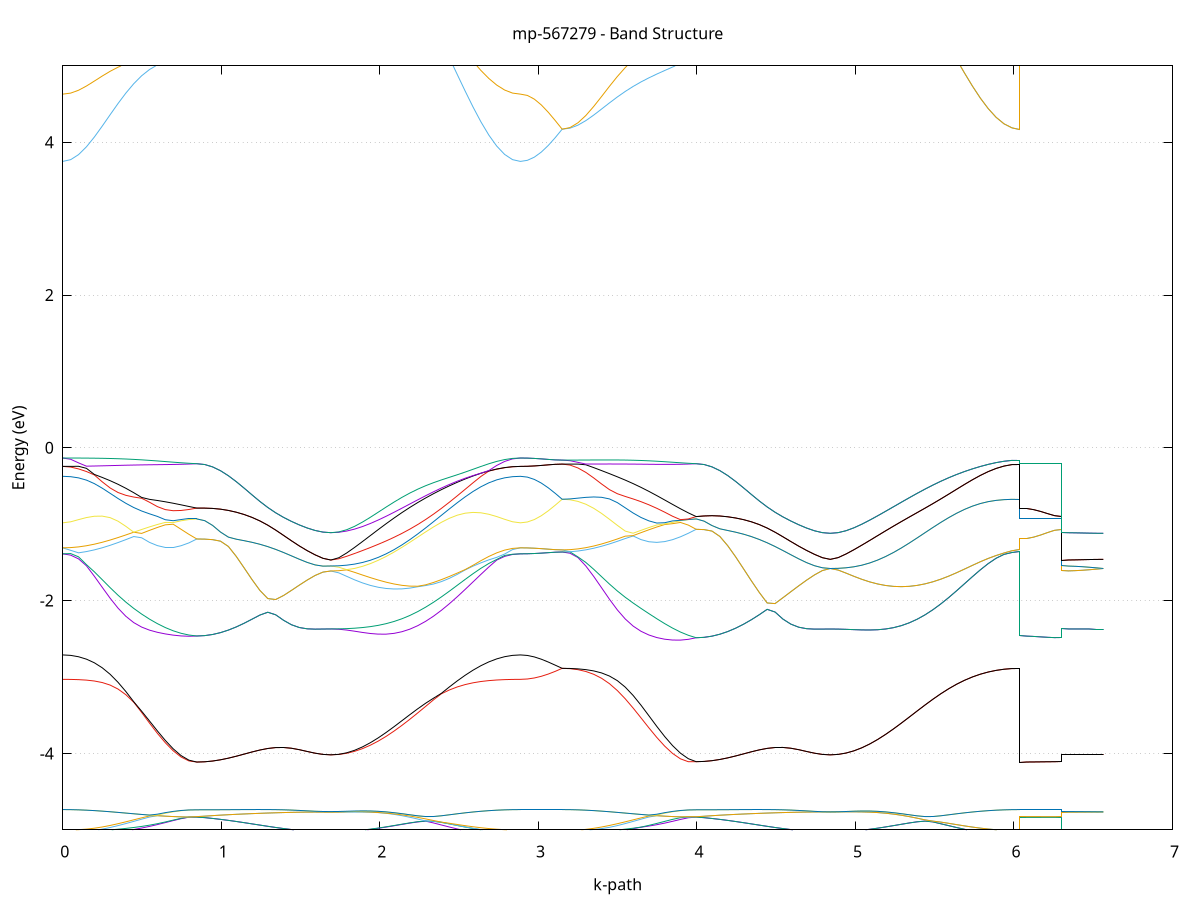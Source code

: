 set title 'mp-567279 - Band Structure'
set xlabel 'k-path'
set ylabel 'Energy (eV)'
set grid y
set yrange [-5:5]
set terminal png size 800,600
set output 'mp-567279_bands_gnuplot.png'
plot '-' using 1:2 with lines notitle, '-' using 1:2 with lines notitle, '-' using 1:2 with lines notitle, '-' using 1:2 with lines notitle, '-' using 1:2 with lines notitle, '-' using 1:2 with lines notitle, '-' using 1:2 with lines notitle, '-' using 1:2 with lines notitle, '-' using 1:2 with lines notitle, '-' using 1:2 with lines notitle, '-' using 1:2 with lines notitle, '-' using 1:2 with lines notitle, '-' using 1:2 with lines notitle, '-' using 1:2 with lines notitle, '-' using 1:2 with lines notitle, '-' using 1:2 with lines notitle, '-' using 1:2 with lines notitle, '-' using 1:2 with lines notitle, '-' using 1:2 with lines notitle, '-' using 1:2 with lines notitle, '-' using 1:2 with lines notitle, '-' using 1:2 with lines notitle, '-' using 1:2 with lines notitle, '-' using 1:2 with lines notitle, '-' using 1:2 with lines notitle, '-' using 1:2 with lines notitle, '-' using 1:2 with lines notitle, '-' using 1:2 with lines notitle, '-' using 1:2 with lines notitle, '-' using 1:2 with lines notitle, '-' using 1:2 with lines notitle, '-' using 1:2 with lines notitle, '-' using 1:2 with lines notitle, '-' using 1:2 with lines notitle, '-' using 1:2 with lines notitle, '-' using 1:2 with lines notitle, '-' using 1:2 with lines notitle, '-' using 1:2 with lines notitle, '-' using 1:2 with lines notitle, '-' using 1:2 with lines notitle, '-' using 1:2 with lines notitle, '-' using 1:2 with lines notitle, '-' using 1:2 with lines notitle, '-' using 1:2 with lines notitle, '-' using 1:2 with lines notitle, '-' using 1:2 with lines notitle, '-' using 1:2 with lines notitle, '-' using 1:2 with lines notitle, '-' using 1:2 with lines notitle, '-' using 1:2 with lines notitle, '-' using 1:2 with lines notitle, '-' using 1:2 with lines notitle, '-' using 1:2 with lines notitle, '-' using 1:2 with lines notitle, '-' using 1:2 with lines notitle, '-' using 1:2 with lines notitle, '-' using 1:2 with lines notitle, '-' using 1:2 with lines notitle, '-' using 1:2 with lines notitle, '-' using 1:2 with lines notitle, '-' using 1:2 with lines notitle, '-' using 1:2 with lines notitle, '-' using 1:2 with lines notitle, '-' using 1:2 with lines notitle
0.000000 -13.910570
0.049736 -13.908070
0.099472 -13.900570
0.149208 -13.888270
0.198944 -13.871470
0.248680 -13.850370
0.298416 -13.825570
0.348152 -13.797470
0.397887 -13.766670
0.447623 -13.733870
0.497359 -13.699970
0.547095 -13.665570
0.596831 -13.631570
0.646567 -13.598970
0.696303 -13.568970
0.746039 -13.542970
0.795775 -13.523470
0.845511 -13.513570
0.845511 -13.513570
0.895247 -13.511770
0.944983 -13.506270
0.994719 -13.497270
1.044455 -13.485070
1.094190 -13.469970
1.143926 -13.452570
1.193662 -13.433270
1.243398 -13.412770
1.293134 -13.391670
1.342870 -13.370770
1.392606 -13.350770
1.442342 -13.332370
1.492078 -13.316270
1.541814 -13.302970
1.591550 -13.293170
1.641286 -13.287170
1.691022 -13.285370
1.691022 -13.285370
1.740844 -13.288170
1.790666 -13.296670
1.840488 -13.310570
1.890310 -13.329670
1.940133 -13.353570
1.989955 -13.381770
2.039777 -13.413770
2.089599 -13.448970
2.139421 -13.486570
2.189244 -13.526070
2.239066 -13.566570
2.288888 -13.607570
2.338710 -13.648170
2.388532 -13.687770
2.438355 -13.725670
2.488177 -13.761370
2.537999 -13.794170
2.587821 -13.823670
2.637643 -13.849470
2.687466 -13.870970
2.737288 -13.888170
2.787110 -13.900570
2.836932 -13.908070
2.886754 -13.910570
2.886754 -13.910570
2.930639 -13.909570
2.974524 -13.906570
3.018409 -13.901770
3.062293 -13.895270
3.106178 -13.887570
3.150063 -13.878870
3.150063 -13.878870
3.199799 -13.876470
3.249535 -13.869470
3.299270 -13.857970
3.349006 -13.842270
3.398742 -13.822570
3.448478 -13.799370
3.498214 -13.773270
3.547950 -13.744770
3.597686 -13.714470
3.647422 -13.683170
3.697158 -13.651670
3.746894 -13.620670
3.796630 -13.591070
3.846366 -13.563870
3.896102 -13.540470
3.945838 -13.522670
3.995574 -13.513570
3.995574 -13.513570
4.045309 -13.511770
4.095045 -13.506270
4.144781 -13.497270
4.194517 -13.485070
4.244253 -13.469970
4.293989 -13.452570
4.343725 -13.433270
4.393461 -13.412770
4.443197 -13.391670
4.492933 -13.370770
4.542669 -13.350770
4.592405 -13.332370
4.642141 -13.316270
4.691877 -13.302970
4.741612 -13.293170
4.791348 -13.287070
4.841084 -13.285070
4.841084 -13.285070
4.890907 -13.287670
4.940729 -13.295670
4.990551 -13.308770
5.040373 -13.326770
5.090195 -13.349270
5.140018 -13.375870
5.189840 -13.405970
5.239662 -13.439170
5.289484 -13.474870
5.339306 -13.512170
5.389129 -13.550670
5.438951 -13.589470
5.488773 -13.628070
5.538595 -13.665770
5.588417 -13.701970
5.638240 -13.735970
5.688062 -13.767370
5.737884 -13.795570
5.787706 -13.820270
5.837528 -13.840970
5.887351 -13.857370
5.937173 -13.869170
5.986995 -13.876470
6.036817 -13.878870
6.036817 -13.513570
6.080702 -13.513570
6.124587 -13.513570
6.168471 -13.513570
6.212356 -13.513570
6.256241 -13.513570
6.300125 -13.513570
6.300125 -13.285370
6.344010 -13.285370
6.387895 -13.285270
6.431780 -13.285270
6.475664 -13.285170
6.519549 -13.285070
6.563434 -13.285070
e
0.000000 -13.840870
0.049736 -13.838670
0.099472 -13.831870
0.149208 -13.820670
0.198944 -13.805470
0.248680 -13.786470
0.298416 -13.764270
0.348152 -13.739170
0.397887 -13.711970
0.447623 -13.683370
0.497359 -13.653970
0.547095 -13.624670
0.596831 -13.596370
0.646567 -13.569870
0.696303 -13.546370
0.746039 -13.527470
0.795775 -13.515470
0.845511 -13.513570
0.845511 -13.513570
0.895247 -13.511770
0.944983 -13.506270
0.994719 -13.497270
1.044455 -13.485070
1.094190 -13.469970
1.143926 -13.452570
1.193662 -13.433270
1.243398 -13.412770
1.293134 -13.391670
1.342870 -13.370770
1.392606 -13.350770
1.442342 -13.332370
1.492078 -13.316270
1.541814 -13.302970
1.591550 -13.293170
1.641286 -13.287170
1.691022 -13.285370
1.691022 -13.285370
1.740844 -13.287170
1.790666 -13.294570
1.840488 -13.306670
1.890310 -13.323270
1.940133 -13.344070
1.989955 -13.368770
2.039777 -13.396770
2.089599 -13.427670
2.139421 -13.460870
2.189244 -13.495770
2.239066 -13.531670
2.288888 -13.568070
2.338710 -13.604270
2.388532 -13.639670
2.438355 -13.673770
2.488177 -13.705870
2.537999 -13.735470
2.587821 -13.762070
2.637643 -13.785370
2.687466 -13.804970
2.737288 -13.820470
2.787110 -13.831770
2.836932 -13.838570
2.886754 -13.840870
2.886754 -13.840870
2.930639 -13.842370
2.974524 -13.846470
3.018409 -13.852870
3.062293 -13.860870
3.106178 -13.869770
3.150063 -13.878870
3.150063 -13.878870
3.199799 -13.876370
3.249535 -13.869070
3.299270 -13.857070
3.349006 -13.840570
3.398742 -13.819970
3.448478 -13.795770
3.498214 -13.768470
3.547950 -13.738670
3.597686 -13.707070
3.647422 -13.674470
3.697158 -13.641770
3.746894 -13.609770
3.796630 -13.579570
3.846366 -13.552470
3.896102 -13.530470
3.945838 -13.516370
3.995574 -13.513570
3.995574 -13.513570
4.045309 -13.511770
4.095045 -13.506270
4.144781 -13.497270
4.194517 -13.485070
4.244253 -13.469970
4.293989 -13.452570
4.343725 -13.433270
4.393461 -13.412770
4.443197 -13.391670
4.492933 -13.370770
4.542669 -13.350770
4.592405 -13.332370
4.642141 -13.316270
4.691877 -13.302970
4.741612 -13.293170
4.791348 -13.287070
4.841084 -13.285070
4.841084 -13.285070
4.890907 -13.287670
4.940729 -13.295670
4.990551 -13.308770
5.040373 -13.326770
5.090195 -13.349270
5.140018 -13.375870
5.189840 -13.405970
5.239662 -13.439170
5.289484 -13.474870
5.339306 -13.512170
5.389129 -13.550670
5.438951 -13.589470
5.488773 -13.628070
5.538595 -13.665770
5.588417 -13.701970
5.638240 -13.735970
5.688062 -13.767370
5.737884 -13.795570
5.787706 -13.820270
5.837528 -13.840970
5.887351 -13.857370
5.937173 -13.869170
5.986995 -13.876470
6.036817 -13.878870
6.036817 -13.513570
6.080702 -13.513570
6.124587 -13.513570
6.168471 -13.513570
6.212356 -13.513570
6.256241 -13.513570
6.300125 -13.513570
6.300125 -13.285370
6.344010 -13.285370
6.387895 -13.285270
6.431780 -13.285270
6.475664 -13.285170
6.519549 -13.285070
6.563434 -13.285070
e
0.000000 -13.471870
0.049736 -13.471070
0.099472 -13.468570
0.149208 -13.464570
0.198944 -13.459270
0.248680 -13.452870
0.298416 -13.445870
0.348152 -13.438470
0.397887 -13.431170
0.447623 -13.424570
0.497359 -13.418870
0.547095 -13.414670
0.596831 -13.412270
0.646567 -13.411870
0.696303 -13.413370
0.746039 -13.416170
0.795775 -13.418470
0.845511 -13.417570
0.845511 -13.417570
0.895247 -13.416470
0.944983 -13.413270
0.994719 -13.407970
1.044455 -13.400770
1.094190 -13.391870
1.143926 -13.381670
1.193662 -13.370370
1.243398 -13.358470
1.293134 -13.346170
1.342870 -13.334070
1.392606 -13.322570
1.442342 -13.311970
1.492078 -13.302770
1.541814 -13.295270
1.591550 -13.289570
1.641286 -13.286070
1.691022 -13.284670
1.691022 -13.284670
1.740844 -13.285770
1.790666 -13.287670
1.840488 -13.291370
1.890310 -13.296570
1.940133 -13.302970
1.989955 -13.310670
2.039777 -13.319570
2.089599 -13.329370
2.139421 -13.340070
2.189244 -13.351470
2.239066 -13.363370
2.288888 -13.375570
2.338710 -13.387870
2.388532 -13.399970
2.438355 -13.411770
2.488177 -13.423070
2.537999 -13.433570
2.587821 -13.443170
2.637643 -13.451570
2.687466 -13.458670
2.737288 -13.464370
2.787110 -13.468570
2.836932 -13.471070
2.886754 -13.471870
2.886754 -13.471870
2.930639 -13.470270
2.974524 -13.465570
3.018409 -13.458370
3.062293 -13.449270
3.106178 -13.439170
3.150063 -13.428670
3.150063 -13.428670
3.199799 -13.428070
3.249535 -13.426370
3.299270 -13.423570
3.349006 -13.419870
3.398742 -13.415670
3.448478 -13.411170
3.498214 -13.406770
3.547950 -13.402770
3.597686 -13.399770
3.647422 -13.397970
3.697158 -13.397870
3.746894 -13.399570
3.796630 -13.403270
3.846366 -13.408570
3.896102 -13.414370
3.945838 -13.418370
3.995574 -13.417570
3.995574 -13.417570
4.045309 -13.416470
4.095045 -13.413270
4.144781 -13.407970
4.194517 -13.400770
4.244253 -13.391870
4.293989 -13.381670
4.343725 -13.370370
4.393461 -13.358470
4.443197 -13.346170
4.492933 -13.334170
4.542669 -13.322570
4.592405 -13.312070
4.642141 -13.302770
4.691877 -13.295270
4.741612 -13.289670
4.791348 -13.286170
4.841084 -13.285070
4.841084 -13.285070
4.890907 -13.285570
4.940729 -13.287270
4.990551 -13.289970
5.040373 -13.293870
5.090195 -13.298670
5.140018 -13.304470
5.189840 -13.311070
5.239662 -13.318570
5.289484 -13.326670
5.339306 -13.335270
5.389129 -13.344370
5.438951 -13.353670
5.488773 -13.363170
5.538595 -13.372570
5.588417 -13.381670
5.638240 -13.390470
5.688062 -13.398670
5.737884 -13.406070
5.787706 -13.412670
5.837528 -13.418270
5.887351 -13.422770
5.937173 -13.425970
5.986995 -13.427970
6.036817 -13.428670
6.036817 -13.417570
6.080702 -13.417570
6.124587 -13.417570
6.168471 -13.417570
6.212356 -13.417570
6.256241 -13.417570
6.300125 -13.417570
6.300125 -13.284670
6.344010 -13.284770
6.387895 -13.284770
6.431780 -13.284770
6.475664 -13.284870
6.519549 -13.284970
6.563434 -13.285070
e
0.000000 -13.391570
0.049736 -13.391070
0.099472 -13.389670
0.149208 -13.387270
0.198944 -13.384370
0.248680 -13.380970
0.298416 -13.377470
0.348152 -13.374370
0.397887 -13.371970
0.447623 -13.370670
0.497359 -13.370870
0.547095 -13.372970
0.596831 -13.377270
0.646567 -13.383870
0.696303 -13.392470
0.746039 -13.402370
0.795775 -13.411670
0.845511 -13.417570
0.845511 -13.417570
0.895247 -13.416470
0.944983 -13.413270
0.994719 -13.407970
1.044455 -13.400770
1.094190 -13.391870
1.143926 -13.381670
1.193662 -13.370370
1.243398 -13.358470
1.293134 -13.346170
1.342870 -13.334070
1.392606 -13.322570
1.442342 -13.311970
1.492078 -13.302770
1.541814 -13.295270
1.591550 -13.289570
1.641286 -13.286070
1.691022 -13.284670
1.691022 -13.284670
1.740844 -13.285470
1.790666 -13.286970
1.840488 -13.288870
1.890310 -13.291670
1.940133 -13.295070
1.989955 -13.299270
2.039777 -13.304070
2.089599 -13.309470
2.139421 -13.315370
2.189244 -13.321670
2.239066 -13.328370
2.288888 -13.335270
2.338710 -13.342270
2.388532 -13.349270
2.438355 -13.356070
2.488177 -13.362670
2.537999 -13.368870
2.587821 -13.374470
2.637643 -13.379470
2.687466 -13.383670
2.737288 -13.387070
2.787110 -13.389570
2.836932 -13.391070
2.886754 -13.391570
2.886754 -13.391570
2.930639 -13.392770
2.974524 -13.396270
3.018409 -13.401970
3.062293 -13.409570
3.106178 -13.418570
3.150063 -13.428670
3.150063 -13.428670
3.199799 -13.427970
3.249535 -13.425770
3.299270 -13.422370
3.349006 -13.417870
3.398742 -13.412570
3.448478 -13.406770
3.498214 -13.401070
3.547950 -13.395670
3.597686 -13.391170
3.647422 -13.387970
3.697158 -13.386670
3.746894 -13.387470
3.796630 -13.390670
3.846366 -13.396270
3.896102 -13.403670
3.945838 -13.411770
3.995574 -13.417570
3.995574 -13.417570
4.045309 -13.416470
4.095045 -13.413270
4.144781 -13.407970
4.194517 -13.400770
4.244253 -13.391870
4.293989 -13.381670
4.343725 -13.370370
4.393461 -13.358470
4.443197 -13.346170
4.492933 -13.334170
4.542669 -13.322570
4.592405 -13.312070
4.642141 -13.302770
4.691877 -13.295270
4.741612 -13.289670
4.791348 -13.286170
4.841084 -13.285070
4.841084 -13.285070
4.890907 -13.285570
4.940729 -13.287270
4.990551 -13.289970
5.040373 -13.293870
5.090195 -13.298670
5.140018 -13.304470
5.189840 -13.311070
5.239662 -13.318570
5.289484 -13.326670
5.339306 -13.335270
5.389129 -13.344370
5.438951 -13.353670
5.488773 -13.363170
5.538595 -13.372570
5.588417 -13.381670
5.638240 -13.390470
5.688062 -13.398670
5.737884 -13.406070
5.787706 -13.412670
5.837528 -13.418270
5.887351 -13.422770
5.937173 -13.425970
5.986995 -13.427970
6.036817 -13.428670
6.036817 -13.417570
6.080702 -13.417570
6.124587 -13.417570
6.168471 -13.417570
6.212356 -13.417570
6.256241 -13.417570
6.300125 -13.417570
6.300125 -13.284670
6.344010 -13.284770
6.387895 -13.284770
6.431780 -13.284770
6.475664 -13.284870
6.519549 -13.284970
6.563434 -13.285070
e
0.000000 -5.269870
0.049736 -5.269670
0.099472 -5.269070
0.149208 -5.267670
0.198944 -5.266070
0.248680 -5.264070
0.298416 -5.261770
0.348152 -5.259270
0.397887 -5.256570
0.447623 -5.253770
0.497359 -5.251070
0.547095 -5.248370
0.596831 -5.245970
0.646567 -5.243870
0.696303 -5.242070
0.746039 -5.240670
0.795775 -5.239670
0.845511 -5.239170
0.845511 -5.239170
0.895247 -5.238870
0.944983 -5.237970
0.994719 -5.236170
1.044455 -5.233170
1.094190 -5.228770
1.143926 -5.222270
1.193662 -5.213570
1.243398 -5.202070
1.293134 -5.187670
1.342870 -5.170170
1.392606 -5.149870
1.442342 -5.127270
1.492078 -5.103370
1.541814 -5.080270
1.591550 -5.060870
1.641286 -5.048870
1.691022 -5.045270
1.691022 -5.045270
1.740844 -5.049670
1.790666 -5.062270
1.840488 -5.081170
1.890310 -5.103670
1.940133 -5.127470
1.989955 -5.151070
2.039777 -5.173270
2.089599 -5.193470
2.139421 -5.211170
2.189244 -5.226270
2.239066 -5.238770
2.288888 -5.248670
2.338710 -5.256270
2.388532 -5.261770
2.438355 -5.265470
2.488177 -5.267670
2.537999 -5.268670
2.587821 -5.268770
2.637643 -5.268870
2.687466 -5.269470
2.737288 -5.269770
2.787110 -5.269870
2.836932 -5.269870
2.886754 -5.269870
2.886754 -5.269870
2.930639 -5.269870
2.974524 -5.269770
3.018409 -5.269670
3.062293 -5.269570
3.106178 -5.269470
3.150063 -5.269470
3.150063 -5.269470
3.199799 -5.269370
3.249535 -5.269170
3.299270 -5.268470
3.349006 -5.267070
3.398742 -5.264670
3.448478 -5.261470
3.498214 -5.258970
3.547950 -5.256270
3.597686 -5.253570
3.647422 -5.250870
3.697158 -5.248270
3.746894 -5.245870
3.796630 -5.243670
3.846366 -5.241970
3.896102 -5.240570
3.945838 -5.239670
3.995574 -5.239170
3.995574 -5.239170
4.045309 -5.238870
4.095045 -5.237970
4.144781 -5.236170
4.194517 -5.233170
4.244253 -5.228670
4.293989 -5.222270
4.343725 -5.213470
4.393461 -5.201970
4.443197 -5.187570
4.492933 -5.170070
4.542669 -5.149670
4.592405 -5.126970
4.642141 -5.102970
4.691877 -5.079670
4.741612 -5.059670
4.791348 -5.046470
4.841084 -5.042070
4.841084 -5.042070
4.890907 -5.046270
4.940729 -5.058270
4.990551 -5.076170
5.040373 -5.097570
5.090195 -5.120470
5.140018 -5.143370
5.189840 -5.165270
5.239662 -5.185370
5.289484 -5.203370
5.339306 -5.218870
5.389129 -5.231970
5.438951 -5.242770
5.488773 -5.251270
5.538595 -5.257670
5.588417 -5.262370
5.638240 -5.265570
5.688062 -5.267570
5.737884 -5.268570
5.787706 -5.268970
5.837528 -5.269070
5.887351 -5.268970
5.937173 -5.269070
5.986995 -5.269270
6.036817 -5.269470
6.036817 -5.239170
6.080702 -5.239170
6.124587 -5.239170
6.168471 -5.239170
6.212356 -5.239170
6.256241 -5.239170
6.300125 -5.239170
6.300125 -5.045270
6.344010 -5.045170
6.387895 -5.044670
6.431780 -5.043870
6.475664 -5.043070
6.519549 -5.042370
6.563434 -5.042070
e
0.000000 -5.269870
0.049736 -5.269670
0.099472 -5.268870
0.149208 -5.267670
0.198944 -5.265470
0.248680 -5.261970
0.298416 -5.258570
0.348152 -5.255270
0.397887 -5.252870
0.447623 -5.250470
0.497359 -5.248070
0.547095 -5.245870
0.596831 -5.243770
0.646567 -5.242070
0.696303 -5.240670
0.746039 -5.239770
0.795775 -5.239270
0.845511 -5.239170
0.845511 -5.239170
0.895247 -5.238870
0.944983 -5.237970
0.994719 -5.236170
1.044455 -5.233170
1.094190 -5.228770
1.143926 -5.222270
1.193662 -5.213570
1.243398 -5.202070
1.293134 -5.187670
1.342870 -5.170170
1.392606 -5.149870
1.442342 -5.127270
1.492078 -5.103370
1.541814 -5.080270
1.591550 -5.060870
1.641286 -5.048870
1.691022 -5.045270
1.691022 -5.045270
1.740844 -5.047770
1.790666 -5.056870
1.840488 -5.072370
1.890310 -5.091970
1.940133 -5.113570
1.989955 -5.135570
2.039777 -5.156870
2.089599 -5.176870
2.139421 -5.194970
2.189244 -5.210970
2.239066 -5.224670
2.288888 -5.236170
2.338710 -5.245570
2.388532 -5.252970
2.438355 -5.258670
2.488177 -5.262770
2.537999 -5.265770
2.587821 -5.267670
2.637643 -5.268270
2.687466 -5.267470
2.737288 -5.266470
2.787110 -5.268070
2.836932 -5.269470
2.886754 -5.269870
2.886754 -5.269870
2.930639 -5.269870
2.974524 -5.269770
3.018409 -5.269670
3.062293 -5.269570
3.106178 -5.269470
3.150063 -5.269470
3.150063 -5.269470
3.199799 -5.269170
3.249535 -5.268470
3.299270 -5.267270
3.349006 -5.265670
3.398742 -5.263670
3.448478 -5.260770
3.498214 -5.255570
3.547950 -5.253170
3.597686 -5.250770
3.647422 -5.248270
3.697158 -5.246070
3.746894 -5.243970
3.796630 -5.242170
3.846366 -5.240770
3.896102 -5.239770
3.945838 -5.239270
3.995574 -5.239170
3.995574 -5.239170
4.045309 -5.238870
4.095045 -5.237970
4.144781 -5.236170
4.194517 -5.233170
4.244253 -5.228670
4.293989 -5.222270
4.343725 -5.213470
4.393461 -5.201970
4.443197 -5.187570
4.492933 -5.170070
4.542669 -5.149670
4.592405 -5.126970
4.642141 -5.102970
4.691877 -5.079670
4.741612 -5.059670
4.791348 -5.046470
4.841084 -5.042070
4.841084 -5.042070
4.890907 -5.046270
4.940729 -5.058270
4.990551 -5.076170
5.040373 -5.097570
5.090195 -5.120470
5.140018 -5.143370
5.189840 -5.165270
5.239662 -5.185370
5.289484 -5.203370
5.339306 -5.218870
5.389129 -5.231970
5.438951 -5.242770
5.488773 -5.251270
5.538595 -5.257670
5.588417 -5.262370
5.638240 -5.265570
5.688062 -5.267570
5.737884 -5.268570
5.787706 -5.268970
5.837528 -5.269070
5.887351 -5.268970
5.937173 -5.269070
5.986995 -5.269270
6.036817 -5.269470
6.036817 -5.239170
6.080702 -5.239170
6.124587 -5.239170
6.168471 -5.239170
6.212356 -5.239170
6.256241 -5.239170
6.300125 -5.239170
6.300125 -5.045270
6.344010 -5.045170
6.387895 -5.044670
6.431780 -5.043870
6.475664 -5.043070
6.519549 -5.042370
6.563434 -5.042070
e
0.000000 -5.264870
0.049736 -5.264870
0.099472 -5.264670
0.149208 -5.264270
0.198944 -5.263370
0.248680 -5.261570
0.298416 -5.257570
0.348152 -5.254070
0.397887 -5.247870
0.447623 -5.239970
0.497359 -5.230270
0.547095 -5.219170
0.596831 -5.207070
0.646567 -5.194670
0.696303 -5.183070
0.746039 -5.173070
0.795775 -5.165570
0.845511 -5.161270
0.845511 -5.161270
0.895247 -5.159970
0.944983 -5.156370
0.994719 -5.150470
1.044455 -5.142570
1.094190 -5.133070
1.143926 -5.122270
1.193662 -5.110570
1.243398 -5.098570
1.293134 -5.086570
1.342870 -5.074970
1.392606 -5.064170
1.442342 -5.054570
1.492078 -5.046270
1.541814 -5.039470
1.591550 -5.034070
1.641286 -5.029670
1.691022 -5.027670
1.691022 -5.027670
1.740844 -5.029770
1.790666 -5.036070
1.840488 -5.045770
1.890310 -5.058470
1.940133 -5.073270
1.989955 -5.089470
2.039777 -5.106570
2.089599 -5.123870
2.139421 -5.141070
2.189244 -5.157770
2.239066 -5.173770
2.288888 -5.188770
2.338710 -5.202670
2.388532 -5.215270
2.438355 -5.226470
2.488177 -5.236370
2.537999 -5.244870
2.587821 -5.251970
2.637643 -5.257770
2.687466 -5.262270
2.737288 -5.265770
2.787110 -5.265670
2.836932 -5.265070
2.886754 -5.264870
2.886754 -5.264870
2.930639 -5.264870
2.974524 -5.264970
3.018409 -5.265070
3.062293 -5.265170
3.106178 -5.265270
3.150063 -5.265270
3.150063 -5.265270
3.199799 -5.265170
3.249535 -5.264670
3.299270 -5.263570
3.349006 -5.261870
3.398742 -5.259970
3.448478 -5.257870
3.498214 -5.255370
3.547950 -5.248170
3.597686 -5.239070
3.647422 -5.228370
3.697158 -5.216470
3.746894 -5.203870
3.796630 -5.191570
3.846366 -5.180170
3.896102 -5.170870
3.945838 -5.164270
3.995574 -5.160970
3.995574 -5.160970
4.045309 -5.159770
4.095045 -5.156070
4.144781 -5.150270
4.194517 -5.142370
4.244253 -5.132770
4.293989 -5.121970
4.343725 -5.110370
4.393461 -5.098370
4.443197 -5.086370
4.492933 -5.074770
4.542669 -5.064070
4.592405 -5.054470
4.642141 -5.046170
4.691877 -5.039570
4.741612 -5.034770
4.791348 -5.032470
4.841084 -5.032270
4.841084 -5.032270
4.890907 -5.032570
4.940729 -5.036870
4.990551 -5.045970
5.040373 -5.058270
5.090195 -5.072770
5.140018 -5.088770
5.189840 -5.105470
5.239662 -5.122570
5.289484 -5.139570
5.339306 -5.156070
5.389129 -5.171770
5.438951 -5.186670
5.488773 -5.200370
5.538595 -5.212770
5.588417 -5.223970
5.638240 -5.233770
5.688062 -5.242170
5.737884 -5.249170
5.787706 -5.254870
5.837528 -5.259270
5.887351 -5.262370
5.937173 -5.264270
5.986995 -5.265070
6.036817 -5.265270
6.036817 -5.161270
6.080702 -5.161170
6.124587 -5.161170
6.168471 -5.161070
6.212356 -5.161070
6.256241 -5.160970
6.300125 -5.160970
6.300125 -5.027670
6.344010 -5.028070
6.387895 -5.028970
6.431780 -5.030070
6.475664 -5.031070
6.519549 -5.031970
6.563434 -5.032270
e
0.000000 -5.264870
0.049736 -5.264670
0.099472 -5.263970
0.149208 -5.262870
0.198944 -5.261470
0.248680 -5.259670
0.298416 -5.256970
0.348152 -5.250270
0.397887 -5.241570
0.447623 -5.230970
0.497359 -5.218870
0.547095 -5.205770
0.596831 -5.192470
0.646567 -5.180370
0.696303 -5.170370
0.746039 -5.163570
0.795775 -5.160470
0.845511 -5.161270
0.845511 -5.161270
0.895247 -5.159970
0.944983 -5.156370
0.994719 -5.150470
1.044455 -5.142570
1.094190 -5.133070
1.143926 -5.122270
1.193662 -5.110570
1.243398 -5.098570
1.293134 -5.086570
1.342870 -5.074970
1.392606 -5.064170
1.442342 -5.054570
1.492078 -5.046270
1.541814 -5.039470
1.591550 -5.034070
1.641286 -5.029670
1.691022 -5.027670
1.691022 -5.027670
1.740844 -5.029770
1.790666 -5.035770
1.840488 -5.045370
1.890310 -5.057670
1.940133 -5.072070
1.989955 -5.087770
2.039777 -5.104370
2.089599 -5.121270
2.139421 -5.137970
2.189244 -5.154270
2.239066 -5.169870
2.288888 -5.184470
2.338710 -5.198070
2.388532 -5.210470
2.438355 -5.221570
2.488177 -5.231370
2.537999 -5.239770
2.587821 -5.246970
2.637643 -5.252770
2.687466 -5.257270
2.737288 -5.260670
2.787110 -5.263070
2.836932 -5.264370
2.886754 -5.264870
2.886754 -5.264870
2.930639 -5.264870
2.974524 -5.264970
3.018409 -5.265070
3.062293 -5.265170
3.106178 -5.265270
3.150063 -5.265270
3.150063 -5.265270
3.199799 -5.265070
3.249535 -5.264370
3.299270 -5.263270
3.349006 -5.261770
3.398742 -5.259070
3.448478 -5.254970
3.498214 -5.249270
3.547950 -5.241770
3.597686 -5.232470
3.647422 -5.221470
3.697158 -5.209070
3.746894 -5.196270
3.796630 -5.183970
3.846366 -5.173370
3.896102 -5.165670
3.945838 -5.161370
3.995574 -5.160970
3.995574 -5.160970
4.045309 -5.159770
4.095045 -5.156070
4.144781 -5.150270
4.194517 -5.142370
4.244253 -5.132770
4.293989 -5.121970
4.343725 -5.110370
4.393461 -5.098370
4.443197 -5.086370
4.492933 -5.074770
4.542669 -5.064070
4.592405 -5.054470
4.642141 -5.046170
4.691877 -5.039570
4.741612 -5.034770
4.791348 -5.032470
4.841084 -5.032270
4.841084 -5.032270
4.890907 -5.032570
4.940729 -5.036870
4.990551 -5.045970
5.040373 -5.058270
5.090195 -5.072770
5.140018 -5.088770
5.189840 -5.105470
5.239662 -5.122570
5.289484 -5.139570
5.339306 -5.156070
5.389129 -5.171770
5.438951 -5.186670
5.488773 -5.200370
5.538595 -5.212770
5.588417 -5.223970
5.638240 -5.233770
5.688062 -5.242170
5.737884 -5.249170
5.787706 -5.254870
5.837528 -5.259270
5.887351 -5.262370
5.937173 -5.264270
5.986995 -5.265070
6.036817 -5.265270
6.036817 -5.161270
6.080702 -5.161170
6.124587 -5.161170
6.168471 -5.161070
6.212356 -5.161070
6.256241 -5.160970
6.300125 -5.160970
6.300125 -5.027670
6.344010 -5.028070
6.387895 -5.028970
6.431780 -5.030070
6.475664 -5.031070
6.519549 -5.031970
6.563434 -5.032270
e
0.000000 -5.099570
0.049736 -5.097670
0.099472 -5.092070
0.149208 -5.083470
0.198944 -5.072370
0.248680 -5.059570
0.298416 -5.045570
0.348152 -5.030570
0.397887 -5.014270
0.447623 -4.996570
0.497359 -4.977170
0.547095 -4.955670
0.596831 -4.931970
0.646567 -4.906270
0.696303 -4.879770
0.746039 -4.854770
0.795775 -4.835670
0.845511 -4.834070
0.845511 -4.834070
0.895247 -4.840970
0.944983 -4.851470
0.994719 -4.863570
1.044455 -4.876870
1.094190 -4.891370
1.143926 -4.906770
1.193662 -4.922670
1.243398 -4.938670
1.293134 -4.954570
1.342870 -4.969770
1.392606 -4.983970
1.442342 -4.996770
1.492078 -5.007670
1.541814 -5.016270
1.591550 -5.022270
1.641286 -5.025370
1.691022 -5.026170
1.691022 -5.026170
1.740844 -5.026070
1.790666 -5.023470
1.840488 -5.017170
1.890310 -5.007470
1.940133 -4.995170
1.989955 -4.980770
2.039777 -4.964670
2.089599 -4.947470
2.139421 -4.929770
2.189244 -4.912470
2.239066 -4.897170
2.288888 -4.887470
2.338710 -4.910770
2.388532 -4.937370
2.438355 -4.963770
2.488177 -4.989070
2.537999 -5.012770
2.587821 -5.034370
2.637643 -5.053470
2.687466 -5.069570
2.737288 -5.082470
2.787110 -5.091870
2.836932 -5.097670
2.886754 -5.099570
2.886754 -5.099570
2.930639 -5.098970
2.974524 -5.097170
3.018409 -5.094270
3.062293 -5.090370
3.106178 -5.085470
3.150063 -5.079870
3.150063 -5.079870
3.199799 -5.078370
3.249535 -5.074070
3.299270 -5.067170
3.349006 -5.058070
3.398742 -5.047070
3.448478 -5.034370
3.498214 -5.019970
3.547950 -5.003670
3.597686 -4.985470
3.647422 -4.966470
3.697158 -4.951370
3.746894 -4.933670
3.796630 -4.912970
3.846366 -4.889370
3.896102 -4.864770
3.945838 -4.842770
3.995574 -4.834070
3.995574 -4.834070
4.045309 -4.841470
4.095045 -4.852070
4.144781 -4.864070
4.194517 -4.877370
4.244253 -4.891870
4.293989 -4.907170
4.343725 -4.922970
4.393461 -4.939070
4.443197 -4.954870
4.492933 -4.970170
4.542669 -4.984370
4.592405 -4.997170
4.642141 -5.008070
4.691877 -5.016870
4.741612 -5.022870
4.791348 -5.025070
4.841084 -5.024770
4.841084 -5.024770
4.890907 -5.025070
4.940729 -5.022570
4.990551 -5.015770
5.040373 -5.005870
5.090195 -4.993470
5.140018 -4.979070
5.189840 -4.962970
5.239662 -4.945770
5.289484 -4.928170
5.339306 -4.910870
5.389129 -4.895670
5.438951 -4.886570
5.488773 -4.896670
5.538595 -4.921170
5.588417 -4.946170
5.638240 -4.970570
5.688062 -4.993670
5.737884 -5.014870
5.787706 -5.033770
5.837528 -5.049770
5.887351 -5.062770
5.937173 -5.072170
5.986995 -5.077970
6.036817 -5.079870
6.036817 -4.834070
6.080702 -4.834070
6.124587 -4.834070
6.168471 -4.834070
6.212356 -4.834070
6.256241 -4.834070
6.300125 -4.834070
6.300125 -5.026170
6.344010 -5.025870
6.387895 -5.025470
6.431780 -5.025170
6.475664 -5.024970
6.519549 -5.024770
6.563434 -5.024770
e
0.000000 -5.041670
0.049736 -5.039970
0.099472 -5.035070
0.149208 -5.027870
0.198944 -5.019570
0.248680 -5.010870
0.298416 -5.001970
0.348152 -4.992470
0.397887 -4.981970
0.447623 -4.970070
0.497359 -4.956070
0.547095 -4.939670
0.596831 -4.920270
0.646567 -4.897870
0.696303 -4.873570
0.746039 -4.850270
0.795775 -4.833270
0.845511 -4.834070
0.845511 -4.834070
0.895247 -4.840970
0.944983 -4.851470
0.994719 -4.863570
1.044455 -4.876870
1.094190 -4.891370
1.143926 -4.906770
1.193662 -4.922670
1.243398 -4.938670
1.293134 -4.954570
1.342870 -4.969770
1.392606 -4.983970
1.442342 -4.996770
1.492078 -5.007670
1.541814 -5.016270
1.591550 -5.022270
1.641286 -5.025370
1.691022 -5.026170
1.691022 -5.026170
1.740844 -5.024970
1.790666 -5.020870
1.840488 -5.013770
1.890310 -5.003870
1.940133 -4.991470
1.989955 -4.977170
2.039777 -4.961170
2.089599 -4.944070
2.139421 -4.926470
2.189244 -4.909370
2.239066 -4.894270
2.288888 -4.885470
2.338710 -4.889570
2.388532 -4.904270
2.438355 -4.923070
2.488177 -4.943870
2.537999 -4.964270
2.587821 -4.983170
2.637643 -5.000070
2.687466 -5.014470
2.737288 -5.026170
2.787110 -5.034670
2.836932 -5.039870
2.886754 -5.041670
2.886754 -5.041670
2.930639 -5.046670
2.974524 -5.053270
3.018409 -5.060170
3.062293 -5.066970
3.106178 -5.073670
3.150063 -5.079870
3.150063 -5.079870
3.199799 -5.077570
3.249535 -5.070570
3.299270 -5.059570
3.349006 -5.045670
3.398742 -5.030370
3.448478 -5.016070
3.498214 -5.003370
3.547950 -4.991570
3.597686 -4.979570
3.647422 -4.964970
3.697158 -4.942070
3.746894 -4.916870
3.796630 -4.890170
3.846366 -4.863870
3.896102 -4.841570
3.945838 -4.833270
3.995574 -4.834070
3.995574 -4.834070
4.045309 -4.841470
4.095045 -4.852070
4.144781 -4.864070
4.194517 -4.877370
4.244253 -4.891870
4.293989 -4.907170
4.343725 -4.922970
4.393461 -4.939070
4.443197 -4.954870
4.492933 -4.970170
4.542669 -4.984370
4.592405 -4.997170
4.642141 -5.008070
4.691877 -5.016870
4.741612 -5.022870
4.791348 -5.025070
4.841084 -5.024770
4.841084 -5.024770
4.890907 -5.025070
4.940729 -5.022570
4.990551 -5.015770
5.040373 -5.005870
5.090195 -4.993470
5.140018 -4.979070
5.189840 -4.962970
5.239662 -4.945770
5.289484 -4.928170
5.339306 -4.910870
5.389129 -4.895670
5.438951 -4.886570
5.488773 -4.896670
5.538595 -4.921170
5.588417 -4.946170
5.638240 -4.970570
5.688062 -4.993670
5.737884 -5.014870
5.787706 -5.033770
5.837528 -5.049770
5.887351 -5.062770
5.937173 -5.072170
5.986995 -5.077970
6.036817 -5.079870
6.036817 -4.834070
6.080702 -4.834070
6.124587 -4.834070
6.168471 -4.834070
6.212356 -4.834070
6.256241 -4.834070
6.300125 -4.834070
6.300125 -5.026170
6.344010 -5.025870
6.387895 -5.025470
6.431780 -5.025170
6.475664 -5.024970
6.519549 -5.024770
6.563434 -5.024770
e
0.000000 -5.038170
0.049736 -5.036370
0.099472 -5.031070
0.149208 -5.021970
0.198944 -5.008770
0.248680 -4.991470
0.298416 -4.970270
0.348152 -4.945570
0.397887 -4.918570
0.447623 -4.890070
0.497359 -4.861270
0.547095 -4.833270
0.596831 -4.815370
0.646567 -4.821870
0.696303 -4.827070
0.746039 -4.830970
0.795775 -4.833270
0.845511 -4.827570
0.845511 -4.827570
0.895247 -4.821870
0.944983 -4.814870
0.994719 -4.808470
1.044455 -4.802770
1.094190 -4.797670
1.143926 -4.792970
1.193662 -4.788570
1.243398 -4.784570
1.293134 -4.780870
1.342870 -4.777570
1.392606 -4.774570
1.442342 -4.772070
1.492078 -4.769970
1.541814 -4.768570
1.591550 -4.768070
1.641286 -4.768970
1.691022 -4.769870
1.691022 -4.769870
1.740844 -4.769570
1.790666 -4.768970
1.840488 -4.768570
1.890310 -4.768970
1.940133 -4.771070
1.989955 -4.775270
2.039777 -4.784370
2.089599 -4.798270
2.139421 -4.815570
2.189244 -4.836170
2.239066 -4.859370
2.288888 -4.884470
2.338710 -4.888670
2.388532 -4.900370
2.438355 -4.922370
2.488177 -4.942870
2.537999 -4.962370
2.587821 -4.980570
2.637643 -4.997070
2.687466 -5.011270
2.737288 -5.022770
2.787110 -5.031170
2.836932 -5.036370
2.886754 -5.038170
2.886754 -5.038170
2.930639 -5.033570
2.974524 -5.028170
3.018409 -5.023270
3.062293 -5.018970
3.106178 -5.015270
3.150063 -5.012070
3.150063 -5.012070
3.199799 -5.011170
3.249535 -5.008470
3.299270 -5.003670
3.349006 -4.996070
3.398742 -4.984570
3.448478 -4.967770
3.498214 -4.945270
3.547950 -4.918870
3.597686 -4.890370
3.647422 -4.861170
3.697158 -4.832870
3.746894 -4.815370
3.796630 -4.821870
3.846366 -4.827070
3.896102 -4.830970
3.945838 -4.833270
3.995574 -4.829170
3.995574 -4.829170
4.045309 -4.822970
4.095045 -4.815870
4.144781 -4.809470
4.194517 -4.803670
4.244253 -4.798470
4.293989 -4.793670
4.343725 -4.789170
4.393461 -4.785070
4.443197 -4.781370
4.492933 -4.777870
4.542669 -4.774770
4.592405 -4.772170
4.642141 -4.769870
4.691877 -4.768070
4.741612 -4.766770
4.791348 -4.765970
4.841084 -4.765670
4.841084 -4.765670
4.890907 -4.765570
4.940729 -4.765170
4.990551 -4.765070
5.040373 -4.766170
5.090195 -4.769170
5.140018 -4.774670
5.189840 -4.783070
5.239662 -4.794770
5.289484 -4.809670
5.339306 -4.827570
5.389129 -4.848170
5.438951 -4.870570
5.488773 -4.886770
5.538595 -4.899470
5.588417 -4.915570
5.638240 -4.932570
5.688062 -4.949170
5.737884 -4.964570
5.787706 -4.978370
5.837528 -4.990070
5.887351 -4.999570
5.937173 -5.006470
5.986995 -5.010670
6.036817 -5.012070
6.036817 -4.827570
6.080702 -4.827670
6.124587 -4.827970
6.168471 -4.828370
6.212356 -4.828770
6.256241 -4.829070
6.300125 -4.829170
6.300125 -4.769870
6.344010 -4.769670
6.387895 -4.769270
6.431780 -4.768670
6.475664 -4.767770
6.519549 -4.766770
6.563434 -4.765670
e
0.000000 -5.003970
0.049736 -5.002670
0.099472 -4.998570
0.149208 -4.991170
0.198944 -4.979570
0.248680 -4.963570
0.298416 -4.943570
0.348152 -4.920670
0.397887 -4.895670
0.447623 -4.869770
0.497359 -4.843770
0.547095 -4.818770
0.596831 -4.815170
0.646567 -4.821670
0.696303 -4.826970
0.746039 -4.830870
0.795775 -4.833170
0.845511 -4.827570
0.845511 -4.827570
0.895247 -4.821870
0.944983 -4.814870
0.994719 -4.808470
1.044455 -4.802770
1.094190 -4.797670
1.143926 -4.792970
1.193662 -4.788570
1.243398 -4.784570
1.293134 -4.780870
1.342870 -4.777570
1.392606 -4.774570
1.442342 -4.772070
1.492078 -4.769970
1.541814 -4.768570
1.591550 -4.768070
1.641286 -4.768970
1.691022 -4.769870
1.691022 -4.769870
1.740844 -4.768170
1.790666 -4.764070
1.840488 -4.761670
1.890310 -4.763370
1.940133 -4.767370
1.989955 -4.774170
2.039777 -4.782170
2.089599 -4.791970
2.139421 -4.804670
2.189244 -4.820070
2.239066 -4.837870
2.288888 -4.857570
2.338710 -4.878570
2.388532 -4.899670
2.438355 -4.914770
2.488177 -4.930670
2.537999 -4.946170
2.587821 -4.960470
2.637643 -4.973170
2.687466 -4.983970
2.737288 -4.992570
2.787110 -4.998870
2.836932 -5.002670
2.886754 -5.003970
2.886754 -5.003970
2.930639 -5.004170
2.974524 -5.004770
3.018409 -5.005870
3.062293 -5.007470
3.106178 -5.009470
3.150063 -5.012070
3.150063 -5.012070
3.199799 -5.010170
3.249535 -5.004270
3.299270 -4.994470
3.349006 -4.980970
3.398742 -4.963770
3.448478 -4.943470
3.498214 -4.920570
3.547950 -4.895870
3.597686 -4.870270
3.647422 -4.844470
3.697158 -4.819570
3.746894 -4.815270
3.796630 -4.821770
3.846366 -4.826970
3.896102 -4.830870
3.945838 -4.828670
3.995574 -4.829170
3.995574 -4.829170
4.045309 -4.822970
4.095045 -4.815870
4.144781 -4.809470
4.194517 -4.803670
4.244253 -4.798470
4.293989 -4.793670
4.343725 -4.789170
4.393461 -4.785070
4.443197 -4.781370
4.492933 -4.777870
4.542669 -4.774770
4.592405 -4.772170
4.642141 -4.769870
4.691877 -4.768070
4.741612 -4.766770
4.791348 -4.765970
4.841084 -4.765670
4.841084 -4.765670
4.890907 -4.765570
4.940729 -4.765170
4.990551 -4.765070
5.040373 -4.766170
5.090195 -4.769170
5.140018 -4.774670
5.189840 -4.783070
5.239662 -4.794770
5.289484 -4.809670
5.339306 -4.827570
5.389129 -4.848170
5.438951 -4.870570
5.488773 -4.886770
5.538595 -4.899470
5.588417 -4.915570
5.638240 -4.932570
5.688062 -4.949170
5.737884 -4.964570
5.787706 -4.978370
5.837528 -4.990070
5.887351 -4.999570
5.937173 -5.006470
5.986995 -5.010670
6.036817 -5.012070
6.036817 -4.827570
6.080702 -4.827670
6.124587 -4.827970
6.168471 -4.828370
6.212356 -4.828770
6.256241 -4.829070
6.300125 -4.829170
6.300125 -4.769870
6.344010 -4.769670
6.387895 -4.769270
6.431780 -4.768670
6.475664 -4.767770
6.519549 -4.766770
6.563434 -4.765670
e
0.000000 -4.735570
0.049736 -4.736470
0.099472 -4.739070
0.149208 -4.743370
0.198944 -4.749070
0.248680 -4.756070
0.298416 -4.763970
0.348152 -4.772670
0.397887 -4.781670
0.447623 -4.790770
0.497359 -4.799570
0.547095 -4.807870
0.596831 -4.807170
0.646567 -4.784070
0.696303 -4.764870
0.746039 -4.750570
0.795775 -4.741770
0.845511 -4.738570
0.845511 -4.738570
0.895247 -4.738370
0.944983 -4.738070
0.994719 -4.737570
1.044455 -4.736970
1.094190 -4.736270
1.143926 -4.735570
1.193662 -4.735070
1.243398 -4.734970
1.293134 -4.735370
1.342870 -4.736570
1.392606 -4.738770
1.442342 -4.742170
1.492078 -4.746770
1.541814 -4.752270
1.591550 -4.757570
1.641286 -4.760770
1.691022 -4.761570
1.691022 -4.761570
1.740844 -4.761470
1.790666 -4.761270
1.840488 -4.759470
1.890310 -4.756470
1.940133 -4.756270
1.989955 -4.759570
2.039777 -4.766370
2.089599 -4.776470
2.139421 -4.789270
2.189244 -4.803770
2.239066 -4.818270
2.288888 -4.828270
2.338710 -4.827270
2.388532 -4.816970
2.438355 -4.803870
2.488177 -4.790770
2.537999 -4.778370
2.587821 -4.767370
2.637643 -4.757770
2.687466 -4.749770
2.737288 -4.743570
2.787110 -4.739170
2.836932 -4.736470
2.886754 -4.735570
2.886754 -4.735570
2.930639 -4.735570
2.974524 -4.735570
3.018409 -4.735570
3.062293 -4.735570
3.106178 -4.735570
3.150063 -4.735570
3.150063 -4.735570
3.199799 -4.736470
3.249535 -4.739070
3.299270 -4.743370
3.349006 -4.749070
3.398742 -4.756070
3.448478 -4.763970
3.498214 -4.772670
3.547950 -4.781670
3.597686 -4.790670
3.647422 -4.799570
3.697158 -4.807870
3.746894 -4.806470
3.796630 -4.783270
3.846366 -4.764270
3.896102 -4.750170
3.945838 -4.741570
3.995574 -4.738470
3.995574 -4.738470
4.045309 -4.738370
4.095045 -4.737970
4.144781 -4.737470
4.194517 -4.736870
4.244253 -4.736170
4.293989 -4.735470
4.343725 -4.735070
4.393461 -4.734870
4.443197 -4.735370
4.492933 -4.736570
4.542669 -4.738770
4.592405 -4.742270
4.642141 -4.747070
4.691877 -4.752870
4.741612 -4.758970
4.791348 -4.763870
4.841084 -4.765670
4.841084 -4.765670
4.890907 -4.764270
4.940729 -4.760770
4.990551 -4.756970
5.040373 -4.754570
5.090195 -4.754970
5.140018 -4.758770
5.189840 -4.765970
5.239662 -4.776370
5.289484 -4.789270
5.339306 -4.803570
5.389129 -4.817570
5.438951 -4.827170
5.488773 -4.826470
5.538595 -4.816770
5.588417 -4.803870
5.638240 -4.790670
5.688062 -4.778370
5.737884 -4.767270
5.787706 -4.757670
5.837528 -4.749770
5.887351 -4.743570
5.937173 -4.739170
5.986995 -4.736470
6.036817 -4.735570
6.036817 -4.738570
6.080702 -4.738570
6.124587 -4.738470
6.168471 -4.738470
6.212356 -4.738470
6.256241 -4.738470
6.300125 -4.738470
6.300125 -4.761570
6.344010 -4.761670
6.387895 -4.762170
6.431780 -4.762770
6.475664 -4.763670
6.519549 -4.764670
6.563434 -4.765670
e
0.000000 -4.735570
0.049736 -4.736470
0.099472 -4.739070
0.149208 -4.743370
0.198944 -4.748970
0.248680 -4.755970
0.298416 -4.763870
0.348152 -4.772470
0.397887 -4.781470
0.447623 -4.790570
0.497359 -4.799370
0.547095 -4.807670
0.596831 -4.795770
0.646567 -4.775670
0.696303 -4.759370
0.746039 -4.747470
0.795775 -4.740570
0.845511 -4.738570
0.845511 -4.738570
0.895247 -4.738370
0.944983 -4.738070
0.994719 -4.737570
1.044455 -4.736970
1.094190 -4.736270
1.143926 -4.735570
1.193662 -4.735070
1.243398 -4.734970
1.293134 -4.735370
1.342870 -4.736570
1.392606 -4.738770
1.442342 -4.742170
1.492078 -4.746770
1.541814 -4.752270
1.591550 -4.757570
1.641286 -4.760770
1.691022 -4.761570
1.691022 -4.761570
1.740844 -4.760370
1.790666 -4.757470
1.840488 -4.754370
1.890310 -4.752770
1.940133 -4.753770
1.989955 -4.758070
2.039777 -4.765770
2.089599 -4.776370
2.139421 -4.789270
2.189244 -4.803470
2.239066 -4.817170
2.288888 -4.826570
2.338710 -4.826070
2.388532 -4.816670
2.438355 -4.803870
2.488177 -4.790670
2.537999 -4.778270
2.587821 -4.767170
2.637643 -4.757670
2.687466 -4.749770
2.737288 -4.743570
2.787110 -4.739170
2.836932 -4.736470
2.886754 -4.735570
2.886754 -4.735570
2.930639 -4.735570
2.974524 -4.735570
3.018409 -4.735570
3.062293 -4.735570
3.106178 -4.735570
3.150063 -4.735570
3.150063 -4.735570
3.199799 -4.736470
3.249535 -4.739070
3.299270 -4.743370
3.349006 -4.749070
3.398742 -4.755970
3.448478 -4.763870
3.498214 -4.772470
3.547950 -4.781470
3.597686 -4.790570
3.647422 -4.799370
3.697158 -4.807670
3.746894 -4.796470
3.796630 -4.776170
3.846366 -4.759570
3.896102 -4.747470
3.945838 -4.740470
3.995574 -4.738470
3.995574 -4.738470
4.045309 -4.738370
4.095045 -4.737970
4.144781 -4.737470
4.194517 -4.736870
4.244253 -4.736170
4.293989 -4.735470
4.343725 -4.735070
4.393461 -4.734870
4.443197 -4.735370
4.492933 -4.736570
4.542669 -4.738770
4.592405 -4.742270
4.642141 -4.747070
4.691877 -4.752870
4.741612 -4.758970
4.791348 -4.763870
4.841084 -4.765670
4.841084 -4.765670
4.890907 -4.764270
4.940729 -4.760770
4.990551 -4.756970
5.040373 -4.754570
5.090195 -4.754970
5.140018 -4.758770
5.189840 -4.765970
5.239662 -4.776370
5.289484 -4.789270
5.339306 -4.803570
5.389129 -4.817570
5.438951 -4.827170
5.488773 -4.826470
5.538595 -4.816770
5.588417 -4.803870
5.638240 -4.790670
5.688062 -4.778370
5.737884 -4.767270
5.787706 -4.757670
5.837528 -4.749770
5.887351 -4.743570
5.937173 -4.739170
5.986995 -4.736470
6.036817 -4.735570
6.036817 -4.738570
6.080702 -4.738570
6.124587 -4.738470
6.168471 -4.738470
6.212356 -4.738470
6.256241 -4.738470
6.300125 -4.738470
6.300125 -4.761570
6.344010 -4.761670
6.387895 -4.762170
6.431780 -4.762770
6.475664 -4.763670
6.519549 -4.764670
6.563434 -4.765670
e
0.000000 -3.030770
0.049736 -3.031670
0.099472 -3.034670
0.149208 -3.040870
0.198944 -3.052370
0.248680 -3.072470
0.298416 -3.105670
0.348152 -3.157470
0.397887 -3.232170
0.447623 -3.330570
0.497359 -3.463970
0.547095 -3.603770
0.596831 -3.737770
0.646567 -3.860270
0.696303 -3.965570
0.746039 -4.047370
0.795775 -4.098770
0.845511 -4.113370
0.845511 -4.113370
0.895247 -4.109970
0.944983 -4.100070
0.994719 -4.083970
1.044455 -4.062670
1.094190 -4.037270
1.143926 -4.009470
1.193662 -3.981470
1.243398 -3.955870
1.293134 -3.935770
1.342870 -3.923970
1.392606 -3.922870
1.442342 -3.932670
1.492078 -3.951570
1.541814 -3.974970
1.591550 -3.997370
1.641286 -4.013270
1.691022 -4.019070
1.691022 -4.019070
1.740844 -4.013970
1.790666 -3.998670
1.840488 -3.973270
1.890310 -3.937870
1.940133 -3.892870
1.989955 -3.838970
2.039777 -3.777070
2.089599 -3.707970
2.139421 -3.633070
2.189244 -3.553270
2.239066 -3.470070
2.288888 -3.384770
2.338710 -3.298670
2.388532 -3.218970
2.438355 -3.169970
2.488177 -3.130170
2.537999 -3.099270
2.587821 -3.075970
2.637643 -3.059070
2.687466 -3.047270
2.737288 -3.039370
2.787110 -3.034370
2.836932 -3.031670
2.886754 -3.030770
2.886754 -3.030770
2.930639 -3.026170
2.974524 -3.012770
3.018409 -2.990870
3.062293 -2.961570
3.106178 -2.926270
3.150063 -2.886570
3.150063 -2.886570
3.199799 -2.890870
3.249535 -2.904070
3.299270 -2.927770
3.349006 -2.964470
3.398742 -3.016870
3.448478 -3.087670
3.498214 -3.177770
3.547950 -3.285370
3.597686 -3.406570
3.647422 -3.535470
3.697158 -3.665770
3.746894 -3.790970
3.796630 -3.904770
3.846366 -4.000670
3.896102 -4.071270
3.945838 -4.108970
3.995574 -4.108570
3.995574 -4.108570
4.045309 -4.105170
4.095045 -4.095470
4.144781 -4.079670
4.194517 -4.058770
4.244253 -4.033770
4.293989 -4.006570
4.343725 -3.979070
4.393461 -3.954070
4.443197 -3.934470
4.492933 -3.923170
4.542669 -3.922370
4.592405 -3.932470
4.642141 -3.951470
4.691877 -3.974970
4.741612 -3.997370
4.791348 -4.013370
4.841084 -4.019170
4.841084 -4.019170
4.890907 -4.013270
4.940729 -3.995670
4.990551 -3.966570
5.040373 -3.926670
5.090195 -3.876870
5.140018 -3.818170
5.189840 -3.752070
5.239662 -3.680170
5.289484 -3.603870
5.339306 -3.525070
5.389129 -3.445370
5.438951 -3.366770
5.488773 -3.290870
5.538595 -3.219270
5.588417 -3.153570
5.638240 -3.094570
5.688062 -3.043170
5.737884 -2.999470
5.787706 -2.963470
5.837528 -2.934970
5.887351 -2.913370
5.937173 -2.898370
5.986995 -2.889570
6.036817 -2.886570
6.036817 -4.113370
6.080702 -4.113070
6.124587 -4.112170
6.168471 -4.110970
6.212356 -4.109770
6.256241 -4.108870
6.300125 -4.108570
6.300125 -4.019070
6.344010 -4.019070
6.387895 -4.019070
6.431780 -4.019170
6.475664 -4.019170
6.519549 -4.019170
6.563434 -4.019170
e
0.000000 -2.711070
0.049736 -2.716970
0.099472 -2.734970
0.149208 -2.766570
0.198944 -2.813870
0.248680 -2.879170
0.298416 -2.964170
0.348152 -3.068870
0.397887 -3.190370
0.447623 -3.324070
0.497359 -3.447870
0.547095 -3.576070
0.596831 -3.706070
0.646567 -3.829870
0.696303 -3.939770
0.746039 -4.028670
0.795775 -4.088870
0.845511 -4.113370
0.845511 -4.113370
0.895247 -4.109970
0.944983 -4.100070
0.994719 -4.083970
1.044455 -4.062670
1.094190 -4.037270
1.143926 -4.009470
1.193662 -3.981470
1.243398 -3.955870
1.293134 -3.935770
1.342870 -3.923970
1.392606 -3.922870
1.442342 -3.932670
1.492078 -3.951570
1.541814 -3.974970
1.591550 -3.997370
1.641286 -4.013270
1.691022 -4.019070
1.691022 -4.019070
1.740844 -4.012370
1.790666 -3.992370
1.840488 -3.959670
1.890310 -3.915270
1.940133 -3.860270
1.989955 -3.796570
2.039777 -3.725870
2.089599 -3.650270
2.139421 -3.571870
2.189244 -3.492970
2.239066 -3.416070
2.288888 -3.343370
2.338710 -3.277170
2.388532 -3.213370
2.438355 -3.130370
2.488177 -3.051270
2.537999 -2.977570
2.587821 -2.910670
2.637643 -2.851870
2.687466 -2.802270
2.737288 -2.762870
2.787110 -2.734270
2.836932 -2.716970
2.886754 -2.711070
2.886754 -2.711070
2.930639 -2.717870
2.974524 -2.737270
3.018409 -2.767070
3.062293 -2.804070
3.106178 -2.844970
3.150063 -2.886570
3.150063 -2.886570
3.199799 -2.888270
3.249535 -2.893570
3.299270 -2.903570
3.349006 -2.920270
3.398742 -2.946770
3.448478 -2.987670
3.498214 -3.048070
3.547950 -3.132670
3.597686 -3.241570
3.647422 -3.369470
3.697158 -3.507470
3.746894 -3.646570
3.796630 -3.778970
3.846366 -3.897970
3.896102 -3.997070
3.945838 -4.069570
3.995574 -4.108570
3.995574 -4.108570
4.045309 -4.105170
4.095045 -4.095470
4.144781 -4.079670
4.194517 -4.058770
4.244253 -4.033770
4.293989 -4.006570
4.343725 -3.979070
4.393461 -3.954070
4.443197 -3.934470
4.492933 -3.923170
4.542669 -3.922370
4.592405 -3.932470
4.642141 -3.951470
4.691877 -3.974970
4.741612 -3.997370
4.791348 -4.013370
4.841084 -4.019170
4.841084 -4.019170
4.890907 -4.013270
4.940729 -3.995670
4.990551 -3.966570
5.040373 -3.926670
5.090195 -3.876870
5.140018 -3.818170
5.189840 -3.752070
5.239662 -3.680170
5.289484 -3.603870
5.339306 -3.525070
5.389129 -3.445370
5.438951 -3.366770
5.488773 -3.290870
5.538595 -3.219270
5.588417 -3.153570
5.638240 -3.094570
5.688062 -3.043170
5.737884 -2.999470
5.787706 -2.963470
5.837528 -2.934970
5.887351 -2.913370
5.937173 -2.898370
5.986995 -2.889570
6.036817 -2.886570
6.036817 -4.113370
6.080702 -4.113070
6.124587 -4.112170
6.168471 -4.110970
6.212356 -4.109770
6.256241 -4.108870
6.300125 -4.108570
6.300125 -4.019070
6.344010 -4.019070
6.387895 -4.019070
6.431780 -4.019170
6.475664 -4.019170
6.519549 -4.019170
6.563434 -4.019170
e
0.000000 -1.387670
0.049736 -1.404770
0.099472 -1.453770
0.149208 -1.544470
0.198944 -1.680970
0.248680 -1.825670
0.298416 -1.968070
0.348152 -2.097670
0.397887 -2.205670
0.447623 -2.288070
0.497359 -2.346470
0.547095 -2.386770
0.596831 -2.415070
0.646567 -2.436070
0.696303 -2.451870
0.746039 -2.462470
0.795775 -2.466770
0.845511 -2.463270
0.845511 -2.463270
0.895247 -2.458270
0.944983 -2.443570
0.994719 -2.419270
1.044455 -2.386070
1.094190 -2.344770
1.143926 -2.296470
1.193662 -2.243170
1.243398 -2.189170
1.293134 -2.152270
1.342870 -2.185770
1.392606 -2.257570
1.442342 -2.315970
1.492078 -2.352370
1.541814 -2.369470
1.591550 -2.373670
1.641286 -2.372170
1.691022 -2.370870
1.691022 -2.370870
1.740844 -2.374770
1.790666 -2.385370
1.840488 -2.400470
1.890310 -2.416670
1.940133 -2.430570
1.989955 -2.438870
2.039777 -2.438970
2.089599 -2.428870
2.139421 -2.407270
2.189244 -2.373770
2.239066 -2.328170
2.288888 -2.271170
2.338710 -2.203470
2.388532 -2.126370
2.438355 -2.041170
2.488177 -1.949670
2.537999 -1.853570
2.587821 -1.754970
2.637643 -1.656170
2.687466 -1.559770
2.737288 -1.469470
2.787110 -1.421170
2.836932 -1.396170
2.886754 -1.387670
2.886754 -1.387670
2.930639 -1.386670
2.974524 -1.383470
3.018409 -1.378570
3.062293 -1.372470
3.106178 -1.366470
3.150063 -1.363570
3.150063 -1.363570
3.199799 -1.380170
3.249535 -1.436070
3.299270 -1.547070
3.349006 -1.683270
3.398742 -1.832470
3.448478 -1.982670
3.498214 -2.121870
3.547950 -2.240470
3.597686 -2.333370
3.647422 -2.401670
3.697158 -2.450170
3.746894 -2.483670
3.796630 -2.505270
3.846366 -2.516270
3.896102 -2.517070
3.945838 -2.507070
3.995574 -2.486070
3.995574 -2.486070
4.045309 -2.480870
4.095045 -2.465470
4.144781 -2.440070
4.194517 -2.405070
4.244253 -2.361270
4.293989 -2.309270
4.343725 -2.250070
4.393461 -2.184670
4.443197 -2.114370
4.492933 -2.149470
4.542669 -2.241970
4.592405 -2.307770
4.642141 -2.348170
4.691877 -2.367670
4.741612 -2.373370
4.791348 -2.372870
4.841084 -2.371870
4.841084 -2.371870
4.890907 -2.373070
4.940729 -2.376070
4.990551 -2.380070
5.040373 -2.383570
5.090195 -2.384670
5.140018 -2.381370
5.189840 -2.371870
5.239662 -2.354370
5.289484 -2.327770
5.339306 -2.291070
5.389129 -2.243870
5.438951 -2.186470
5.488773 -2.119270
5.538595 -2.043270
5.588417 -1.959870
5.638240 -1.870970
5.688062 -1.778970
5.737884 -1.686770
5.787706 -1.597570
5.837528 -1.515570
5.887351 -1.445470
5.937173 -1.394770
5.986995 -1.370570
6.036817 -1.363570
6.036817 -2.463270
6.080702 -2.464870
6.124587 -2.469070
6.168471 -2.474770
6.212356 -2.480470
6.256241 -2.484570
6.300125 -2.486070
6.300125 -2.370870
6.344010 -2.370970
6.387895 -2.371170
6.431780 -2.371370
6.475664 -2.371670
6.519549 -2.371870
6.563434 -2.371870
e
0.000000 -1.387670
0.049736 -1.384370
0.099472 -1.427070
0.149208 -1.529170
0.198944 -1.622870
0.248680 -1.725870
0.298416 -1.829970
0.348152 -1.929070
0.397887 -2.019970
0.447623 -2.102170
0.497359 -2.176170
0.547095 -2.242670
0.596831 -2.301670
0.646567 -2.352770
0.696303 -2.395170
0.746039 -2.427870
0.795775 -2.450570
0.845511 -2.463270
0.845511 -2.463270
0.895247 -2.458270
0.944983 -2.443570
0.994719 -2.419270
1.044455 -2.386070
1.094190 -2.344770
1.143926 -2.296470
1.193662 -2.243170
1.243398 -2.189170
1.293134 -2.152270
1.342870 -2.185770
1.392606 -2.257570
1.442342 -2.315970
1.492078 -2.352370
1.541814 -2.369470
1.591550 -2.373670
1.641286 -2.372170
1.691022 -2.370870
1.691022 -2.370870
1.740844 -2.369870
1.790666 -2.366770
1.840488 -2.361270
1.890310 -2.352770
1.940133 -2.340670
1.989955 -2.323970
2.039777 -2.301770
2.089599 -2.273170
2.139421 -2.237570
2.189244 -2.194470
2.239066 -2.143870
2.288888 -2.085870
2.338710 -2.021370
2.388532 -1.951170
2.438355 -1.876770
2.488177 -1.799870
2.537999 -1.722670
2.587821 -1.647470
2.637643 -1.576970
2.687466 -1.513870
2.737288 -1.461070
2.787110 -1.408670
2.836932 -1.393070
2.886754 -1.387670
2.886754 -1.387670
2.930639 -1.386670
2.974524 -1.383470
3.018409 -1.378570
3.062293 -1.372470
3.106178 -1.366470
3.150063 -1.363570
3.150063 -1.363570
3.199799 -1.362270
3.249535 -1.427770
3.299270 -1.500370
3.349006 -1.589870
3.398742 -1.686970
3.448478 -1.783670
3.498214 -1.874170
3.547950 -1.956470
3.597686 -2.031570
3.647422 -2.102170
3.697158 -2.170470
3.746894 -2.237170
3.796630 -2.300970
3.846366 -2.359870
3.896102 -2.411470
3.945838 -2.453970
3.995574 -2.486070
3.995574 -2.486070
4.045309 -2.480870
4.095045 -2.465470
4.144781 -2.440070
4.194517 -2.405070
4.244253 -2.361270
4.293989 -2.309270
4.343725 -2.250070
4.393461 -2.184670
4.443197 -2.114370
4.492933 -2.149470
4.542669 -2.241970
4.592405 -2.307770
4.642141 -2.348170
4.691877 -2.367670
4.741612 -2.373370
4.791348 -2.372870
4.841084 -2.371870
4.841084 -2.371870
4.890907 -2.373070
4.940729 -2.376070
4.990551 -2.380070
5.040373 -2.383570
5.090195 -2.384670
5.140018 -2.381370
5.189840 -2.371870
5.239662 -2.354370
5.289484 -2.327770
5.339306 -2.291070
5.389129 -2.243870
5.438951 -2.186470
5.488773 -2.119270
5.538595 -2.043270
5.588417 -1.959870
5.638240 -1.870970
5.688062 -1.778970
5.737884 -1.686770
5.787706 -1.597570
5.837528 -1.515570
5.887351 -1.445470
5.937173 -1.394770
5.986995 -1.370570
6.036817 -1.363570
6.036817 -2.463270
6.080702 -2.464870
6.124587 -2.469070
6.168471 -2.474770
6.212356 -2.480470
6.256241 -2.484570
6.300125 -2.486070
6.300125 -2.370870
6.344010 -2.370970
6.387895 -2.371170
6.431780 -2.371370
6.475664 -2.371670
6.519549 -2.371870
6.563434 -2.371870
e
0.000000 -1.309070
0.049736 -1.341970
0.099472 -1.374470
0.149208 -1.358170
0.198944 -1.335970
0.248680 -1.308470
0.298416 -1.276270
0.348152 -1.240370
0.397887 -1.201670
0.447623 -1.161270
0.497359 -1.177470
0.547095 -1.237970
0.596831 -1.280270
0.646567 -1.301670
0.696303 -1.301670
0.746039 -1.281570
0.795775 -1.244370
0.845511 -1.193370
0.845511 -1.193370
0.895247 -1.195270
0.944983 -1.202070
0.994719 -1.221770
1.044455 -1.291170
1.094190 -1.421170
1.143926 -1.571770
1.193662 -1.724770
1.243398 -1.866770
1.293134 -1.973370
1.342870 -1.985770
1.392606 -1.932970
1.442342 -1.866270
1.492078 -1.797370
1.541814 -1.730870
1.591550 -1.670970
1.641286 -1.626770
1.691022 -1.612170
1.691022 -1.612170
1.740844 -1.636470
1.790666 -1.682170
1.840488 -1.727970
1.890310 -1.768170
1.940133 -1.800970
1.989955 -1.825370
2.039777 -1.841170
2.089599 -1.848070
2.139421 -1.846470
2.189244 -1.836470
2.239066 -1.818570
2.288888 -1.802870
2.338710 -1.782770
2.388532 -1.751070
2.438355 -1.708470
2.488177 -1.656670
2.537999 -1.598470
2.587821 -1.548770
2.637643 -1.505670
2.687466 -1.466570
2.737288 -1.433670
2.787110 -1.390270
2.836932 -1.331870
2.886754 -1.309070
2.886754 -1.309070
2.930639 -1.310370
2.974524 -1.314070
3.018409 -1.319770
3.062293 -1.326570
3.106178 -1.333070
3.150063 -1.336070
3.150063 -1.336070
3.199799 -1.360470
3.249535 -1.350970
3.299270 -1.335570
3.349006 -1.314570
3.398742 -1.288470
3.448478 -1.257970
3.498214 -1.223970
3.547950 -1.187370
3.597686 -1.153970
3.647422 -1.201470
3.697158 -1.229470
3.746894 -1.237670
3.796630 -1.227670
3.846366 -1.202370
3.896102 -1.164970
3.945838 -1.118670
3.995574 -1.066570
3.995574 -1.066570
4.045309 -1.070570
4.095045 -1.089670
4.144781 -1.160170
4.194517 -1.281770
4.244253 -1.426870
4.293989 -1.583270
4.343725 -1.741470
4.393461 -1.893270
4.443197 -2.030870
4.492933 -2.038870
4.542669 -1.961970
4.592405 -1.883970
4.642141 -1.806770
4.691877 -1.732370
4.741612 -1.663770
4.791348 -1.606770
4.841084 -1.579670
4.841084 -1.579670
4.890907 -1.600070
4.940729 -1.640070
4.990551 -1.682170
5.040373 -1.721270
5.090195 -1.755070
5.140018 -1.782170
5.189840 -1.801870
5.239662 -1.813770
5.289484 -1.817470
5.339306 -1.813170
5.389129 -1.800970
5.438951 -1.780870
5.488773 -1.753570
5.538595 -1.719470
5.588417 -1.679470
5.638240 -1.634870
5.688062 -1.587270
5.737884 -1.538670
5.787706 -1.491370
5.837528 -1.447770
5.887351 -1.409770
5.937173 -1.376670
5.986995 -1.347470
6.036817 -1.336070
6.036817 -1.193370
6.080702 -1.187070
6.124587 -1.168870
6.168471 -1.141270
6.212356 -1.108970
6.256241 -1.079570
6.300125 -1.066570
6.300125 -1.612170
6.344010 -1.610970
6.387895 -1.607770
6.431780 -1.602670
6.475664 -1.595970
6.519549 -1.588070
6.563434 -1.579670
e
0.000000 -1.309070
0.049736 -1.305970
0.099472 -1.296870
0.149208 -1.281870
0.198944 -1.261570
0.248680 -1.236470
0.298416 -1.207270
0.348152 -1.174870
0.397887 -1.140370
0.447623 -1.104670
0.497359 -1.120370
0.547095 -1.080370
0.596831 -1.042370
0.646567 -1.008070
0.696303 -0.999870
0.746039 -1.066370
0.795775 -1.132670
0.845511 -1.193370
0.845511 -1.193370
0.895247 -1.195270
0.944983 -1.202070
0.994719 -1.221770
1.044455 -1.291170
1.094190 -1.421170
1.143926 -1.571770
1.193662 -1.724770
1.243398 -1.866770
1.293134 -1.973370
1.342870 -1.985770
1.392606 -1.932970
1.442342 -1.866270
1.492078 -1.797370
1.541814 -1.730870
1.591550 -1.670970
1.641286 -1.626770
1.691022 -1.612170
1.691022 -1.612170
1.740844 -1.608570
1.790666 -1.597570
1.840488 -1.629770
1.890310 -1.665070
1.940133 -1.699070
1.989955 -1.730670
2.039777 -1.758870
2.089599 -1.782470
2.139421 -1.800070
2.189244 -1.810370
2.239066 -1.811770
2.288888 -1.793470
2.338710 -1.762070
2.388532 -1.725170
2.438355 -1.683870
2.488177 -1.639770
2.537999 -1.594070
2.587821 -1.537370
2.637643 -1.477170
2.687466 -1.421870
2.737288 -1.374870
2.787110 -1.339070
2.836932 -1.316670
2.886754 -1.309070
2.886754 -1.309070
2.930639 -1.310370
2.974524 -1.314070
3.018409 -1.319770
3.062293 -1.326570
3.106178 -1.333070
3.150063 -1.336070
3.150063 -1.336070
3.199799 -1.332870
3.249535 -1.323170
3.299270 -1.307270
3.349006 -1.285570
3.398742 -1.258870
3.448478 -1.227770
3.498214 -1.193170
3.547950 -1.156270
3.597686 -1.149170
3.647422 -1.110570
3.697158 -1.072670
3.746894 -1.036670
3.796630 -1.004070
3.846366 -0.992670
3.896102 -0.976870
3.945838 -1.011370
3.995574 -1.066570
3.995574 -1.066570
4.045309 -1.070570
4.095045 -1.089670
4.144781 -1.160170
4.194517 -1.281770
4.244253 -1.426870
4.293989 -1.583270
4.343725 -1.741470
4.393461 -1.893270
4.443197 -2.030870
4.492933 -2.038870
4.542669 -1.961970
4.592405 -1.883970
4.642141 -1.806770
4.691877 -1.732370
4.741612 -1.663770
4.791348 -1.606770
4.841084 -1.579670
4.841084 -1.579670
4.890907 -1.600070
4.940729 -1.640070
4.990551 -1.682170
5.040373 -1.721270
5.090195 -1.755070
5.140018 -1.782170
5.189840 -1.801870
5.239662 -1.813770
5.289484 -1.817470
5.339306 -1.813170
5.389129 -1.800970
5.438951 -1.780870
5.488773 -1.753570
5.538595 -1.719470
5.588417 -1.679470
5.638240 -1.634870
5.688062 -1.587270
5.737884 -1.538670
5.787706 -1.491370
5.837528 -1.447770
5.887351 -1.409770
5.937173 -1.376670
5.986995 -1.347470
6.036817 -1.336070
6.036817 -1.193370
6.080702 -1.187070
6.124587 -1.168870
6.168471 -1.141270
6.212356 -1.108970
6.256241 -1.079570
6.300125 -1.066570
6.300125 -1.612170
6.344010 -1.610970
6.387895 -1.607770
6.431780 -1.602670
6.475664 -1.595970
6.519549 -1.588070
6.563434 -1.579670
e
0.000000 -0.981870
0.049736 -0.968370
0.099472 -0.939870
0.149208 -0.912870
0.198944 -0.895670
0.248680 -0.893970
0.298416 -0.913870
0.348152 -0.959970
0.397887 -1.027770
0.447623 -1.104470
0.497359 -1.069170
0.547095 -1.034970
0.596831 -1.003570
0.646567 -0.976270
0.696303 -0.978570
0.746039 -0.955170
0.795775 -0.938970
0.845511 -0.930770
0.845511 -0.930770
0.895247 -0.953370
0.944983 -1.015670
0.994719 -1.102370
1.044455 -1.168870
1.094190 -1.195970
1.143926 -1.215470
1.193662 -1.236870
1.243398 -1.262470
1.293134 -1.293270
1.342870 -1.329470
1.392606 -1.370370
1.442342 -1.414170
1.492078 -1.458570
1.541814 -1.499870
1.591550 -1.532670
1.641286 -1.548770
1.691022 -1.546770
1.691022 -1.546770
1.740844 -1.562870
1.790666 -1.594670
1.840488 -1.578770
1.890310 -1.551470
1.940133 -1.515970
1.989955 -1.472370
2.039777 -1.421670
2.089599 -1.364570
2.139421 -1.302470
2.189244 -1.236670
2.239066 -1.168870
2.288888 -1.100870
2.338710 -1.035270
2.388532 -0.974770
2.438355 -0.922570
2.488177 -0.881970
2.537999 -0.855770
2.587821 -0.845370
2.637643 -0.850570
2.687466 -0.869770
2.737288 -0.899770
2.787110 -0.935570
2.836932 -0.967870
2.886754 -0.981870
2.886754 -0.981870
2.930639 -0.970870
2.974524 -0.938970
3.018409 -0.888870
3.062293 -0.824670
3.106178 -0.751170
3.150063 -0.673170
3.150063 -0.673170
3.199799 -0.679970
3.249535 -0.701270
3.299270 -0.738270
3.349006 -0.791470
3.398742 -0.858770
3.448478 -0.935470
3.498214 -1.014970
3.547950 -1.090070
3.597686 -1.118070
3.647422 -1.080070
3.697158 -1.043470
3.746894 -1.009770
3.796630 -0.996470
3.846366 -0.975970
3.896102 -0.953770
3.945838 -0.940370
3.995574 -0.930770
3.995574 -0.930770
4.045309 -0.959770
4.095045 -1.017770
4.144781 -1.060170
4.194517 -1.082170
4.244253 -1.104170
4.293989 -1.130370
4.343725 -1.161970
4.393461 -1.199570
4.443197 -1.242970
4.492933 -1.291770
4.542669 -1.344570
4.592405 -1.399370
4.642141 -1.453270
4.691877 -1.502770
4.741612 -1.543270
4.791348 -1.570170
4.841084 -1.579670
4.841084 -1.579670
4.890907 -1.577570
4.940729 -1.570570
4.990551 -1.557370
5.040373 -1.536570
5.090195 -1.507270
5.140018 -1.469470
5.189840 -1.423570
5.239662 -1.370370
5.289484 -1.311070
5.339306 -1.246970
5.389129 -1.179670
5.438951 -1.110970
5.488773 -1.042470
5.538595 -0.976170
5.588417 -0.913670
5.638240 -0.856470
5.688062 -0.806070
5.737884 -0.763370
5.787706 -0.729470
5.837528 -0.704470
5.887351 -0.687970
5.937173 -0.678570
5.986995 -0.674270
6.036817 -0.673170
6.036817 -0.930770
6.080702 -0.930770
6.124587 -0.930770
6.168471 -0.930770
6.212356 -0.930770
6.256241 -0.930770
6.300125 -0.930770
6.300125 -1.546770
6.344010 -1.547870
6.387895 -1.551170
6.431780 -1.556370
6.475664 -1.563270
6.519549 -1.571170
6.563434 -1.579670
e
0.000000 -0.372970
0.049736 -0.377770
0.099472 -0.393370
0.149208 -0.422770
0.198944 -0.468470
0.248680 -0.528170
0.298416 -0.595270
0.348152 -0.663070
0.397887 -0.726370
0.447623 -0.781570
0.497359 -0.827070
0.547095 -0.863970
0.596831 -0.897970
0.646567 -0.941170
0.696303 -0.954270
0.746039 -0.938770
0.795775 -0.930770
0.845511 -0.930770
0.845511 -0.930770
0.895247 -0.953370
0.944983 -1.015670
0.994719 -1.102370
1.044455 -1.168870
1.094190 -1.195970
1.143926 -1.215470
1.193662 -1.236870
1.243398 -1.262470
1.293134 -1.293270
1.342870 -1.329470
1.392606 -1.370370
1.442342 -1.414170
1.492078 -1.458570
1.541814 -1.499870
1.591550 -1.532670
1.641286 -1.548770
1.691022 -1.546770
1.691022 -1.546770
1.740844 -1.544170
1.790666 -1.536270
1.840488 -1.522170
1.890310 -1.500970
1.940133 -1.471770
1.989955 -1.434070
2.039777 -1.387770
2.089599 -1.333170
2.139421 -1.270970
2.189244 -1.201970
2.239066 -1.127370
2.288888 -1.048470
2.338710 -0.966570
2.388532 -0.883170
2.438355 -0.800070
2.488177 -0.719070
2.537999 -0.642170
2.587821 -0.571470
2.637643 -0.509470
2.687466 -0.458170
2.737288 -0.419170
2.787110 -0.392770
2.836932 -0.377770
2.886754 -0.372970
2.886754 -0.372970
2.930639 -0.383270
2.974524 -0.413570
3.018409 -0.461470
3.062293 -0.523570
3.106178 -0.595670
3.150063 -0.673170
3.150063 -0.673170
3.199799 -0.668770
3.249535 -0.658670
3.299270 -0.648470
3.349006 -0.643270
3.398742 -0.647770
3.448478 -0.668970
3.498214 -0.717370
3.547950 -0.785170
3.597686 -0.853270
3.647422 -0.911770
3.697158 -0.956270
3.746894 -0.984670
3.796630 -0.980470
3.846366 -0.956870
3.896102 -0.949070
3.945838 -0.938370
3.995574 -0.930770
3.995574 -0.930770
4.045309 -0.959770
4.095045 -1.017770
4.144781 -1.060170
4.194517 -1.082170
4.244253 -1.104170
4.293989 -1.130370
4.343725 -1.161970
4.393461 -1.199570
4.443197 -1.242970
4.492933 -1.291770
4.542669 -1.344570
4.592405 -1.399370
4.642141 -1.453270
4.691877 -1.502770
4.741612 -1.543270
4.791348 -1.570170
4.841084 -1.579670
4.841084 -1.579670
4.890907 -1.577570
4.940729 -1.570570
4.990551 -1.557370
5.040373 -1.536570
5.090195 -1.507270
5.140018 -1.469470
5.189840 -1.423570
5.239662 -1.370370
5.289484 -1.311070
5.339306 -1.246970
5.389129 -1.179670
5.438951 -1.110970
5.488773 -1.042470
5.538595 -0.976170
5.588417 -0.913670
5.638240 -0.856470
5.688062 -0.806070
5.737884 -0.763370
5.787706 -0.729470
5.837528 -0.704470
5.887351 -0.687970
5.937173 -0.678570
5.986995 -0.674270
6.036817 -0.673170
6.036817 -0.930770
6.080702 -0.930770
6.124587 -0.930770
6.168471 -0.930770
6.212356 -0.930770
6.256241 -0.930770
6.300125 -0.930770
6.300125 -1.546770
6.344010 -1.547870
6.387895 -1.551170
6.431780 -1.556370
6.475664 -1.563270
6.519549 -1.571170
6.563434 -1.579670
e
0.000000 -0.243170
0.049736 -0.251870
0.099472 -0.276070
0.149208 -0.310270
0.198944 -0.354970
0.248680 -0.444970
0.298416 -0.525170
0.348152 -0.584670
0.397887 -0.621870
0.447623 -0.644370
0.497359 -0.660270
0.547095 -0.712470
0.596831 -0.769770
0.646567 -0.808770
0.696303 -0.823170
0.746039 -0.820070
0.795775 -0.807270
0.845511 -0.788870
0.845511 -0.788870
0.895247 -0.789370
0.944983 -0.793170
0.994719 -0.802970
1.044455 -0.819470
1.094190 -0.842670
1.143926 -0.872870
1.193662 -0.910670
1.243398 -0.956970
1.293134 -1.012570
1.342870 -1.076770
1.392606 -1.146370
1.442342 -1.216870
1.492078 -1.284370
1.541814 -1.346170
1.591550 -1.400870
1.641286 -1.446370
1.691022 -1.468770
1.691022 -1.468770
1.740844 -1.452470
1.790666 -1.420170
1.840488 -1.383470
1.890310 -1.344970
1.940133 -1.304970
1.989955 -1.262970
2.039777 -1.218670
2.089599 -1.171170
2.139421 -1.119970
2.189244 -1.064370
2.239066 -1.003970
2.288888 -0.938470
2.338710 -0.867770
2.388532 -0.792170
2.438355 -0.712270
2.488177 -0.628770
2.537999 -0.543270
2.587821 -0.457670
2.637643 -0.374570
2.687466 -0.304470
2.737288 -0.280270
2.787110 -0.260770
2.836932 -0.247770
2.886754 -0.243170
2.886754 -0.243170
2.930639 -0.241570
2.974524 -0.237170
3.018409 -0.230570
3.062293 -0.222770
3.106178 -0.215970
3.150063 -0.213070
3.150063 -0.213070
3.199799 -0.225970
3.249535 -0.263470
3.299270 -0.321470
3.349006 -0.394070
3.398742 -0.473370
3.448478 -0.547470
3.498214 -0.600770
3.547950 -0.636470
3.597686 -0.669170
3.647422 -0.705070
3.697158 -0.745870
3.746894 -0.791670
3.796630 -0.841970
3.846366 -0.895570
3.896102 -0.940270
3.945838 -0.931370
3.995574 -0.899970
3.995574 -0.899970
4.045309 -0.891970
4.095045 -0.888370
4.144781 -0.892470
4.194517 -0.902670
4.244253 -0.918470
4.293989 -0.939970
4.343725 -0.968370
4.393461 -1.004770
4.443197 -1.050170
4.492933 -1.104370
4.542669 -1.164570
4.592405 -1.226670
4.642141 -1.287070
4.691877 -1.343270
4.741612 -1.394270
4.791348 -1.438070
4.841084 -1.460170
4.841084 -1.460170
4.890907 -1.437270
4.940729 -1.389670
4.990551 -1.333770
5.040373 -1.273970
5.090195 -1.212170
5.140018 -1.149570
5.189840 -1.087270
5.239662 -1.025770
5.289484 -0.965670
5.339306 -0.906670
5.389129 -0.848370
5.438951 -0.789770
5.488773 -0.730170
5.538595 -0.668970
5.588417 -0.606270
5.638240 -0.542570
5.688062 -0.479270
5.737884 -0.418270
5.787706 -0.361470
5.837528 -0.311370
5.887351 -0.269870
5.937173 -0.238770
5.986995 -0.219570
6.036817 -0.213070
6.036817 -0.788870
6.080702 -0.794170
6.124587 -0.809370
6.168471 -0.832870
6.212356 -0.861370
6.256241 -0.887970
6.300125 -0.899970
6.300125 -1.468770
6.344010 -1.468270
6.387895 -1.466670
6.431780 -1.464570
6.475664 -1.462370
6.519549 -1.460770
6.563434 -1.460170
e
0.000000 -0.243170
0.049736 -0.242770
0.099472 -0.241770
0.149208 -0.268470
0.198944 -0.348170
0.248680 -0.387570
0.298416 -0.429970
0.348152 -0.477070
0.397887 -0.529670
0.447623 -0.587470
0.497359 -0.649370
0.547095 -0.674470
0.596831 -0.689370
0.646567 -0.706370
0.696303 -0.725370
0.746039 -0.746270
0.795775 -0.767870
0.845511 -0.788870
0.845511 -0.788870
0.895247 -0.789370
0.944983 -0.793170
0.994719 -0.802970
1.044455 -0.819470
1.094190 -0.842670
1.143926 -0.872870
1.193662 -0.910670
1.243398 -0.956970
1.293134 -1.012570
1.342870 -1.076770
1.392606 -1.146370
1.442342 -1.216870
1.492078 -1.284370
1.541814 -1.346170
1.591550 -1.400870
1.641286 -1.446370
1.691022 -1.468770
1.691022 -1.468770
1.740844 -1.438970
1.790666 -1.376870
1.840488 -1.304070
1.890310 -1.227070
1.940133 -1.148570
1.989955 -1.070170
2.039777 -0.993270
2.089599 -0.918970
2.139421 -0.847770
2.189244 -0.780170
2.239066 -0.716370
2.288888 -0.656470
2.338710 -0.600070
2.388532 -0.547270
2.438355 -0.497670
2.488177 -0.451170
2.537999 -0.408070
2.587821 -0.368570
2.637643 -0.333070
2.687466 -0.302370
2.737288 -0.277270
2.787110 -0.258570
2.836932 -0.247070
2.886754 -0.243170
2.886754 -0.243170
2.930639 -0.241570
2.974524 -0.237170
3.018409 -0.230570
3.062293 -0.222770
3.106178 -0.215970
3.150063 -0.213070
3.150063 -0.213070
3.199799 -0.212970
3.249535 -0.212770
3.299270 -0.221870
3.349006 -0.258970
3.398742 -0.298170
3.448478 -0.338270
3.498214 -0.379470
3.547950 -0.422570
3.597686 -0.468470
3.647422 -0.517670
3.697158 -0.570170
3.746894 -0.625370
3.796630 -0.682670
3.846366 -0.740570
3.896102 -0.797470
3.945838 -0.851370
3.995574 -0.899970
3.995574 -0.899970
4.045309 -0.891970
4.095045 -0.888370
4.144781 -0.892470
4.194517 -0.902670
4.244253 -0.918470
4.293989 -0.939970
4.343725 -0.968370
4.393461 -1.004770
4.443197 -1.050170
4.492933 -1.104370
4.542669 -1.164570
4.592405 -1.226670
4.642141 -1.287070
4.691877 -1.343270
4.741612 -1.394270
4.791348 -1.438070
4.841084 -1.460170
4.841084 -1.460170
4.890907 -1.437270
4.940729 -1.389670
4.990551 -1.333770
5.040373 -1.273970
5.090195 -1.212170
5.140018 -1.149570
5.189840 -1.087270
5.239662 -1.025770
5.289484 -0.965670
5.339306 -0.906670
5.389129 -0.848370
5.438951 -0.789770
5.488773 -0.730170
5.538595 -0.668970
5.588417 -0.606270
5.638240 -0.542570
5.688062 -0.479270
5.737884 -0.418270
5.787706 -0.361470
5.837528 -0.311370
5.887351 -0.269870
5.937173 -0.238770
5.986995 -0.219570
6.036817 -0.213070
6.036817 -0.788870
6.080702 -0.794170
6.124587 -0.809370
6.168471 -0.832870
6.212356 -0.861370
6.256241 -0.887970
6.300125 -0.899970
6.300125 -1.468770
6.344010 -1.468270
6.387895 -1.466670
6.431780 -1.464570
6.475664 -1.462370
6.519549 -1.460770
6.563434 -1.460170
e
0.000000 -0.133370
0.049736 -0.149870
0.099472 -0.197070
0.149208 -0.240170
0.198944 -0.238070
0.248680 -0.235570
0.298416 -0.232970
0.348152 -0.230270
0.397887 -0.227670
0.447623 -0.225470
0.497359 -0.223470
0.547095 -0.221870
0.596831 -0.220570
0.646567 -0.219270
0.696303 -0.217670
0.746039 -0.215470
0.795775 -0.212370
0.845511 -0.207970
0.845511 -0.207970
0.895247 -0.218570
0.944983 -0.249670
0.994719 -0.299470
1.044455 -0.365070
1.094190 -0.442570
1.143926 -0.527770
1.193662 -0.615870
1.243398 -0.701870
1.293134 -0.780870
1.342870 -0.850470
1.392606 -0.910570
1.442342 -0.963070
1.492078 -1.009370
1.541814 -1.049470
1.591550 -1.081770
1.641286 -1.103170
1.691022 -1.110770
1.691022 -1.110770
1.740844 -1.105370
1.790666 -1.089470
1.840488 -1.064170
1.890310 -1.030670
1.940133 -0.990470
1.989955 -0.945070
2.039777 -0.895770
2.089599 -0.843670
2.139421 -0.789770
2.189244 -0.735170
2.239066 -0.680670
2.288888 -0.627070
2.338710 -0.575270
2.388532 -0.525970
2.438355 -0.479670
2.488177 -0.436970
2.537999 -0.398170
2.587821 -0.363370
2.637643 -0.332170
2.687466 -0.297570
2.737288 -0.230670
2.787110 -0.178370
2.836932 -0.144870
2.886754 -0.133370
2.886754 -0.133370
2.930639 -0.134770
2.974524 -0.138670
3.018409 -0.144570
3.062293 -0.151670
3.106178 -0.157970
3.150063 -0.160770
3.150063 -0.160770
3.199799 -0.168470
3.249535 -0.190170
3.299270 -0.212470
3.349006 -0.212070
3.398742 -0.211870
3.448478 -0.211670
3.498214 -0.211870
3.547950 -0.212370
3.597686 -0.213170
3.647422 -0.214170
3.697158 -0.215370
3.746894 -0.216370
3.796630 -0.216970
3.846366 -0.216670
3.896102 -0.215270
3.945838 -0.212370
3.995574 -0.207970
3.995574 -0.207970
4.045309 -0.218470
4.095045 -0.249270
4.144781 -0.298470
4.194517 -0.363270
4.244253 -0.439870
4.293989 -0.523870
4.343725 -0.610670
4.393461 -0.695370
4.443197 -0.773770
4.492933 -0.843270
4.542669 -0.904070
4.592405 -0.958070
4.642141 -1.006770
4.691877 -1.050170
4.741612 -1.085970
4.791348 -1.110370
4.841084 -1.119070
4.841084 -1.119070
4.890907 -1.110270
4.940729 -1.085170
4.990551 -1.046970
5.040373 -0.999670
5.090195 -0.946470
5.140018 -0.889870
5.189840 -0.831270
5.239662 -0.771970
5.289484 -0.712470
5.339306 -0.653670
5.389129 -0.596070
5.438951 -0.540470
5.488773 -0.487470
5.538595 -0.437670
5.588417 -0.391470
5.638240 -0.349070
5.688062 -0.310470
5.737884 -0.275470
5.787706 -0.244170
5.837528 -0.216670
5.887351 -0.193570
5.937173 -0.175870
5.986995 -0.164570
6.036817 -0.160770
6.036817 -0.207970
6.080702 -0.207970
6.124587 -0.207970
6.168471 -0.207970
6.212356 -0.207970
6.256241 -0.207970
6.300125 -0.207970
6.300125 -1.110770
6.344010 -1.111370
6.387895 -1.112870
6.431780 -1.114870
6.475664 -1.116970
6.519549 -1.118470
6.563434 -1.119070
e
0.000000 -0.133370
0.049736 -0.133470
0.099472 -0.133870
0.149208 -0.134570
0.198944 -0.135670
0.248680 -0.137270
0.298416 -0.139570
0.348152 -0.142570
0.397887 -0.146570
0.447623 -0.151470
0.497359 -0.157370
0.547095 -0.164270
0.596831 -0.171770
0.646567 -0.179770
0.696303 -0.187870
0.746039 -0.195470
0.795775 -0.202270
0.845511 -0.207970
0.845511 -0.207970
0.895247 -0.218570
0.944983 -0.249670
0.994719 -0.299470
1.044455 -0.365070
1.094190 -0.442570
1.143926 -0.527770
1.193662 -0.615870
1.243398 -0.701870
1.293134 -0.780870
1.342870 -0.850470
1.392606 -0.910570
1.442342 -0.963070
1.492078 -1.009370
1.541814 -1.049470
1.591550 -1.081770
1.641286 -1.103170
1.691022 -1.110770
1.691022 -1.110770
1.740844 -1.100870
1.790666 -1.072170
1.840488 -1.027970
1.890310 -0.972170
1.940133 -0.909170
1.989955 -0.842470
2.039777 -0.775270
2.089599 -0.710070
2.139421 -0.648570
2.189244 -0.592070
2.239066 -0.541170
2.288888 -0.496070
2.338710 -0.456170
2.388532 -0.420070
2.438355 -0.386270
2.488177 -0.352570
2.537999 -0.317570
2.587821 -0.280970
2.637643 -0.243970
2.687466 -0.208670
2.737288 -0.177770
2.787110 -0.153770
2.836932 -0.138570
2.886754 -0.133370
2.886754 -0.133370
2.930639 -0.134770
2.974524 -0.138670
3.018409 -0.144570
3.062293 -0.151670
3.106178 -0.157970
3.150063 -0.160770
3.150063 -0.160770
3.199799 -0.160570
3.249535 -0.160270
3.299270 -0.159670
3.349006 -0.159170
3.398742 -0.158670
3.448478 -0.158570
3.498214 -0.159070
3.547950 -0.160270
3.597686 -0.162470
3.647422 -0.165670
3.697158 -0.170070
3.746894 -0.175470
3.796630 -0.181870
3.846366 -0.188670
3.896102 -0.195670
3.945838 -0.202270
3.995574 -0.207970
3.995574 -0.207970
4.045309 -0.218470
4.095045 -0.249270
4.144781 -0.298470
4.194517 -0.363270
4.244253 -0.439870
4.293989 -0.523870
4.343725 -0.610670
4.393461 -0.695370
4.443197 -0.773770
4.492933 -0.843270
4.542669 -0.904070
4.592405 -0.958070
4.642141 -1.006770
4.691877 -1.050170
4.741612 -1.085970
4.791348 -1.110370
4.841084 -1.119070
4.841084 -1.119070
4.890907 -1.110270
4.940729 -1.085170
4.990551 -1.046970
5.040373 -0.999670
5.090195 -0.946470
5.140018 -0.889870
5.189840 -0.831270
5.239662 -0.771970
5.289484 -0.712470
5.339306 -0.653670
5.389129 -0.596070
5.438951 -0.540470
5.488773 -0.487470
5.538595 -0.437670
5.588417 -0.391470
5.638240 -0.349070
5.688062 -0.310470
5.737884 -0.275470
5.787706 -0.244170
5.837528 -0.216670
5.887351 -0.193570
5.937173 -0.175870
5.986995 -0.164570
6.036817 -0.160770
6.036817 -0.207970
6.080702 -0.207970
6.124587 -0.207970
6.168471 -0.207970
6.212356 -0.207970
6.256241 -0.207970
6.300125 -0.207970
6.300125 -1.110770
6.344010 -1.111370
6.387895 -1.112870
6.431780 -1.114870
6.475664 -1.116970
6.519549 -1.118470
6.563434 -1.119070
e
0.000000 3.749430
0.049736 3.772430
0.099472 3.838530
0.149208 3.940530
0.198944 4.068230
0.248680 4.211230
0.298416 4.360030
0.348152 4.506430
0.397887 4.643830
0.447623 4.766630
0.497359 4.870530
0.547095 4.952630
0.596831 5.012730
0.646567 5.052630
0.696303 5.076530
0.746039 5.089330
0.795775 5.095730
0.845511 5.099330
0.845511 5.099330
0.895247 5.121830
0.944983 5.187030
0.994719 5.287530
1.044455 5.412630
1.094190 5.550230
1.143926 5.687930
1.193662 5.814830
1.243398 5.922830
1.293134 6.006830
1.342870 6.065230
1.392606 6.099930
1.442342 6.115230
1.492078 6.116930
1.541814 6.111130
1.591550 6.103130
1.641286 6.096730
1.691022 6.094330
1.691022 6.094330
1.740844 6.094230
1.790666 6.093830
1.840488 6.092530
1.890310 6.089730
1.940133 6.083930
1.989955 6.073430
2.039777 6.055930
2.089599 6.028730
2.139421 5.989530
2.189244 5.936030
2.239066 5.853730
2.288888 5.697830
2.338710 5.517330
2.388532 5.317830
2.438355 5.105730
2.488177 4.887830
2.537999 4.670830
2.587821 4.461630
2.637643 4.267130
2.687466 4.094130
2.737288 3.949830
2.787110 3.840730
2.836932 3.772630
2.886754 3.749430
2.886754 3.749430
2.930639 3.763630
2.974524 3.805230
3.018409 3.871430
3.062293 3.958230
3.106178 4.060130
3.150063 4.171130
3.150063 4.171130
3.199799 4.184830
3.249535 4.223830
3.299270 4.283130
3.349006 4.355830
3.398742 4.435230
3.448478 4.515630
3.498214 4.593130
3.547950 4.665330
3.597686 4.730930
3.647422 4.790030
3.697158 4.843430
3.746894 4.892730
3.796630 4.939230
3.846366 4.984730
3.896102 5.030030
3.945838 5.075530
3.995574 5.120730
3.995574 5.120730
4.045309 5.142830
4.095045 5.206530
4.144781 5.304330
4.194517 5.425530
4.244253 5.557730
4.293989 5.689030
4.343725 5.809030
4.393461 5.910330
4.443197 5.989230
4.492933 6.045230
4.542669 6.080630
4.592405 6.099830
4.642141 6.107930
4.691877 6.109830
4.741612 6.109130
4.791348 6.108130
4.841084 6.107730
4.841084 6.107730
4.890907 6.108230
4.940729 6.109930
4.990551 6.113430
5.040373 6.118430
5.090195 6.123230
5.140018 6.124130
5.189840 6.115530
5.239662 6.091230
5.289484 6.045230
5.339306 5.973330
5.389129 5.874130
5.438951 5.749130
5.488773 5.602130
5.538595 5.438430
5.588417 5.263730
5.638240 5.084230
5.688062 4.906230
5.737884 4.735730
5.787706 4.578630
5.837528 4.440530
5.887351 4.326630
5.937173 4.241530
5.986995 4.188930
6.036817 4.171130
6.036817 5.099330
6.080702 5.100730
6.124587 5.104630
6.168471 5.109930
6.212356 5.115330
6.256241 5.119330
6.300125 5.120730
6.300125 6.094330
6.344010 6.095230
6.387895 6.097630
6.431780 6.101030
6.475664 6.104330
6.519549 6.106830
6.563434 6.107730
e
0.000000 4.630130
0.049736 4.643530
0.099472 4.681030
0.149208 4.736330
0.198944 4.800830
0.248680 4.866830
0.298416 4.928730
0.348152 4.982630
0.397887 5.026930
0.447623 5.060830
0.497359 5.084630
0.547095 5.099430
0.596831 5.106830
0.646567 5.108930
0.696303 5.107730
0.746039 5.105030
0.795775 5.102130
0.845511 5.099330
0.845511 5.099330
0.895247 5.121830
0.944983 5.187030
0.994719 5.287530
1.044455 5.412630
1.094190 5.550230
1.143926 5.687930
1.193662 5.814830
1.243398 5.922830
1.293134 6.006830
1.342870 6.065230
1.392606 6.099930
1.442342 6.115230
1.492078 6.116930
1.541814 6.111130
1.591550 6.103130
1.641286 6.096730
1.691022 6.094330
1.691022 6.094330
1.740844 6.099230
1.790666 6.113230
1.840488 6.133930
1.890310 6.156930
1.940133 6.176230
1.989955 6.184530
2.039777 6.174430
2.089599 6.139730
2.139421 6.075930
2.189244 5.980630
2.239066 5.866830
2.288888 5.781630
2.338710 5.681230
2.388532 5.567730
2.438355 5.444430
2.488177 5.315130
2.537999 5.184630
2.587821 5.057730
2.637643 4.939630
2.687466 4.835130
2.737288 4.748530
2.787110 4.683830
2.836932 4.643730
2.886754 4.630130
2.886754 4.630130
2.930639 4.613230
2.974524 4.564430
3.018409 4.488730
3.062293 4.392830
3.106178 4.284430
3.150063 4.171130
3.150063 4.171130
3.199799 4.192730
3.249535 4.254830
3.299270 4.350130
3.349006 4.468630
3.398742 4.599430
3.448478 4.732930
3.498214 4.861130
3.547950 4.977430
3.597686 5.076930
3.647422 5.155330
3.697158 5.209630
3.746894 5.238830
3.796630 5.244530
3.846366 5.230430
3.896102 5.201830
3.945838 5.163930
3.995574 5.120730
3.995574 5.120730
4.045309 5.142830
4.095045 5.206530
4.144781 5.304330
4.194517 5.425530
4.244253 5.557730
4.293989 5.689030
4.343725 5.809030
4.393461 5.910330
4.443197 5.989230
4.492933 6.045230
4.542669 6.080630
4.592405 6.099830
4.642141 6.107930
4.691877 6.109830
4.741612 6.109130
4.791348 6.108130
4.841084 6.107730
4.841084 6.107730
4.890907 6.108230
4.940729 6.109930
4.990551 6.113430
5.040373 6.118430
5.090195 6.123230
5.140018 6.124130
5.189840 6.115530
5.239662 6.091230
5.289484 6.045230
5.339306 5.973330
5.389129 5.874130
5.438951 5.749130
5.488773 5.602130
5.538595 5.438430
5.588417 5.263730
5.638240 5.084230
5.688062 4.906230
5.737884 4.735730
5.787706 4.578630
5.837528 4.440530
5.887351 4.326630
5.937173 4.241530
5.986995 4.188930
6.036817 4.171130
6.036817 5.099330
6.080702 5.100730
6.124587 5.104630
6.168471 5.109930
6.212356 5.115330
6.256241 5.119330
6.300125 5.120730
6.300125 6.094330
6.344010 6.095230
6.387895 6.097630
6.431780 6.101030
6.475664 6.104330
6.519549 6.106830
6.563434 6.107730
e
0.000000 5.934130
0.049736 5.956830
0.099472 6.025030
0.149208 6.137630
0.198944 6.291930
0.248680 6.482430
0.298416 6.700530
0.348152 6.915530
0.397887 7.101630
0.447623 7.246730
0.497359 7.332030
0.547095 7.381130
0.596831 7.431630
0.646567 7.502230
0.696303 7.596930
0.746039 7.711730
0.795775 7.839630
0.845511 7.972030
0.845511 7.972030
0.895247 7.972730
0.944983 7.971530
0.994719 7.960230
1.044455 7.926230
1.094190 7.855530
1.143926 7.737730
1.193662 7.578230
1.243398 7.399030
1.293134 7.220030
1.342870 7.052430
1.392606 6.902030
1.442342 6.771830
1.492078 6.663530
1.541814 6.578230
1.591550 6.516630
1.641286 6.479430
1.691022 6.467030
1.691022 6.467030
1.740844 6.475830
1.790666 6.502430
1.840488 6.546830
1.890310 6.609330
1.940133 6.690830
1.989955 6.791730
2.039777 6.911630
2.089599 7.048630
2.139421 7.199530
2.189244 7.359930
2.239066 7.524930
2.288888 7.689130
2.338710 7.834230
2.388532 7.674030
2.438355 7.445830
2.488177 7.190430
2.537999 6.933930
2.587821 6.691830
2.637643 6.473730
2.687466 6.286530
2.737288 6.135530
2.787110 6.024630
2.836932 5.956930
2.886754 5.934130
2.886754 5.934130
2.930639 5.936530
2.974524 5.943530
3.018409 5.954230
3.062293 5.967630
3.106178 5.982030
3.150063 5.995630
3.150063 5.995630
3.199799 6.014830
3.249535 6.071930
3.299270 6.165930
3.349006 6.294930
3.398742 6.454930
3.448478 6.640230
3.498214 6.841830
3.547950 7.045630
3.597686 7.225730
3.647422 7.340330
3.697158 7.385830
3.746894 7.415530
3.796630 7.462330
3.846366 7.534230
3.896102 7.629630
3.945838 7.743330
3.995574 7.869030
3.995574 7.869030
4.045309 7.868930
4.095045 7.866330
4.144781 7.853930
4.194517 7.822130
4.244253 7.762330
4.293989 7.672130
4.343725 7.557730
4.393461 7.430630
4.443197 7.302630
4.492933 7.182830
4.542669 7.076830
4.592405 6.987130
4.642141 6.914330
4.691877 6.858230
4.741612 6.818330
4.791348 6.794430
4.841084 6.786530
4.841084 6.786530
4.890907 6.794630
4.940729 6.818630
4.990551 6.857530
5.040373 6.909630
5.090195 6.973630
5.140018 7.048230
5.189840 7.133230
5.239662 7.228730
5.289484 7.334930
5.339306 7.451830
5.389129 7.578030
5.438951 7.711430
5.488773 7.847930
5.538595 7.798630
5.588417 7.540730
5.638240 7.266330
5.688062 6.999730
5.737884 6.752830
5.787706 6.533030
5.837528 6.345730
5.887351 6.195330
5.937173 6.085330
5.986995 6.018230
6.036817 5.995630
6.036817 7.972030
6.080702 7.964630
6.124587 7.944730
6.168471 7.918530
6.212356 7.893330
6.256241 7.875430
6.300125 7.869030
6.300125 6.467030
6.344010 6.477030
6.387895 6.506630
6.431780 6.554730
6.475664 6.619430
6.519549 6.697930
6.563434 6.786530
e
0.000000 6.019630
0.049736 6.041630
0.099472 6.106930
0.149208 6.212730
0.198944 6.354530
0.248680 6.525730
0.298416 6.717030
0.348152 6.935830
0.397887 7.177330
0.447623 7.415230
0.497359 7.641530
0.547095 7.851530
0.596831 8.043030
0.646567 8.213630
0.696303 8.300830
0.746039 8.215130
0.795775 8.100030
0.845511 7.972030
0.845511 7.972030
0.895247 7.972730
0.944983 7.971530
0.994719 7.960230
1.044455 7.926230
1.094190 7.855530
1.143926 7.737730
1.193662 7.578230
1.243398 7.399030
1.293134 7.220030
1.342870 7.052430
1.392606 6.902030
1.442342 6.771830
1.492078 6.663530
1.541814 6.578230
1.591550 6.516630
1.641286 6.479430
1.691022 6.467030
1.691022 6.467030
1.740844 6.483130
1.790666 6.531030
1.840488 6.609530
1.890310 6.716730
1.940133 6.849830
1.989955 7.004830
2.039777 7.176630
2.089599 7.358030
2.139421 7.539130
2.189244 7.705130
2.239066 7.832530
2.288888 7.887130
2.338710 7.847530
2.388532 7.892930
2.438355 7.585030
2.488177 7.291130
2.537999 7.017330
2.587821 6.768730
2.637643 6.549730
2.687466 6.364330
2.737288 6.216030
2.787110 6.107730
2.836932 6.041730
2.886754 6.019630
2.886754 6.019630
2.930639 6.019930
2.974524 6.020230
3.018409 6.019130
3.062293 6.014930
3.106178 6.007030
3.150063 5.995630
3.150063 5.995630
3.199799 6.021430
3.249535 6.098030
3.299270 6.222330
3.349006 6.389330
3.398742 6.591930
3.448478 6.820730
3.498214 7.065730
3.547950 7.316130
3.597686 7.562230
3.647422 7.795830
3.697158 7.969530
3.746894 8.146930
3.796630 8.326530
3.846366 8.252430
3.896102 8.130130
3.945838 8.000130
3.995574 7.869030
3.995574 7.869030
4.045309 7.868930
4.095045 7.866330
4.144781 7.853930
4.194517 7.822130
4.244253 7.762330
4.293989 7.672130
4.343725 7.557730
4.393461 7.430630
4.443197 7.302630
4.492933 7.182830
4.542669 7.076830
4.592405 6.987130
4.642141 6.914330
4.691877 6.858230
4.741612 6.818330
4.791348 6.794430
4.841084 6.786530
4.841084 6.786530
4.890907 6.794630
4.940729 6.818630
4.990551 6.857530
5.040373 6.909630
5.090195 6.973630
5.140018 7.048230
5.189840 7.133230
5.239662 7.228730
5.289484 7.334930
5.339306 7.451830
5.389129 7.578030
5.438951 7.711430
5.488773 7.847930
5.538595 7.798630
5.588417 7.540730
5.638240 7.266330
5.688062 6.999730
5.737884 6.752830
5.787706 6.533030
5.837528 6.345730
5.887351 6.195330
5.937173 6.085330
5.986995 6.018230
6.036817 5.995630
6.036817 7.972030
6.080702 7.964630
6.124587 7.944730
6.168471 7.918530
6.212356 7.893330
6.256241 7.875430
6.300125 7.869030
6.300125 6.467030
6.344010 6.477030
6.387895 6.506630
6.431780 6.554730
6.475664 6.619430
6.519549 6.697930
6.563434 6.786530
e
0.000000 8.551630
0.049736 8.549830
0.099472 8.537730
0.149208 8.496630
0.198944 8.409930
0.248680 8.284930
0.298416 8.147230
0.348152 8.023530
0.397887 7.940530
0.447623 7.929730
0.497359 8.010130
0.547095 8.155830
0.596831 8.323830
0.646567 8.412230
0.696303 8.400430
0.746039 8.524330
0.795775 8.635530
0.845511 8.711830
0.845511 8.711830
0.895247 8.718430
0.944983 8.727030
0.994719 8.677030
1.044455 8.516130
1.094190 8.319630
1.143926 8.138930
1.193662 7.984930
1.243398 7.848230
1.293134 7.721130
1.342870 7.602930
1.392606 7.496130
1.442342 7.403230
1.492078 7.325930
1.541814 7.265130
1.591550 7.221330
1.641286 7.194930
1.691022 7.186030
1.691022 7.186030
1.740844 7.194430
1.790666 7.219430
1.840488 7.259730
1.890310 7.313730
1.940133 7.379030
1.989955 7.452830
2.039777 7.532130
2.089599 7.614530
2.139421 7.698130
2.189244 7.782630
2.239066 7.869030
2.288888 7.959530
2.338710 8.056330
2.388532 7.995430
2.438355 8.128830
2.488177 8.244830
2.537999 8.341330
2.587821 8.417330
2.637643 8.473230
2.687466 8.510930
2.737288 8.533530
2.787110 8.545330
2.836932 8.550330
2.886754 8.551630
2.886754 8.551630
2.930639 8.551330
2.974524 8.550930
3.018409 8.551930
3.062293 8.556730
3.106178 8.567830
3.150063 8.587430
3.150063 8.587430
3.199799 8.575930
3.249535 8.538130
3.299270 8.467930
3.349006 8.364530
3.398742 8.236130
3.448478 8.096830
3.498214 7.963030
3.547950 7.853430
3.597686 7.796030
3.647422 7.833730
3.697158 8.011030
3.746894 8.204030
3.796630 8.349430
3.846366 8.489430
3.896102 8.622330
3.945838 8.711930
3.995574 8.745930
3.995574 8.745930
4.045309 8.746630
4.095045 8.738630
4.144781 8.686830
4.194517 8.560230
4.244253 8.382230
4.293989 8.186530
4.343725 7.989130
4.393461 7.796330
4.443197 7.611730
4.492933 7.438330
4.542669 7.279330
4.592405 7.137730
4.642141 7.016530
4.691877 6.918430
4.741612 6.846030
4.791348 6.801530
4.841084 6.786530
4.841084 6.786530
4.890907 6.801430
4.940729 6.845230
4.990551 6.916030
5.040373 7.010830
5.090195 7.126430
5.140018 7.259430
5.189840 7.405730
5.239662 7.560330
5.289484 7.716730
5.339306 7.865330
5.389129 7.988930
5.438951 8.051530
5.488773 7.993230
5.538595 7.988330
5.588417 8.120930
5.638240 8.245230
5.688062 8.355430
5.737884 8.446230
5.787706 8.513830
5.837528 8.557130
5.887351 8.579230
5.937173 8.586930
5.986995 8.587830
6.036817 8.587430
6.036817 8.711830
6.080702 8.714430
6.124587 8.721330
6.168471 8.730130
6.212356 8.738330
6.256241 8.743930
6.300125 8.745930
6.300125 7.186030
6.344010 7.170430
6.387895 7.125630
6.431780 7.057230
6.475664 6.972830
6.519549 6.880130
6.563434 6.786530
e
0.000000 8.823830
0.049736 8.831930
0.099472 8.853130
0.149208 8.877430
0.198944 8.889030
0.248680 8.873230
0.298416 8.828930
0.348152 8.767530
0.397887 8.701830
0.447623 8.639630
0.497359 8.583230
0.547095 8.530030
0.596831 8.474430
0.646567 8.484330
0.696303 8.617330
0.746039 8.706130
0.795775 8.738330
0.845511 8.711830
0.845511 8.711830
0.895247 8.718430
0.944983 8.727030
0.994719 8.677030
1.044455 8.516130
1.094190 8.319630
1.143926 8.139030
1.193662 7.984930
1.243398 7.848230
1.293134 7.721130
1.342870 7.602930
1.392606 7.496130
1.442342 7.403230
1.492078 7.325930
1.541814 7.265130
1.591550 7.221330
1.641286 7.194930
1.691022 7.186030
1.691022 7.186030
1.740844 7.195330
1.790666 7.222830
1.840488 7.267730
1.890310 7.328530
1.940133 7.403530
1.989955 7.490630
2.039777 7.587730
2.089599 7.693030
2.139421 7.804830
2.189244 7.922030
2.239066 8.043930
2.288888 8.169730
2.338710 8.208130
2.388532 8.163430
2.438355 8.280730
2.488177 8.410530
2.537999 8.553230
2.587821 8.708030
2.637643 8.873230
2.687466 8.901830
2.737288 8.882130
2.787110 8.854130
2.836932 8.832030
2.886754 8.823830
2.886754 8.823830
2.930639 8.805730
2.974524 8.761430
3.018409 8.708230
3.062293 8.658330
3.106178 8.617430
3.150063 8.587430
3.150063 8.587430
3.199799 8.599630
3.249535 8.635130
3.299270 8.689730
3.349006 8.754030
3.398742 8.808930
3.448478 8.826830
3.498214 8.797130
3.547950 8.739930
3.597686 8.674930
3.647422 8.608930
3.697158 8.539430
3.746894 8.460530
3.796630 8.391230
3.846366 8.524330
3.896102 8.641230
3.945838 8.719730
3.995574 8.745930
3.995574 8.745930
4.045309 8.746630
4.095045 8.738630
4.144781 8.686830
4.194517 8.560230
4.244253 8.382230
4.293989 8.186530
4.343725 7.989130
4.393461 7.796330
4.443197 7.611730
4.492933 7.438330
4.542669 7.279330
4.592405 7.137730
4.642141 7.016530
4.691877 6.918430
4.741612 6.846030
4.791348 6.801530
4.841084 6.786530
4.841084 6.786530
4.890907 6.801430
4.940729 6.845230
4.990551 6.916030
5.040373 7.010830
5.090195 7.126430
5.140018 7.259430
5.189840 7.405730
5.239662 7.560330
5.289484 7.716730
5.339306 7.865330
5.389129 7.988930
5.438951 8.051530
5.488773 7.993230
5.538595 7.988330
5.588417 8.120930
5.638240 8.245230
5.688062 8.355430
5.737884 8.446230
5.787706 8.513830
5.837528 8.557130
5.887351 8.579230
5.937173 8.586930
5.986995 8.587830
6.036817 8.587430
6.036817 8.711830
6.080702 8.714430
6.124587 8.721330
6.168471 8.730130
6.212356 8.738330
6.256241 8.743930
6.300125 8.745930
6.300125 7.186030
6.344010 7.170430
6.387895 7.125630
6.431780 7.057230
6.475664 6.972830
6.519549 6.880130
6.563434 6.786530
e
0.000000 9.560230
0.049736 9.510430
0.099472 9.407530
0.149208 9.321730
0.198944 9.296330
0.248680 9.336330
0.298416 9.422930
0.348152 9.534030
0.397887 9.649430
0.447623 9.728530
0.497359 9.687430
0.547095 9.642230
0.596831 9.595830
0.646567 9.551630
0.696303 9.512930
0.746039 9.482730
0.795775 9.463430
0.845511 9.456630
0.845511 9.456630
0.895247 9.355030
0.944983 9.177330
0.994719 9.068430
1.044455 9.109830
1.094190 9.240830
1.143926 9.392230
1.193662 9.452030
1.243398 9.453230
1.293134 9.462930
1.342870 9.491630
1.392606 9.536430
1.442342 9.590230
1.492078 9.643030
1.541814 9.685630
1.591550 9.713730
1.641286 9.728430
1.691022 9.732830
1.691022 9.732830
1.740844 9.720730
1.790666 9.689330
1.840488 9.649930
1.890310 9.615230
1.940133 9.595730
1.989955 9.599630
2.039777 9.632730
2.089599 9.476530
2.139421 9.295030
2.189244 9.074830
2.239066 8.812630
2.288888 8.518730
2.338710 8.298230
2.388532 8.427330
2.438355 8.553730
2.488177 8.672330
2.537999 8.775530
2.587821 8.853230
2.637643 8.895930
2.687466 9.045430
2.737288 9.218330
2.787110 9.380330
2.836932 9.508030
2.886754 9.560230
2.886754 9.560230
2.930639 9.593930
2.974524 9.684030
3.018409 9.808530
3.062293 9.882430
3.106178 9.895930
3.150063 9.901430
3.150063 9.901430
3.199799 9.867030
3.249535 9.777930
3.299270 9.663030
3.349006 9.551230
3.398742 9.473130
3.448478 9.461030
3.498214 9.522130
3.547950 9.622330
3.597686 9.674130
3.647422 9.626130
3.697158 9.579030
3.746894 9.535730
3.796630 9.498830
3.846366 9.470930
3.896102 9.454030
3.945838 9.449830
3.995574 9.459130
3.995574 9.459130
4.045309 9.407330
4.095045 9.297530
4.144781 9.213930
4.194517 9.215330
4.244253 9.289230
4.293989 9.394830
4.343725 9.490030
4.393461 9.551130
4.443197 9.583930
4.492933 9.598030
4.542669 9.599430
4.592405 9.592330
4.642141 9.580530
4.691877 9.567430
4.741612 9.555830
4.791348 9.547930
4.841084 9.545130
4.841084 9.545130
4.890907 9.548030
4.940729 9.556730
4.990551 9.571930
5.040373 9.593930
5.090195 9.622630
5.140018 9.656130
5.189840 9.687530
5.239662 9.696430
5.289484 9.635930
5.339306 9.466930
5.389129 9.231230
5.438951 9.011930
5.488773 8.896530
5.538595 8.910030
5.588417 8.995530
5.638240 9.108630
5.688062 9.231530
5.737884 9.357730
5.787706 9.484130
5.837528 9.608030
5.887351 9.723830
5.937173 9.820430
5.986995 9.881730
6.036817 9.901430
6.036817 9.456630
6.080702 9.456830
6.124587 9.457230
6.168471 9.457930
6.212356 9.458530
6.256241 9.458930
6.300125 9.459130
6.300125 9.732830
6.344010 9.717530
6.387895 9.678530
6.431780 9.630030
6.475664 9.585930
6.519549 9.555730
6.563434 9.545130
e
0.000000 9.839330
0.049736 9.819930
0.099472 9.774830
0.149208 9.729330
0.198944 9.709030
0.248680 9.733930
0.298416 9.807230
0.348152 9.790830
0.397887 9.763330
0.447623 9.749730
0.497359 9.750630
0.547095 9.682430
0.596831 9.619130
0.646567 9.563430
0.696303 9.517830
0.746039 9.484130
0.795775 9.463530
0.845511 9.456630
0.845511 9.456630
0.895247 9.355030
0.944983 9.177330
0.994719 9.068430
1.044455 9.109830
1.094190 9.240830
1.143926 9.392230
1.193662 9.452030
1.243398 9.453230
1.293134 9.462930
1.342870 9.491630
1.392606 9.536430
1.442342 9.590230
1.492078 9.643030
1.541814 9.685630
1.591550 9.713730
1.641286 9.728430
1.691022 9.732830
1.691022 9.732830
1.740844 9.736830
1.790666 9.748830
1.840488 9.769030
1.890310 9.797330
1.940133 9.833830
1.989955 9.792330
2.039777 9.636030
2.089599 9.698630
2.139421 9.798130
2.189244 9.928930
2.239066 9.725230
2.288888 9.486730
2.338710 9.354430
2.388532 9.326730
2.438355 9.364830
2.488177 9.430630
2.537999 9.502930
2.587821 9.572730
2.637643 9.637030
2.687466 9.695430
2.737288 9.747830
2.787110 9.793030
2.836932 9.826330
2.886754 9.839330
2.886754 9.839330
2.930639 9.842630
2.974524 9.852130
3.018409 9.866230
3.062293 9.882430
3.106178 9.895930
3.150063 9.901430
3.150063 9.901430
3.199799 9.898830
3.249535 9.891030
3.299270 9.877730
3.349006 9.858430
3.398742 9.833030
3.448478 9.801230
3.498214 9.763530
3.547950 9.720630
3.597686 9.712430
3.647422 9.759730
3.697158 9.752330
3.746894 9.685530
3.796630 9.622030
3.846366 9.565230
3.896102 9.517830
3.945838 9.481930
3.995574 9.459130
3.995574 9.459130
4.045309 9.407330
4.095045 9.297530
4.144781 9.213930
4.194517 9.215330
4.244253 9.289230
4.293989 9.394830
4.343725 9.490030
4.393461 9.551130
4.443197 9.583930
4.492933 9.598030
4.542669 9.599430
4.592405 9.592330
4.642141 9.580530
4.691877 9.567430
4.741612 9.555830
4.791348 9.547930
4.841084 9.545130
4.841084 9.545130
4.890907 9.548030
4.940729 9.556730
4.990551 9.571930
5.040373 9.593930
5.090195 9.622630
5.140018 9.656130
5.189840 9.687530
5.239662 9.696430
5.289484 9.635930
5.339306 9.466930
5.389129 9.231230
5.438951 9.011930
5.488773 8.896530
5.538595 8.910030
5.588417 8.995530
5.638240 9.108630
5.688062 9.231530
5.737884 9.357730
5.787706 9.484130
5.837528 9.608030
5.887351 9.723830
5.937173 9.820430
5.986995 9.881730
6.036817 9.901430
6.036817 9.456630
6.080702 9.456830
6.124587 9.457230
6.168471 9.457930
6.212356 9.458530
6.256241 9.458930
6.300125 9.459130
6.300125 9.732830
6.344010 9.717530
6.387895 9.678530
6.431780 9.630030
6.475664 9.585930
6.519549 9.555730
6.563434 9.545130
e
0.000000 9.839330
0.049736 9.839130
0.099472 9.838530
0.149208 9.836630
0.198944 9.832330
0.248680 9.824230
0.298416 9.810830
0.348152 9.915030
0.397887 9.889930
0.447623 9.820830
0.497359 9.818830
0.547095 9.850730
0.596831 9.852830
0.646567 9.839230
0.696303 9.822430
0.746039 9.810130
0.795775 9.807730
0.845511 9.822530
0.845511 9.822530
0.895247 9.876830
0.944983 9.901530
0.994719 9.849530
1.044455 9.767430
1.094190 9.690430
1.143926 9.668730
1.193662 9.811930
1.243398 10.079530
1.293134 10.370630
1.342870 10.533230
1.392606 10.550330
1.442342 10.553930
1.492078 10.581530
1.541814 10.647430
1.591550 10.754030
1.641286 10.887430
1.691022 10.974030
1.691022 10.974030
1.740844 10.816130
1.790666 10.579030
1.840488 10.351930
1.890310 10.145030
1.940133 9.959530
1.989955 9.878630
2.039777 9.931730
2.089599 9.992930
2.139421 10.062330
2.189244 10.037030
2.239066 10.083830
2.288888 10.246030
2.338710 10.373630
2.388532 10.380630
2.438355 10.270630
2.488177 10.127430
2.537999 9.990630
2.587821 9.880830
2.637643 9.811730
2.687466 9.786330
2.737288 9.793230
2.787110 9.813730
2.836932 9.832130
2.886754 9.839330
2.886754 9.839330
2.930639 9.842630
2.974524 9.852130
3.018409 9.866230
3.062293 9.946530
3.106178 10.078030
3.150063 10.111230
3.150063 10.111230
3.199799 10.051330
3.249535 9.992430
3.299270 9.978230
3.349006 10.021630
3.398742 10.056430
3.448478 10.026130
3.498214 9.986830
3.547950 9.938430
3.597686 9.881830
3.647422 9.818830
3.697158 9.777730
3.746894 9.794230
3.796630 9.817930
3.846366 9.839330
3.896102 9.847230
3.945838 9.851130
3.995574 9.875930
3.995574 9.875930
4.045309 9.880430
4.095045 9.873730
4.144781 9.846230
4.194517 9.816430
4.244253 9.809030
4.293989 9.850530
4.343725 9.968330
4.393461 10.166130
4.443197 10.407430
4.492933 10.637830
4.542669 10.830730
4.592405 11.006030
4.642141 11.176830
4.691877 11.338230
4.741612 11.474130
4.791348 11.567830
4.841084 11.602730
4.841084 11.602730
4.890907 11.564330
4.940729 11.440230
4.990551 11.257030
5.040373 11.060130
5.090195 10.871430
5.140018 10.698730
5.189840 10.543330
5.239662 10.407530
5.289484 10.315930
5.339306 10.305430
5.389129 10.357530
5.438951 10.426730
5.488773 10.477630
5.538595 10.488130
5.588417 10.447830
5.638240 10.362830
5.688062 10.257730
5.737884 10.158030
5.787706 10.080330
5.837528 10.032730
5.887351 10.016830
5.937173 10.031630
5.986995 10.073530
6.036817 10.111230
6.036817 9.822530
6.080702 9.828130
6.124587 9.841930
6.168471 9.857130
6.212356 9.868230
6.256241 9.874130
6.300125 9.875930
6.300125 10.974030
6.344010 11.006430
6.387895 11.096330
6.431780 11.227230
6.475664 11.379630
6.519549 11.526930
6.563434 11.602730
e
0.000000 10.178130
0.049736 10.183130
0.099472 10.168630
0.149208 10.144330
0.198944 10.110430
0.248680 10.067230
0.298416 10.015130
0.348152 9.955530
0.397887 10.036130
0.447623 10.146230
0.497359 10.222530
0.547095 10.251930
0.596831 10.222930
0.646567 10.131930
0.696303 10.025230
0.746039 9.931830
0.795775 9.863030
0.845511 9.822530
0.845511 9.822530
0.895247 9.876830
0.944983 9.901530
0.994719 9.849530
1.044455 9.767430
1.094190 9.690430
1.143926 9.668730
1.193662 9.811930
1.243398 10.079530
1.293134 10.370630
1.342870 10.533230
1.392606 10.550330
1.442342 10.553930
1.492078 10.581530
1.541814 10.647430
1.591550 10.754030
1.641286 10.887430
1.691022 10.974030
1.691022 10.974030
1.740844 10.979130
1.790666 10.994230
1.840488 11.018530
1.890310 11.049930
1.940133 11.083230
1.989955 11.099030
2.039777 11.014830
2.089599 10.738630
2.139421 10.386630
2.189244 10.139530
2.239066 10.224130
2.288888 10.315330
2.338710 10.412230
2.388532 10.513330
2.438355 10.616830
2.488177 10.622830
2.537999 10.590930
2.587821 10.544530
2.637643 10.484530
2.687466 10.372530
2.737288 10.288830
2.787110 10.231630
2.836932 10.198530
2.886754 10.178130
2.886754 10.178130
2.930639 10.183630
2.974524 10.171530
3.018409 10.153630
3.062293 10.133930
3.106178 10.117630
3.150063 10.111230
3.150063 10.111230
3.199799 10.109530
3.249535 10.104030
3.299270 10.094130
3.349006 10.078730
3.398742 10.121130
3.448478 10.176730
3.498214 10.160230
3.547950 10.152230
3.597686 10.178430
3.647422 10.255630
3.697158 10.352830
3.746894 10.390030
3.796630 10.276130
3.846366 10.152530
3.896102 10.034430
3.945838 9.937730
3.995574 9.875930
3.995574 9.875930
4.045309 9.880430
4.095045 9.873730
4.144781 9.846230
4.194517 9.816430
4.244253 9.809030
4.293989 9.850530
4.343725 9.968330
4.393461 10.166130
4.443197 10.407430
4.492933 10.637830
4.542669 10.830730
4.592405 11.006030
4.642141 11.176830
4.691877 11.338230
4.741612 11.474130
4.791348 11.567830
4.841084 11.602730
4.841084 11.602730
4.890907 11.564330
4.940729 11.440230
4.990551 11.257030
5.040373 11.060130
5.090195 10.871430
5.140018 10.698730
5.189840 10.543330
5.239662 10.407530
5.289484 10.315930
5.339306 10.305430
5.389129 10.357530
5.438951 10.426730
5.488773 10.477630
5.538595 10.488130
5.588417 10.447830
5.638240 10.362830
5.688062 10.257730
5.737884 10.158030
5.787706 10.080330
5.837528 10.032730
5.887351 10.016830
5.937173 10.031630
5.986995 10.073530
6.036817 10.111230
6.036817 9.822530
6.080702 9.828130
6.124587 9.841930
6.168471 9.857130
6.212356 9.868230
6.256241 9.874130
6.300125 9.875930
6.300125 10.974030
6.344010 11.006430
6.387895 11.096330
6.431780 11.227230
6.475664 11.379630
6.519549 11.526930
6.563434 11.602730
e
0.000000 10.188030
0.049736 10.198130
0.099472 10.249330
0.149208 10.318830
0.198944 10.398630
0.248680 10.481330
0.298416 10.557430
0.348152 10.613530
0.397887 10.631730
0.447623 10.599130
0.497359 10.526430
0.547095 10.434830
0.596831 10.356230
0.646567 10.304930
0.696303 10.221030
0.746039 10.163630
0.795775 10.146630
0.845511 10.168230
0.845511 10.168230
0.895247 10.188230
0.944983 10.275930
0.994719 10.410530
1.044455 10.539730
1.094190 10.639230
1.143926 10.700130
1.193662 10.724430
1.243398 10.726030
1.293134 10.742830
1.342870 10.916130
1.392606 11.258430
1.442342 11.628130
1.492078 11.940730
1.541814 11.871330
1.591550 11.637030
1.641286 11.421430
1.691022 11.307230
1.691022 11.307230
1.740844 11.337130
1.790666 11.420230
1.840488 11.538730
1.890310 11.665430
1.940133 11.758430
1.989955 11.734530
2.039777 11.434630
2.089599 11.146430
2.139421 10.914130
2.189244 10.754330
2.239066 10.666430
2.288888 10.633230
2.338710 10.630830
2.388532 10.637530
2.438355 10.637730
2.488177 10.720630
2.537999 10.791130
2.587821 10.625130
2.637643 10.487530
2.687466 10.423530
2.737288 10.335530
2.787110 10.254130
2.836932 10.198730
2.886754 10.188030
2.886754 10.188030
2.930639 10.183630
2.974524 10.171530
3.018409 10.153630
3.062293 10.133930
3.106178 10.117630
3.150063 10.180130
3.150063 10.180130
3.199799 10.181930
3.249535 10.186430
3.299270 10.191430
3.349006 10.193330
3.398742 10.188930
3.448478 10.265430
3.498214 10.434130
3.547950 10.582330
3.597686 10.631830
3.647422 10.576130
3.697158 10.487230
3.746894 10.397230
3.796630 10.364230
3.846366 10.328130
3.896102 10.318130
3.945838 10.323830
3.995574 10.328330
3.995574 10.328330
4.045309 10.336330
4.095045 10.357830
4.144781 10.386330
4.194517 10.417930
4.244253 10.453230
4.293989 10.496830
4.343725 10.555630
4.393461 10.639730
4.443197 10.764330
4.492933 10.949530
4.542669 11.174730
4.592405 11.363230
4.642141 11.495730
4.691877 11.615130
4.741612 11.753330
4.791348 11.906530
4.841084 11.997530
4.841084 11.997530
4.890907 11.914430
4.940729 11.812930
4.990551 11.751130
5.040373 11.702530
5.090195 11.649530
5.140018 11.568730
5.189840 11.370630
5.239662 11.121830
5.289484 10.940830
5.339306 10.848130
5.389129 10.828630
5.438951 10.859830
5.488773 10.910630
5.538595 10.907130
5.588417 10.833830
5.638240 10.756730
5.688062 10.682430
5.737884 10.605030
5.787706 10.523830
5.837528 10.441930
5.887351 10.362830
5.937173 10.289030
5.986995 10.222230
6.036817 10.180130
6.036817 10.168230
6.080702 10.174730
6.124587 10.195030
6.168471 10.229630
6.212356 10.273430
6.256241 10.312330
6.300125 10.328330
6.300125 11.307230
6.344010 11.341430
6.387895 11.441730
6.431780 11.602330
6.475664 11.815030
6.519549 12.069730
6.563434 11.997530
e
0.000000 10.188030
0.049736 10.231130
0.099472 10.324330
0.149208 10.425330
0.198944 10.520930
0.248680 10.609330
0.298416 10.687930
0.348152 10.744830
0.397887 10.723330
0.447623 10.650130
0.497359 10.571430
0.547095 10.488230
0.596831 10.398130
0.646567 10.318330
0.696303 10.291130
0.746039 10.255830
0.795775 10.211130
0.845511 10.168230
0.845511 10.168230
0.895247 10.188230
0.944983 10.275930
0.994719 10.410530
1.044455 10.539730
1.094190 10.639230
1.143926 10.700130
1.193662 10.724430
1.243398 10.726030
1.293134 10.742830
1.342870 10.916130
1.392606 11.258430
1.442342 11.628130
1.492078 11.940730
1.541814 11.871330
1.591550 11.637030
1.641286 11.421430
1.691022 11.307230
1.691022 11.307230
1.740844 11.484730
1.790666 11.779730
1.840488 12.097230
1.890310 12.173430
1.940133 12.012330
1.989955 11.755230
2.039777 11.493530
2.089599 11.453430
2.139421 11.421530
2.189244 11.265930
2.239066 11.109430
2.288888 10.961630
2.338710 10.850930
2.388532 10.845430
2.438355 10.926230
2.488177 10.979930
2.537999 10.823430
2.587821 10.687630
2.637643 10.554930
2.687466 10.436730
2.737288 10.354630
2.787110 10.282830
2.836932 10.217630
2.886754 10.188030
2.886754 10.188030
2.930639 10.184630
2.974524 10.202330
3.018409 10.225330
3.062293 10.242330
3.106178 10.234030
3.150063 10.180130
3.150063 10.180130
3.199799 10.246730
3.249535 10.334530
3.299270 10.418230
3.349006 10.497630
3.398742 10.571530
3.448478 10.635530
3.498214 10.683030
3.547950 10.701730
3.597686 10.660730
3.647422 10.605630
3.697158 10.538130
3.746894 10.460630
3.796630 10.398330
3.846366 10.358230
3.896102 10.337230
3.945838 10.330030
3.995574 10.328330
3.995574 10.328330
4.045309 10.336330
4.095045 10.357830
4.144781 10.386330
4.194517 10.417930
4.244253 10.453230
4.293989 10.496830
4.343725 10.555630
4.393461 10.639730
4.443197 10.764330
4.492933 10.949530
4.542669 11.174730
4.592405 11.363230
4.642141 11.495730
4.691877 11.615130
4.741612 11.753330
4.791348 11.906530
4.841084 11.997530
4.841084 11.997530
4.890907 11.914430
4.940729 11.812930
4.990551 11.751130
5.040373 11.702530
5.090195 11.649530
5.140018 11.568730
5.189840 11.370630
5.239662 11.121830
5.289484 10.940830
5.339306 10.848130
5.389129 10.828630
5.438951 10.859830
5.488773 10.910630
5.538595 10.907130
5.588417 10.833830
5.638240 10.756730
5.688062 10.682430
5.737884 10.605030
5.787706 10.523830
5.837528 10.441930
5.887351 10.362830
5.937173 10.289030
5.986995 10.222230
6.036817 10.180130
6.036817 10.168230
6.080702 10.174730
6.124587 10.195030
6.168471 10.229630
6.212356 10.273430
6.256241 10.312330
6.300125 10.328330
6.300125 11.307230
6.344010 11.341430
6.387895 11.441730
6.431780 11.602330
6.475664 11.815030
6.519549 12.069730
6.563434 11.997530
e
0.000000 11.116330
0.049736 11.154430
0.099472 11.197530
0.149208 11.150030
0.198944 11.086830
0.248680 11.011830
0.298416 10.930830
0.348152 10.858730
0.397887 10.855730
0.447623 10.883530
0.497359 10.895230
0.547095 10.930830
0.596831 10.973430
0.646567 11.009730
0.696303 11.038530
0.746039 11.066330
0.795775 11.097830
0.845511 11.131030
0.845511 11.131030
0.895247 11.142430
0.944983 11.178130
0.994719 11.240230
1.044455 11.329530
1.094190 11.446330
1.143926 11.589230
1.193662 11.752130
1.243398 11.924230
1.293134 12.092930
1.342870 12.247730
1.392606 12.377230
1.442342 12.397330
1.492078 12.216030
1.541814 12.307630
1.591550 12.461530
1.641286 12.536730
1.691022 12.558430
1.691022 12.558430
1.740844 12.529730
1.790666 12.447630
1.840488 12.323930
1.890310 12.340930
1.940133 12.072530
1.989955 11.768830
2.039777 11.693130
2.089599 11.568430
2.139421 11.510030
2.189244 11.497530
2.239066 11.499330
2.288888 11.514030
2.338710 11.481430
2.388532 11.316630
2.438355 11.150530
2.488177 10.988130
2.537999 10.832830
2.587821 10.919430
2.637643 11.008430
2.687466 11.086430
2.737288 11.150630
2.787110 11.198530
2.836932 11.154430
2.886754 11.116330
2.886754 11.116330
2.930639 11.089930
2.974524 11.036730
3.018409 10.978230
3.062293 10.923830
3.106178 10.884630
3.150063 10.877530
3.150063 10.877530
3.199799 10.893530
3.249535 10.933730
3.299270 10.978730
3.349006 11.007330
3.398742 11.006330
3.448478 10.973930
3.498214 10.922030
3.547950 10.853030
3.597686 10.773830
3.647422 10.690230
3.697158 10.615830
3.746894 10.595230
3.796630 10.645530
3.846366 10.706830
3.896102 10.770930
3.945838 10.853430
3.995574 10.962330
3.995574 10.962330
4.045309 10.996330
4.095045 11.093130
4.144781 11.238230
4.194517 11.413030
4.244253 11.596430
4.293989 11.753530
4.343725 11.832430
4.393461 11.834930
4.443197 11.816430
4.492933 11.821630
4.542669 11.892830
4.592405 12.070530
4.642141 12.328130
4.691877 12.524430
4.741612 12.486030
4.791348 12.398330
4.841084 12.360930
4.841084 12.360930
4.890907 12.380930
4.940729 12.438930
4.990551 12.526230
5.040373 12.418930
5.090195 12.096630
5.140018 11.786230
5.189840 11.604230
5.239662 11.516830
5.289484 11.438830
5.339306 11.359230
5.389129 11.276030
5.438951 11.188330
5.488773 11.103630
5.538595 11.072130
5.588417 11.096830
5.638240 11.113030
5.688062 11.113830
5.737884 11.103630
5.787706 11.082330
5.837528 11.047430
5.887351 10.998630
5.937173 10.943030
5.986995 10.896230
6.036817 10.877530
6.036817 11.131030
6.080702 11.122230
6.124587 11.096930
6.168471 11.058630
6.212356 11.014530
6.256241 10.977330
6.300125 10.962330
6.300125 12.558430
6.344010 12.531930
6.387895 12.456830
6.431780 12.343730
6.475664 12.206830
6.519549 12.070930
6.563434 12.360930
e
0.000000 11.238130
0.049736 11.228230
0.099472 11.267030
0.149208 11.250130
0.198944 11.196130
0.248680 11.126830
0.298416 11.047730
0.348152 10.969030
0.397887 10.908130
0.447623 10.900830
0.497359 10.953230
0.547095 11.012130
0.596831 11.073230
0.646567 11.125730
0.696303 11.159530
0.746039 11.169730
0.795775 11.158030
0.845511 11.131030
0.845511 11.131030
0.895247 11.142430
0.944983 11.178130
0.994719 11.240230
1.044455 11.329530
1.094190 11.446330
1.143926 11.589230
1.193662 11.752130
1.243398 11.924230
1.293134 12.092930
1.342870 12.247730
1.392606 12.377230
1.442342 12.397330
1.492078 12.216030
1.541814 12.307630
1.591550 12.461530
1.641286 12.536730
1.691022 12.558430
1.691022 12.558430
1.740844 12.545630
1.790666 12.508530
1.840488 12.452630
1.890310 12.390230
1.940133 12.083330
1.989955 11.855430
2.039777 11.716030
2.089599 11.605230
2.139421 11.531330
2.189244 11.597330
2.239066 11.677530
2.288888 11.629730
2.338710 11.485030
2.388532 11.362030
2.438355 11.177730
2.488177 11.009930
2.537999 11.076230
2.587821 11.130230
2.637643 11.178030
2.687466 11.221330
2.737288 11.259330
2.787110 11.263030
2.836932 11.228130
2.886754 11.238130
2.886754 11.238130
2.930639 11.219130
2.974524 11.164930
3.018409 11.084530
3.062293 10.993630
3.106178 10.916230
3.150063 10.877530
3.150063 10.877530
3.199799 10.898430
3.249535 10.946230
3.299270 10.992730
3.349006 11.016430
3.398742 11.010130
3.448478 10.976530
3.498214 10.922130
3.547950 10.894530
3.597686 10.986730
3.647422 11.144730
3.697158 11.280230
3.746894 11.357930
3.796630 11.366230
3.846366 11.311830
3.896102 11.211930
3.945838 11.088230
3.995574 10.962330
3.995574 10.962330
4.045309 10.996330
4.095045 11.093130
4.144781 11.238230
4.194517 11.413030
4.244253 11.596430
4.293989 11.753530
4.343725 11.832430
4.393461 11.834930
4.443197 11.816430
4.492933 11.821630
4.542669 11.892830
4.592405 12.070530
4.642141 12.328130
4.691877 12.524430
4.741612 12.486030
4.791348 12.398330
4.841084 12.360930
4.841084 12.360930
4.890907 12.380930
4.940729 12.438930
4.990551 12.526230
5.040373 12.418930
5.090195 12.096630
5.140018 11.786230
5.189840 11.604230
5.239662 11.516830
5.289484 11.438830
5.339306 11.359230
5.389129 11.276030
5.438951 11.188330
5.488773 11.103630
5.538595 11.072130
5.588417 11.096830
5.638240 11.113030
5.688062 11.113830
5.737884 11.103630
5.787706 11.082330
5.837528 11.047430
5.887351 10.998630
5.937173 10.943030
5.986995 10.896230
6.036817 10.877530
6.036817 11.131030
6.080702 11.122230
6.124587 11.096930
6.168471 11.058630
6.212356 11.014530
6.256241 10.977330
6.300125 10.962330
6.300125 12.558430
6.344010 12.531930
6.387895 12.456830
6.431780 12.343730
6.475664 12.206830
6.519549 12.070930
6.563434 12.360930
e
0.000000 11.315430
0.049736 11.308530
0.099472 11.287330
0.149208 11.439730
0.198944 11.657830
0.248680 11.904830
0.298416 12.167830
0.348152 12.437330
0.397887 12.707830
0.447623 12.811230
0.497359 12.695430
0.547095 12.596930
0.596831 12.514330
0.646567 12.447030
0.696303 12.395430
0.746039 12.360830
0.795775 12.344730
0.845511 12.348430
0.845511 12.348430
0.895247 12.358630
0.944983 12.388230
0.994719 12.436230
1.044455 12.503430
1.094190 12.591430
1.143926 12.699730
1.193662 12.820830
1.243398 12.933030
1.293134 12.983330
1.342870 12.902530
1.392606 12.722230
1.442342 12.590330
1.492078 12.672130
1.541814 12.808430
1.591550 12.975530
1.641286 13.117130
1.691022 13.171530
1.691022 13.171530
1.740844 13.115530
1.790666 12.956230
1.840488 12.713630
1.890310 12.410930
1.940133 12.347230
1.989955 12.354730
2.039777 12.396230
2.089599 12.417830
2.139421 12.244830
2.189244 12.071030
2.239066 11.936730
2.288888 11.961130
2.338710 12.070030
2.388532 12.080030
2.438355 12.175330
2.488177 12.357430
2.537999 12.286030
2.587821 12.068230
2.637643 11.844730
2.687466 11.626230
2.737288 11.426630
2.787110 11.289330
2.836932 11.308730
2.886754 11.315430
2.886754 11.315430
2.930639 11.356830
2.974524 11.456030
3.018409 11.593530
3.062293 11.764330
3.106178 11.964830
3.150063 12.189730
3.150063 12.189730
3.199799 12.194830
3.249535 12.211730
3.299270 12.244430
3.349006 12.298330
3.398742 12.377530
3.448478 12.483530
3.498214 12.615830
3.547950 12.774830
3.597686 12.789130
3.647422 12.656530
3.697158 12.544830
3.746894 12.453330
3.796630 12.381530
3.846366 12.329630
3.896102 12.298030
3.945838 12.287130
3.995574 12.297630
3.995574 12.297630
4.045309 12.301830
4.095045 12.310230
4.144781 12.313830
4.194517 12.306330
4.244253 12.293530
4.293989 12.307430
4.343725 12.402130
4.393461 12.576230
4.443197 12.766930
4.492933 12.916330
4.542669 12.981630
4.592405 12.951930
4.642141 12.862630
4.691877 12.812030
4.741612 12.649630
4.791348 12.462430
4.841084 12.360930
4.841084 12.360930
4.890907 12.475830
4.940729 12.678330
4.990551 12.731530
5.040373 12.657330
5.090195 12.772930
5.140018 12.855430
5.189840 12.853530
5.239662 12.767230
5.289484 12.629030
5.339306 12.468830
5.389129 12.313030
5.438951 12.189230
5.488773 12.126930
5.538595 12.151330
5.588417 12.266930
5.638240 12.439430
5.688062 12.552330
5.737884 12.519130
5.787706 12.433830
5.837528 12.346630
5.887351 12.275330
5.937173 12.226130
5.986995 12.198430
6.036817 12.189730
6.036817 12.348430
6.080702 12.344930
6.124587 12.335230
6.168471 12.322430
6.212356 12.309830
6.256241 12.300930
6.300125 12.297630
6.300125 13.171530
6.344010 13.175330
6.387895 13.184430
6.431780 13.194730
6.475664 13.005330
6.519549 12.675830
6.563434 12.360930
e
0.000000 13.318330
0.049736 13.322930
0.099472 13.337330
0.149208 13.363330
0.198944 13.404130
0.248680 13.456030
0.298416 13.271130
0.348152 13.099730
0.397887 12.945930
0.447623 12.980730
0.497359 12.993130
0.547095 12.833830
0.596831 12.696530
0.646567 12.581630
0.696303 12.489530
0.746039 12.420230
0.795775 12.373330
0.845511 12.348430
0.845511 12.348430
0.895247 12.358630
0.944983 12.388230
0.994719 12.436230
1.044455 12.503430
1.094190 12.591430
1.143926 12.699730
1.193662 12.820830
1.243398 12.933030
1.293134 12.983330
1.342870 12.902530
1.392606 12.722230
1.442342 12.590330
1.492078 12.672130
1.541814 12.808430
1.591550 12.975530
1.641286 13.117130
1.691022 13.171530
1.691022 13.171530
1.740844 13.116330
1.790666 12.959730
1.840488 12.726830
1.890310 12.524330
1.940133 12.792230
1.989955 12.848330
2.039777 12.634630
2.089599 12.433530
2.139421 12.389330
2.189244 12.314230
2.239066 12.216130
2.288888 12.124630
2.338710 12.119530
2.388532 12.300730
2.438355 12.470430
2.488177 12.491330
2.537999 12.607030
2.587821 12.896430
2.637643 13.200030
2.687466 13.363830
2.737288 13.352830
2.787110 13.335530
2.836932 13.322830
2.886754 13.318330
2.886754 13.318330
2.930639 13.265830
2.974524 13.121930
3.018409 12.916330
3.062293 12.678630
3.106178 12.431230
3.150063 12.189730
3.150063 12.189730
3.199799 12.202230
3.249535 12.243330
3.299270 12.321830
3.349006 12.446330
3.398742 12.620330
3.448478 12.841230
3.498214 13.103430
3.547950 12.943330
3.597686 12.963530
3.647422 12.984530
3.697158 12.822630
3.746894 12.680930
3.796630 12.560430
3.846366 12.461530
3.896102 12.384630
3.945838 12.330130
3.995574 12.297630
3.995574 12.297630
4.045309 12.301830
4.095045 12.310230
4.144781 12.313830
4.194517 12.306330
4.244253 12.293530
4.293989 12.307430
4.343725 12.402130
4.393461 12.576230
4.443197 12.766930
4.492933 12.916330
4.542669 12.981630
4.592405 12.951930
4.642141 12.862630
4.691877 12.812030
4.741612 12.649630
4.791348 12.462430
4.841084 12.360930
4.841084 12.360930
4.890907 12.475830
4.940729 12.678330
4.990551 12.731530
5.040373 12.657330
5.090195 12.772930
5.140018 12.855430
5.189840 12.853530
5.239662 12.767230
5.289484 12.629030
5.339306 12.468830
5.389129 12.313030
5.438951 12.189230
5.488773 12.126930
5.538595 12.151330
5.588417 12.266930
5.638240 12.439430
5.688062 12.552330
5.737884 12.519130
5.787706 12.433830
5.837528 12.346630
5.887351 12.275330
5.937173 12.226130
5.986995 12.198430
6.036817 12.189730
6.036817 12.348430
6.080702 12.344930
6.124587 12.335230
6.168471 12.322430
6.212356 12.309830
6.256241 12.300930
6.300125 12.297630
6.300125 13.171530
6.344010 13.175330
6.387895 13.184430
6.431780 13.194730
6.475664 13.005330
6.519549 12.675830
6.563434 12.360930
e
0.000000 14.149030
0.049736 14.106730
0.099472 13.992230
0.149208 13.831030
0.198944 13.646530
0.248680 13.465430
0.298416 13.555630
0.348152 13.594430
0.397887 13.374730
0.447623 13.173830
0.497359 13.265530
0.547095 13.574330
0.596831 13.892230
0.646567 13.907130
0.696303 13.958130
0.746039 14.040630
0.795775 14.149130
0.845511 14.277530
0.845511 14.277530
0.895247 14.247130
0.944983 14.164530
0.994719 14.047530
1.044455 13.914330
1.094190 13.779430
1.143926 13.652830
1.193662 13.539930
1.243398 13.443830
1.293134 13.382930
1.342870 13.397030
1.392606 13.465530
1.442342 13.558430
1.492078 13.666230
1.541814 13.779630
1.591550 13.882530
1.641286 13.954830
1.691022 13.980630
1.691022 13.980630
1.740844 13.920130
1.790666 13.760130
1.840488 13.544330
1.890310 13.308930
1.940133 13.074030
1.989955 13.103130
2.039777 13.368230
2.089599 13.423230
2.139421 13.136230
2.189244 12.850230
2.239066 12.582830
2.288888 12.363930
2.338710 12.253130
2.388532 12.331630
2.438355 12.585530
2.488177 12.706930
2.537999 12.969230
2.587821 13.204130
2.637643 13.335630
2.687466 13.494630
2.737288 13.757830
2.787110 13.967230
2.836932 14.102330
2.886754 14.149030
2.886754 14.149030
2.930639 14.163930
2.974524 14.207330
3.018409 14.274930
3.062293 14.357330
3.106178 14.434230
3.150063 14.468530
3.150063 14.468530
3.199799 14.391530
3.249535 14.211230
3.299270 13.989830
3.349006 13.757930
3.398742 13.530430
3.448478 13.315830
3.498214 13.119230
3.547950 13.365230
3.597686 13.165830
3.647422 13.188230
3.697158 13.456730
3.746894 13.773630
3.796630 14.130930
3.846366 14.473530
3.896102 14.535430
3.945838 14.591030
3.995574 14.622330
3.995574 14.622330
4.045309 14.594730
4.095045 14.530430
4.144781 14.461330
4.194517 14.402330
4.244253 14.331830
4.293989 14.217430
4.343725 14.074530
4.393461 13.919530
4.443197 13.756230
4.492933 13.585730
4.542669 13.410630
4.592405 13.232830
4.642141 13.049630
4.691877 12.869930
4.741612 12.994230
4.791348 13.152030
4.841084 13.210630
4.841084 13.210630
4.890907 13.151630
4.940729 12.986930
4.990551 12.891330
5.040373 13.057230
5.090195 13.188230
5.140018 13.303330
5.189840 13.445730
5.239662 13.614430
5.289484 13.722130
5.339306 13.572030
5.389129 13.380830
5.438951 13.212930
5.488773 13.078430
5.538595 12.979130
5.588417 12.909630
5.638240 12.871930
5.688062 12.941530
5.737884 13.178330
5.787706 13.476030
5.837528 13.777030
5.887351 14.051530
5.937173 14.273530
5.986995 14.418430
6.036817 14.468530
6.036817 14.277530
6.080702 14.295430
6.124587 14.346730
6.168471 14.423730
6.212356 14.512730
6.256241 14.590030
6.300125 14.622330
6.300125 13.980630
6.344010 13.883730
6.387895 13.643430
6.431780 13.335630
6.475664 13.203330
6.519549 13.208730
6.563434 13.210630
e
0.000000 14.149030
0.049736 14.136630
0.099472 14.105130
0.149208 14.068930
0.198944 14.044630
0.248680 14.046830
0.298416 13.830430
0.348152 13.685630
0.397887 13.866030
0.447623 13.996330
0.497359 13.982130
0.547095 13.916830
0.596831 13.914230
0.646567 14.278330
0.696303 14.621030
0.746039 14.565730
0.795775 14.418930
0.845511 14.277530
0.845511 14.277530
0.895247 14.247130
0.944983 14.164530
0.994719 14.047530
1.044455 13.914330
1.094190 13.779430
1.143926 13.652830
1.193662 13.539930
1.243398 13.443830
1.293134 13.382930
1.342870 13.397030
1.392606 13.465530
1.442342 13.558430
1.492078 13.666230
1.541814 13.779630
1.591550 13.882530
1.641286 13.954830
1.691022 13.980630
1.691022 13.980630
1.740844 13.990430
1.790666 14.017430
1.840488 14.052530
1.890310 14.074830
1.940133 14.042930
1.989955 13.912730
2.039777 13.692330
2.089599 13.537030
2.139421 13.573730
2.189244 13.498830
2.239066 13.362530
2.288888 13.201130
2.338710 13.032230
2.388532 12.860130
2.438355 12.681630
2.488177 12.875830
2.537999 13.193130
2.587821 13.514530
2.637643 13.787630
2.687466 13.959330
2.737288 14.054030
2.787110 14.109230
2.836932 14.139330
2.886754 14.149030
2.886754 14.149030
2.930639 14.163930
2.974524 14.207330
3.018409 14.274930
3.062293 14.357330
3.106178 14.434230
3.150063 14.468530
3.150063 14.468530
3.199799 14.452530
3.249535 14.412330
3.299270 14.366330
3.349006 14.300230
3.398742 14.052730
3.448478 13.811430
3.498214 13.581230
3.547950 13.400030
3.597686 13.722830
3.647422 14.059830
3.697158 14.363830
3.746894 14.380330
3.796630 14.418830
3.846366 14.494530
3.896102 14.577030
3.945838 14.615830
3.995574 14.622330
3.995574 14.622330
4.045309 14.594730
4.095045 14.530430
4.144781 14.461330
4.194517 14.402330
4.244253 14.331830
4.293989 14.217430
4.343725 14.074530
4.393461 13.919530
4.443197 13.756230
4.492933 13.585730
4.542669 13.410630
4.592405 13.232830
4.642141 13.049630
4.691877 12.869930
4.741612 12.994230
4.791348 13.152030
4.841084 13.210630
4.841084 13.210630
4.890907 13.151630
4.940729 12.986930
4.990551 12.891330
5.040373 13.057230
5.090195 13.188230
5.140018 13.303330
5.189840 13.445730
5.239662 13.614430
5.289484 13.722130
5.339306 13.572030
5.389129 13.380830
5.438951 13.212930
5.488773 13.078430
5.538595 12.979130
5.588417 12.909630
5.638240 12.871930
5.688062 12.941530
5.737884 13.178330
5.787706 13.476030
5.837528 13.777030
5.887351 14.051530
5.937173 14.273530
5.986995 14.418430
6.036817 14.468530
6.036817 14.277530
6.080702 14.295430
6.124587 14.346730
6.168471 14.423730
6.212356 14.512730
6.256241 14.590030
6.300125 14.622330
6.300125 13.980630
6.344010 13.883730
6.387895 13.643430
6.431780 13.335630
6.475664 13.203330
6.519549 13.208730
6.563434 13.210630
e
0.000000 15.028930
0.049736 14.966830
0.099472 14.803230
0.149208 14.580830
0.198944 14.332730
0.248680 14.078730
0.298416 14.085430
0.348152 14.151530
0.397887 14.067830
0.447623 14.087230
0.497359 14.011330
0.547095 14.121630
0.596831 14.327530
0.646567 14.619930
0.696303 14.708630
0.746039 14.823830
0.795775 14.891230
0.845511 14.928130
0.845511 14.928130
0.895247 14.957030
0.944983 15.032430
0.994719 15.126430
1.044455 15.206530
1.094190 15.249530
1.143926 15.183830
1.193662 14.965030
1.243398 14.769030
1.293134 14.670130
1.342870 14.706130
1.392606 14.867530
1.442342 15.105630
1.492078 15.332830
1.541814 15.431030
1.591550 15.488830
1.641286 15.558930
1.691022 15.614330
1.691022 15.614330
1.740844 15.550030
1.790666 15.503230
1.840488 15.347630
1.890310 15.160430
1.940133 15.013130
1.989955 14.963830
2.039777 14.915330
2.089599 14.696730
2.139421 14.489530
2.189244 14.308030
2.239066 14.161130
2.288888 14.053630
2.338710 13.986730
2.388532 13.958330
2.438355 13.964430
2.488177 13.951530
2.537999 13.883230
2.587821 13.886130
2.637643 14.020430
2.687466 14.268830
2.737288 14.545930
2.787110 14.792630
2.836932 14.965730
2.886754 15.028930
2.886754 15.028930
2.930639 15.031830
2.974524 15.040430
3.018409 15.054430
3.062293 15.073530
3.106178 15.096830
3.150063 15.123430
3.150063 15.123430
3.199799 14.986330
3.249535 14.780730
3.299270 14.546630
3.349006 14.335130
3.398742 14.335730
3.448478 14.379630
3.498214 14.474330
3.547950 14.478430
3.597686 14.411330
3.647422 14.373330
3.697158 14.390730
3.746894 14.457930
3.796630 14.482230
3.846366 14.526130
3.896102 14.797430
3.945838 15.027530
3.995574 15.229730
3.995574 15.229730
4.045309 15.157030
4.095045 15.000730
4.144781 14.834330
4.194517 14.686330
4.244253 14.590830
4.293989 14.575730
4.343725 14.611330
4.393461 14.665630
4.443197 14.727830
4.492933 14.809430
4.542669 14.934130
4.592405 15.102230
4.642141 15.271330
4.691877 15.419730
4.741612 15.574930
4.791348 15.736230
4.841084 15.819030
4.841084 15.819030
4.890907 15.732830
4.940729 15.538830
4.990551 15.307030
5.040373 15.063530
5.090195 14.815330
5.140018 14.564830
5.189840 14.315430
5.239662 14.076130
5.289484 13.906730
5.339306 13.971030
5.389129 14.034430
5.438951 14.050930
5.488773 14.042930
5.538595 14.032830
5.588417 14.042530
5.638240 14.094630
5.688062 14.201530
5.737884 14.355630
5.787706 14.531830
5.837528 14.698030
5.887351 14.834830
5.937173 14.947830
5.986995 15.049130
6.036817 15.123430
6.036817 14.928130
6.080702 14.939030
6.124587 14.972030
6.168471 15.028030
6.212356 15.104330
6.256241 15.186830
6.300125 15.229730
6.300125 15.614330
6.344010 15.700430
6.387895 15.738430
6.431780 15.765230
6.475664 15.792030
6.519549 15.811830
6.563434 15.819030
e
0.000000 15.249030
0.049736 15.268630
0.099472 15.316330
0.149208 15.314530
0.198944 15.009230
0.248680 14.715230
0.298416 14.453630
0.348152 14.257530
0.397887 14.229430
0.447623 14.100430
0.497359 14.380230
0.547095 14.680630
0.596831 14.946430
0.646567 14.837930
0.696303 14.954030
0.746039 15.009630
0.795775 14.967430
0.845511 14.928130
0.845511 14.928130
0.895247 14.957030
0.944983 15.032430
0.994719 15.126430
1.044455 15.206530
1.094190 15.249530
1.143926 15.183830
1.193662 14.965030
1.243398 14.769030
1.293134 14.670130
1.342870 14.706130
1.392606 14.867530
1.442342 15.105630
1.492078 15.332830
1.541814 15.431030
1.591550 15.488830
1.641286 15.558930
1.691022 15.614330
1.691022 15.614330
1.740844 15.589230
1.790666 15.504030
1.840488 15.471130
1.890310 15.411430
1.940133 15.296730
1.989955 15.118730
2.039777 14.995230
2.089599 14.982630
2.139421 14.930230
2.189244 14.790430
2.239066 14.633530
2.288888 14.475230
2.338710 14.322830
2.388532 14.181330
2.438355 14.055430
2.488177 14.000730
2.537999 14.066130
2.587821 14.171230
2.637643 14.355430
2.687466 14.658930
2.737288 15.044030
2.787110 15.332030
2.836932 15.269730
2.886754 15.249030
2.886754 15.249030
2.930639 15.243830
2.974524 15.229230
3.018409 15.207230
3.062293 15.180630
3.106178 15.151930
3.150063 15.123430
3.150063 15.123430
3.199799 15.141230
3.249535 15.081230
3.299270 14.994530
3.349006 14.893030
3.398742 14.785930
3.448478 14.681630
3.498214 14.573530
3.547950 14.517830
3.597686 14.481430
3.647422 14.493730
3.697158 14.460430
3.746894 14.663030
3.796630 14.881030
3.846366 15.055830
3.896102 15.298130
3.945838 15.394630
3.995574 15.229730
3.995574 15.229730
4.045309 15.157030
4.095045 15.000730
4.144781 14.834330
4.194517 14.686330
4.244253 14.590830
4.293989 14.575730
4.343725 14.611330
4.393461 14.665630
4.443197 14.727830
4.492933 14.809430
4.542669 14.934130
4.592405 15.102230
4.642141 15.271330
4.691877 15.419730
4.741612 15.574930
4.791348 15.736230
4.841084 15.819030
4.841084 15.819030
4.890907 15.732830
4.940729 15.538830
4.990551 15.307030
5.040373 15.063530
5.090195 14.815330
5.140018 14.564830
5.189840 14.315430
5.239662 14.076130
5.289484 13.906730
5.339306 13.971030
5.389129 14.034430
5.438951 14.050930
5.488773 14.042930
5.538595 14.032830
5.588417 14.042530
5.638240 14.094630
5.688062 14.201530
5.737884 14.355630
5.787706 14.531830
5.837528 14.698030
5.887351 14.834830
5.937173 14.947830
5.986995 15.049130
6.036817 15.123430
6.036817 14.928130
6.080702 14.939030
6.124587 14.972030
6.168471 15.028030
6.212356 15.104330
6.256241 15.186830
6.300125 15.229730
6.300125 15.614330
6.344010 15.700430
6.387895 15.738430
6.431780 15.765230
6.475664 15.792030
6.519549 15.811830
6.563434 15.819030
e
0.000000 16.098330
0.049736 15.898630
0.099472 15.620730
0.149208 15.317330
0.198944 15.083630
0.248680 14.837330
0.298416 14.609030
0.348152 14.404830
0.397887 14.324930
0.447623 14.509030
0.497359 14.741330
0.547095 14.996530
0.596831 14.951230
0.646567 15.117630
0.696303 15.135430
0.746039 15.444130
0.795775 15.848730
0.845511 15.961530
0.845511 15.961530
0.895247 15.950030
0.944983 15.925530
0.994719 15.882130
1.044455 15.757230
1.094190 15.544130
1.143926 15.379130
1.193662 15.366430
1.243398 15.380430
1.293134 15.397630
1.342870 15.415430
1.392606 15.434330
1.442342 15.460730
1.492078 15.536130
1.541814 15.733030
1.591550 15.845930
1.641286 15.772930
1.691022 15.711630
1.691022 15.711630
1.740844 15.678730
1.790666 15.605730
1.840488 15.523430
1.890310 15.437830
1.940133 15.296930
1.989955 15.124430
2.039777 15.007130
2.089599 15.011630
2.139421 15.051230
2.189244 15.194930
2.239066 15.374830
2.288888 15.457730
2.338710 15.351030
2.388532 15.247430
2.438355 15.185130
2.488177 15.183730
2.537999 15.247330
2.587821 15.366530
2.637643 15.522830
2.687466 15.569830
2.737288 15.434530
2.787110 15.457930
2.836932 15.860630
2.886754 16.098330
2.886754 16.098330
2.930639 15.992530
2.974524 15.772230
3.018409 15.554830
3.062293 15.362730
3.106178 15.219430
3.150063 15.162930
3.150063 15.162930
3.199799 15.160530
3.249535 15.203030
3.299270 15.109630
3.349006 14.975930
3.398742 14.831030
3.448478 14.693230
3.498214 14.588730
3.547950 14.623530
3.597686 14.558630
3.647422 14.493830
3.697158 14.572330
3.746894 14.756230
3.796630 14.931630
3.846366 15.100330
3.896102 15.315530
3.945838 15.459030
3.995574 15.465230
3.995574 15.465230
4.045309 15.477630
4.095045 15.570430
4.144781 15.707530
4.194517 15.832130
4.244253 15.877130
4.293989 15.818730
4.343725 15.702430
4.393461 15.579130
4.443197 15.483430
4.492933 15.433030
4.542669 15.432830
4.592405 15.490230
4.642141 15.625130
4.691877 15.823430
4.741612 16.023330
4.791348 16.189430
4.841084 16.294530
4.841084 16.294530
4.890907 16.176430
4.940729 15.988530
4.990551 15.795630
5.040373 15.609830
5.090195 15.436930
5.140018 15.275030
5.189840 15.123730
5.239662 14.995830
5.289484 14.914230
5.339306 14.899930
5.389129 14.939830
5.438951 14.963030
5.488773 14.927530
5.538595 14.870330
5.588417 14.828430
5.638240 14.815930
5.688062 14.833930
5.737884 14.880530
5.787706 14.954330
5.837528 15.051930
5.887351 15.151930
5.937173 15.212530
5.986995 15.207630
6.036817 15.162930
6.036817 15.961530
6.080702 15.931930
6.124587 15.850030
6.168471 15.734030
6.212356 15.608730
6.256241 15.506430
6.300125 15.465230
6.300125 15.711630
6.344010 15.718830
6.387895 15.903230
6.431780 16.131730
6.475664 16.300130
6.519549 16.296030
6.563434 16.294530
e
0.000000 16.125030
0.049736 15.934430
0.099472 15.656030
0.149208 15.447630
0.198944 15.488730
0.248680 15.564930
0.298416 15.486430
0.348152 15.371230
0.397887 15.271530
0.447623 15.186230
0.497359 15.110330
0.547095 15.034330
0.596831 15.170330
0.646567 15.158930
0.696303 15.219930
0.746039 15.456630
0.795775 15.869230
0.845511 15.961530
0.845511 15.961530
0.895247 15.950030
0.944983 15.925530
0.994719 15.882130
1.044455 15.757230
1.094190 15.544130
1.143926 15.379130
1.193662 15.366430
1.243398 15.380430
1.293134 15.397630
1.342870 15.415430
1.392606 15.434330
1.442342 15.460730
1.492078 15.536130
1.541814 15.733030
1.591550 15.845930
1.641286 15.772930
1.691022 15.711630
1.691022 15.711630
1.740844 15.844030
1.790666 15.998630
1.840488 15.758130
1.890310 15.517130
1.940133 15.344430
1.989955 15.246330
2.039777 15.170230
2.089599 15.167430
2.139421 15.269930
2.189244 15.423730
2.239066 15.503730
2.288888 15.538030
2.338710 15.638430
2.388532 15.673230
2.438355 15.670830
2.488177 15.655930
2.537999 15.642630
2.587821 15.638530
2.637643 15.645130
2.687466 15.691030
2.737288 15.742930
2.787110 15.830130
2.836932 15.957930
2.886754 16.125030
2.886754 16.125030
2.930639 15.992530
2.974524 15.772230
3.018409 15.554830
3.062293 15.362730
3.106178 15.219430
3.150063 15.162930
3.150063 15.162930
3.199799 15.221230
3.249535 15.216330
3.299270 15.221530
3.349006 15.156930
3.398742 15.042130
3.448478 14.906430
3.498214 14.771930
3.547950 14.653030
3.597686 14.827330
3.647422 15.052130
3.697158 14.976230
3.746894 14.912130
3.796630 15.023330
3.846366 15.307030
3.896102 15.512330
3.945838 15.523630
3.995574 15.465230
3.995574 15.465230
4.045309 15.477630
4.095045 15.570430
4.144781 15.707530
4.194517 15.832130
4.244253 15.877130
4.293989 15.818730
4.343725 15.702430
4.393461 15.579130
4.443197 15.483430
4.492933 15.433030
4.542669 15.432830
4.592405 15.490230
4.642141 15.625130
4.691877 15.823430
4.741612 16.023330
4.791348 16.189430
4.841084 16.294530
4.841084 16.294530
4.890907 16.176430
4.940729 15.988530
4.990551 15.795630
5.040373 15.609830
5.090195 15.436930
5.140018 15.275030
5.189840 15.123730
5.239662 14.995830
5.289484 14.914230
5.339306 14.899930
5.389129 14.939830
5.438951 14.963030
5.488773 14.927530
5.538595 14.870330
5.588417 14.828430
5.638240 14.815930
5.688062 14.833930
5.737884 14.880530
5.787706 14.954330
5.837528 15.051930
5.887351 15.151930
5.937173 15.212530
5.986995 15.207630
6.036817 15.162930
6.036817 15.961530
6.080702 15.931930
6.124587 15.850030
6.168471 15.734030
6.212356 15.608730
6.256241 15.506430
6.300125 15.465230
6.300125 15.711630
6.344010 15.718830
6.387895 15.903230
6.431780 16.131730
6.475664 16.300130
6.519549 16.296030
6.563434 16.294530
e
0.000000 16.125030
0.049736 16.069730
0.099472 15.991430
0.149208 15.879030
0.198944 15.748730
0.248680 15.614430
0.298416 15.644930
0.348152 15.725630
0.397887 15.805430
0.447623 15.818330
0.497359 15.643130
0.547095 15.515530
0.596831 15.530030
0.646567 15.770730
0.696303 15.833330
0.746039 15.859230
0.795775 15.905930
0.845511 16.219030
0.845511 16.219030
0.895247 16.228430
0.944983 16.247130
0.994719 16.258230
1.044455 16.280530
1.094190 16.341330
1.143926 16.399430
1.193662 16.444830
1.243398 16.476330
1.293134 16.489130
1.342870 16.475330
1.392606 16.425230
1.442342 16.332030
1.492078 16.205630
1.541814 16.079730
1.591550 16.070630
1.641286 16.224730
1.691022 16.314330
1.691022 16.314330
1.740844 16.209730
1.790666 16.061530
1.840488 15.928330
1.890310 15.812330
1.940133 15.699730
1.989955 15.583230
2.039777 15.478930
2.089599 15.447930
2.139421 15.549030
2.189244 15.730530
2.239066 15.943430
2.288888 16.164730
2.338710 16.378730
2.388532 16.512130
2.438355 16.454330
2.488177 16.310730
2.537999 16.128030
2.587821 15.934930
2.637643 15.752730
2.687466 15.693130
2.737288 15.854030
2.787110 15.984530
2.836932 16.069030
2.886754 16.125030
2.886754 16.125030
2.930639 16.105730
2.974524 16.127130
3.018409 16.159930
3.062293 16.200830
3.106178 16.246330
3.150063 16.293030
3.150063 16.293030
3.199799 16.275630
3.249535 16.238130
3.299270 16.210630
3.349006 16.207630
3.398742 16.166530
3.448478 15.940330
3.498214 15.746630
3.547950 15.583830
3.597686 15.336930
3.647422 15.169530
3.697158 15.412830
3.746894 15.518830
3.796630 15.640430
3.846366 15.604330
3.896102 15.522430
3.945838 15.536430
3.995574 15.660830
3.995574 15.660830
4.045309 15.767130
4.095045 15.935530
4.144781 16.062330
4.194517 16.136430
4.244253 16.183130
4.293989 16.224030
4.343725 16.263630
4.393461 16.302130
4.443197 16.342030
4.492933 16.388230
4.542669 16.444230
4.592405 16.501330
4.642141 16.538630
4.691877 16.552830
4.741612 16.553730
4.791348 16.548530
4.841084 16.545030
4.841084 16.545030
4.890907 16.622530
4.940729 16.780930
4.990551 16.877130
5.040373 16.728730
5.090195 16.542330
5.140018 16.400530
5.189840 16.277130
5.239662 16.135930
5.289484 15.979130
5.339306 15.833030
5.389129 15.741730
5.438951 15.767630
5.488773 15.925930
5.538595 16.157030
5.588417 16.399930
5.638240 16.599630
5.688062 16.684530
5.737884 16.632030
5.787706 16.523230
5.837528 16.415230
5.887351 16.335030
5.937173 16.296130
5.986995 16.290430
6.036817 16.293030
6.036817 16.219030
6.080702 16.207630
6.124587 16.135630
6.168471 16.007930
6.212356 15.858430
6.256241 15.722930
6.300125 15.660830
6.300125 16.314330
6.344010 16.313230
6.387895 16.309930
6.431780 16.305230
6.475664 16.324730
6.519549 16.459830
6.563434 16.545030
e
0.000000 16.137930
0.049736 16.244430
0.099472 16.279330
0.149208 16.317530
0.198944 16.352830
0.248680 16.364830
0.298416 16.319830
0.348152 16.194530
0.397887 16.012630
0.447623 15.881930
0.497359 15.952030
0.547095 15.880230
0.596831 15.780830
0.646567 15.837330
0.696303 16.032130
0.746039 16.056530
0.795775 16.014930
0.845511 16.219030
0.845511 16.219030
0.895247 16.228430
0.944983 16.247130
0.994719 16.258230
1.044455 16.280530
1.094190 16.341330
1.143926 16.399430
1.193662 16.444830
1.243398 16.476330
1.293134 16.489130
1.342870 16.475330
1.392606 16.425230
1.442342 16.332030
1.492078 16.205630
1.541814 16.079730
1.591550 16.070630
1.641286 16.224730
1.691022 16.314330
1.691022 16.314330
1.740844 16.230230
1.790666 16.070030
1.840488 16.288230
1.890310 16.441130
1.940133 16.466530
1.989955 16.402130
2.039777 16.282030
2.089599 16.209930
2.139421 16.173730
2.189244 16.182430
2.239066 16.273530
2.288888 16.404830
2.338710 16.478930
2.388532 16.518930
2.438355 16.531630
2.488177 16.544030
2.537999 16.550330
2.587821 16.550730
2.637643 16.546030
2.687466 16.537530
2.737288 16.504830
2.787110 16.390730
2.836932 16.320030
2.886754 16.137930
2.886754 16.137930
2.930639 16.163830
2.974524 16.240030
3.018409 16.362730
3.062293 16.378630
3.106178 16.338030
3.150063 16.293030
3.150063 16.293030
3.199799 16.305230
3.249535 16.348430
3.299270 16.420030
3.349006 16.414730
3.398742 16.217730
3.448478 16.148130
3.498214 15.861130
3.547950 15.592830
3.597686 15.486030
3.647422 15.433430
3.697158 15.442830
3.746894 15.752430
3.796630 15.715130
3.846366 15.731330
3.896102 15.658030
3.945838 15.622430
3.995574 15.660830
3.995574 15.660830
4.045309 15.767130
4.095045 15.935530
4.144781 16.062330
4.194517 16.136430
4.244253 16.183130
4.293989 16.224030
4.343725 16.263630
4.393461 16.302130
4.443197 16.342030
4.492933 16.388230
4.542669 16.444230
4.592405 16.501330
4.642141 16.538630
4.691877 16.552830
4.741612 16.553730
4.791348 16.548530
4.841084 16.545030
4.841084 16.545030
4.890907 16.622530
4.940729 16.780930
4.990551 16.877130
5.040373 16.728730
5.090195 16.542330
5.140018 16.400530
5.189840 16.277130
5.239662 16.135930
5.289484 15.979130
5.339306 15.833030
5.389129 15.741730
5.438951 15.767630
5.488773 15.925930
5.538595 16.157030
5.588417 16.399930
5.638240 16.599630
5.688062 16.684530
5.737884 16.632030
5.787706 16.523230
5.837528 16.415230
5.887351 16.335030
5.937173 16.296130
5.986995 16.290430
6.036817 16.293030
6.036817 16.219030
6.080702 16.207630
6.124587 16.135630
6.168471 16.007930
6.212356 15.858430
6.256241 15.722930
6.300125 15.660830
6.300125 16.314330
6.344010 16.313230
6.387895 16.309930
6.431780 16.305230
6.475664 16.324730
6.519549 16.459830
6.563434 16.545030
e
0.000000 16.285430
0.049736 16.391630
0.099472 16.501830
0.149208 16.489430
0.198944 16.462330
0.248680 16.415230
0.298416 16.350230
0.348152 16.279130
0.397887 16.216130
0.447623 16.160930
0.497359 16.048830
0.547095 15.973130
0.596831 15.886630
0.646567 15.839830
0.696303 16.064430
0.746039 16.251830
0.795775 16.383430
0.845511 16.283130
0.845511 16.283130
0.895247 16.298130
0.944983 16.330030
0.994719 16.354630
1.044455 16.397330
1.094190 16.478330
1.143926 16.578430
1.193662 16.669230
1.243398 16.745930
1.293134 16.813230
1.342870 16.875530
1.392606 16.929930
1.442342 16.941130
1.492078 16.892130
1.541814 16.843630
1.591550 16.797930
1.641286 16.730130
1.691022 16.671930
1.691022 16.671930
1.740844 16.733030
1.790666 16.818130
1.840488 16.864130
1.890310 16.823330
1.940133 16.582530
1.989955 16.457830
2.039777 16.474830
2.089599 16.520730
2.139421 16.532030
2.189244 16.467230
2.239066 16.431130
2.288888 16.441330
2.338710 16.492730
2.388532 16.570730
2.438355 16.726630
2.488177 16.834030
2.537999 16.886630
2.587821 16.886730
2.637643 16.844330
2.687466 16.661130
2.737288 16.527330
2.787110 16.517430
2.836932 16.350030
2.886754 16.285430
2.886754 16.285430
2.930639 16.343530
2.974524 16.438430
3.018409 16.412730
3.062293 16.525230
3.106178 16.715930
3.150063 16.909530
3.150063 16.909530
3.199799 16.914230
3.249535 16.861730
3.299270 16.664830
3.349006 16.501230
3.398742 16.421930
3.448478 16.222330
3.498214 16.209830
3.547950 16.175030
3.597686 16.117130
3.647422 16.037730
3.697158 15.940330
3.746894 15.830430
3.796630 15.977430
3.846366 15.810430
3.896102 15.819830
3.945838 16.134830
3.995574 16.298030
3.995574 16.298030
4.045309 16.315230
4.095045 16.371130
4.144781 16.462930
4.194517 16.567830
4.244253 16.700230
4.293989 16.854430
4.343725 16.931130
4.393461 16.891430
4.443197 16.815530
4.492933 16.756230
4.542669 16.733130
4.592405 16.761130
4.642141 16.858730
4.691877 17.006930
4.741612 16.990630
4.791348 16.723730
4.841084 16.545030
4.841084 16.545030
4.890907 16.666530
4.940729 16.850230
4.990551 16.974130
5.040373 16.994430
5.090195 16.966730
5.140018 16.933630
5.189840 16.963630
5.239662 17.091530
5.289484 17.291730
5.339306 17.508630
5.389129 17.682230
5.438951 17.778530
5.488773 17.694530
5.538595 17.524430
5.588417 17.359230
5.638240 17.221730
5.688062 17.151730
5.737884 17.142130
5.787706 17.116030
5.837528 17.062630
5.887351 17.002630
5.937173 16.952330
5.986995 16.920330
6.036817 16.909530
6.036817 16.283130
6.080702 16.266430
6.124587 16.259430
6.168471 16.269930
6.212356 16.283530
6.256241 16.294030
6.300125 16.298030
6.300125 16.671930
6.344010 16.669730
6.387895 16.663030
6.431780 16.650530
6.475664 16.630130
6.519549 16.597430
6.563434 16.545030
e
0.000000 16.459830
0.049736 16.506230
0.099472 16.595230
0.149208 16.644330
0.198944 16.657930
0.248680 16.630030
0.298416 16.564130
0.348152 16.467530
0.397887 16.349130
0.447623 16.219030
0.497359 16.088930
0.547095 16.011330
0.596831 16.055030
0.646567 16.078630
0.696303 16.079030
0.746039 16.334630
0.795775 16.524330
0.845511 16.283130
0.845511 16.283130
0.895247 16.298130
0.944983 16.330030
0.994719 16.354630
1.044455 16.397330
1.094190 16.478330
1.143926 16.578430
1.193662 16.669230
1.243398 16.745930
1.293134 16.813230
1.342870 16.875530
1.392606 16.929930
1.442342 16.941130
1.492078 16.892130
1.541814 16.843630
1.591550 16.797930
1.641286 16.730130
1.691022 16.671930
1.691022 16.671930
1.740844 16.752630
1.790666 16.955230
1.840488 17.097530
1.890310 16.865130
1.940133 16.829430
1.989955 16.768430
2.039777 16.692330
2.089599 16.610530
2.139421 16.587530
2.189244 16.667430
2.239066 16.754130
2.288888 16.842130
2.338710 16.925830
2.388532 16.999930
2.438355 17.059130
2.488177 17.098930
2.537999 17.115230
2.587821 17.066930
2.637643 16.856130
2.687466 16.773030
2.737288 16.686830
2.787110 16.600630
2.836932 16.510030
2.886754 16.459830
2.886754 16.459830
2.930639 16.454430
2.974524 16.501930
3.018409 16.721130
3.062293 16.939330
3.106178 17.028130
3.150063 16.909530
3.150063 16.909530
3.199799 16.917230
3.249535 16.901630
3.299270 16.821630
3.349006 16.655730
3.398742 16.573030
3.448478 16.621530
3.498214 16.637030
3.547950 16.612830
3.597686 16.546530
3.647422 16.441230
3.697158 16.304230
3.746894 16.145830
3.796630 16.088630
3.846366 16.298430
3.896102 16.253830
3.945838 16.164730
3.995574 16.298030
3.995574 16.298030
4.045309 16.315230
4.095045 16.371130
4.144781 16.462930
4.194517 16.567830
4.244253 16.700230
4.293989 16.854430
4.343725 16.931130
4.393461 16.891430
4.443197 16.815530
4.492933 16.756230
4.542669 16.733130
4.592405 16.761130
4.642141 16.858730
4.691877 17.006930
4.741612 16.990630
4.791348 16.723730
4.841084 16.545030
4.841084 16.545030
4.890907 16.666530
4.940729 16.850230
4.990551 16.974130
5.040373 16.994430
5.090195 16.966730
5.140018 16.933630
5.189840 16.963630
5.239662 17.091530
5.289484 17.291730
5.339306 17.508630
5.389129 17.682230
5.438951 17.778530
5.488773 17.694530
5.538595 17.524430
5.588417 17.359230
5.638240 17.221730
5.688062 17.151730
5.737884 17.142130
5.787706 17.116030
5.837528 17.062630
5.887351 17.002630
5.937173 16.952330
5.986995 16.920330
6.036817 16.909530
6.036817 16.283130
6.080702 16.266430
6.124587 16.259430
6.168471 16.269930
6.212356 16.283530
6.256241 16.294030
6.300125 16.298030
6.300125 16.671930
6.344010 16.669730
6.387895 16.663030
6.431780 16.650530
6.475664 16.630130
6.519549 16.597430
6.563434 16.545030
e
0.000000 16.507230
0.049736 16.535430
0.099472 16.612630
0.149208 16.878830
0.198944 17.184230
0.248680 17.423830
0.298416 17.323230
0.348152 17.031630
0.397887 16.715630
0.447623 16.442630
0.497359 16.303330
0.547095 16.323230
0.596831 16.419530
0.646567 16.569230
0.696303 16.738830
0.746039 16.823130
0.795775 16.740930
0.845511 16.753930
0.845511 16.753930
0.895247 16.733030
0.944983 16.680230
0.994719 16.660930
1.044455 16.737630
1.094190 16.906130
1.143926 17.167330
1.193662 17.503430
1.243398 17.862230
1.293134 17.663730
1.342870 17.425830
1.392606 17.236830
1.442342 17.158030
1.492078 17.218830
1.541814 17.351130
1.591550 17.429130
1.641286 17.228430
1.691022 17.151730
1.691022 17.151730
1.740844 17.181530
1.790666 17.220430
1.840488 17.166930
1.890310 17.159030
1.940133 17.347730
1.989955 17.663730
2.039777 17.556530
2.089599 17.361730
2.139421 17.157530
2.189244 16.994830
2.239066 16.925130
2.288888 17.014430
2.338710 17.280330
2.388532 17.632830
2.438355 17.989830
2.488177 17.671930
2.537999 17.374930
2.587821 17.152030
2.637643 17.105530
2.687466 17.058330
2.737288 16.896130
2.787110 16.607530
2.836932 16.533430
2.886754 16.507230
2.886754 16.507230
2.930639 16.648130
2.974524 16.893330
3.018409 17.150030
3.062293 17.391030
3.106178 17.582330
3.150063 17.661830
3.150063 17.661830
3.199799 17.513530
3.249535 17.428730
3.299270 17.553930
3.349006 17.467530
3.398742 17.224930
3.448478 17.026830
3.498214 16.879430
3.547950 16.783530
3.597686 16.736530
3.647422 16.733130
3.697158 16.763930
3.746894 16.811330
3.796630 16.833130
3.846366 16.774030
3.896102 16.808830
3.945838 16.759730
3.995574 16.657530
3.995574 16.657530
4.045309 16.683830
4.095045 16.763230
4.144781 16.901530
4.194517 17.090630
4.244253 17.264530
4.293989 17.373630
4.343725 17.492130
4.393461 17.680230
4.443197 17.874330
4.492933 17.980330
4.542669 17.953530
4.592405 17.859830
4.642141 17.689030
4.691877 17.464230
4.741612 17.412730
4.791348 17.643730
4.841084 17.852430
4.841084 17.852430
4.890907 17.642230
4.940729 17.371030
4.990551 17.206830
5.040373 17.335630
5.090195 17.520130
5.140018 17.689630
5.189840 17.833530
5.239662 17.947730
5.289484 18.025530
5.339306 18.045830
5.389129 17.984930
5.438951 17.859930
5.488773 17.816230
5.538595 17.804130
5.588417 17.765530
5.638240 17.712930
5.688062 17.658630
5.737884 17.605130
5.787706 17.545830
5.837528 17.497630
5.887351 17.481930
5.937173 17.511730
5.986995 17.589330
6.036817 17.661830
6.036817 16.753930
6.080702 16.753030
6.124587 16.742930
6.168471 16.718230
6.212356 16.688430
6.256241 16.665830
6.300125 16.657530
6.300125 17.151730
6.344010 17.168430
6.387895 17.223230
6.431780 17.328930
6.475664 17.497830
6.519549 17.723930
6.563434 17.852430
e
0.000000 16.507230
0.049736 16.666830
0.099472 16.996230
0.149208 17.350430
0.198944 17.716430
0.248680 17.632330
0.298416 17.351830
0.348152 17.263230
0.397887 17.297330
0.447623 17.392430
0.497359 17.522630
0.547095 17.668430
0.596831 17.751730
0.646567 17.575330
0.696303 17.317930
0.746039 17.030530
0.795775 16.779630
0.845511 16.753930
0.845511 16.753930
0.895247 16.733030
0.944983 16.680230
0.994719 16.660930
1.044455 16.737630
1.094190 16.906130
1.143926 17.167330
1.193662 17.503430
1.243398 17.862230
1.293134 17.663730
1.342870 17.425830
1.392606 17.236830
1.442342 17.158030
1.492078 17.218830
1.541814 17.351130
1.591550 17.429130
1.641286 17.228430
1.691022 17.151730
1.691022 17.151730
1.740844 17.258330
1.790666 17.433230
1.840488 17.241630
1.890310 17.482530
1.940133 17.656030
1.989955 17.678130
2.039777 18.031530
2.089599 18.419730
2.139421 18.388230
2.189244 18.212530
2.239066 18.042130
2.288888 17.896630
2.338710 17.815030
2.388532 17.858530
2.438355 17.998730
2.488177 18.149330
2.537999 17.989330
2.587821 17.784730
2.637643 17.512830
2.687466 17.204430
2.737288 16.981230
2.787110 16.851230
2.836932 16.645130
2.886754 16.507230
2.886754 16.507230
2.930639 16.648130
2.974524 16.893330
3.018409 17.150030
3.062293 17.391030
3.106178 17.582330
3.150063 17.661830
3.150063 17.661830
3.199799 17.722530
3.249535 17.880930
3.299270 17.732930
3.349006 17.791930
3.398742 18.004830
3.448478 17.973930
3.498214 17.858330
3.547950 17.759430
3.597686 17.684830
3.647422 17.581330
3.697158 17.335530
3.746894 17.069930
3.796630 16.861730
3.846366 16.821030
3.896102 16.867530
3.945838 16.824430
3.995574 16.657530
3.995574 16.657530
4.045309 16.683830
4.095045 16.763230
4.144781 16.901530
4.194517 17.090630
4.244253 17.264530
4.293989 17.373630
4.343725 17.492130
4.393461 17.680230
4.443197 17.874330
4.492933 17.980330
4.542669 17.953530
4.592405 17.859830
4.642141 17.689030
4.691877 17.464230
4.741612 17.412730
4.791348 17.643730
4.841084 17.852430
4.841084 17.852430
4.890907 17.642230
4.940729 17.371030
4.990551 17.206830
5.040373 17.335630
5.090195 17.520130
5.140018 17.689630
5.189840 17.833530
5.239662 17.947730
5.289484 18.025530
5.339306 18.045830
5.389129 17.984930
5.438951 17.859930
5.488773 17.816230
5.538595 17.804130
5.588417 17.765630
5.638240 17.712930
5.688062 17.658630
5.737884 17.605130
5.787706 17.545830
5.837528 17.497630
5.887351 17.481930
5.937173 17.511730
5.986995 17.589330
6.036817 17.661830
6.036817 16.753930
6.080702 16.753030
6.124587 16.742930
6.168471 16.718230
6.212356 16.688430
6.256241 16.665830
6.300125 16.657530
6.300125 17.151730
6.344010 17.168430
6.387895 17.223230
6.431780 17.328930
6.475664 17.497830
6.519549 17.723930
6.563434 17.852430
e
0.000000 17.960630
0.049736 18.030730
0.099472 18.203630
0.149208 18.086530
0.198944 17.847830
0.248680 17.689130
0.298416 17.940130
0.348152 17.894830
0.397887 17.926030
0.447623 17.996830
0.497359 18.068830
0.547095 18.070030
0.596831 17.943430
0.646567 17.760030
0.696303 17.613530
0.746039 17.615330
0.795775 17.704030
0.845511 17.557430
0.845511 17.557430
0.895247 17.578430
0.944983 17.658030
0.994719 17.809330
1.044455 18.012430
1.094190 18.214830
1.143926 18.303330
1.193662 18.160030
1.243398 17.939430
1.293134 18.252430
1.342870 18.383930
1.392606 18.335030
1.442342 18.216430
1.492078 18.014730
1.541814 17.747930
1.591550 17.570930
1.641286 17.753030
1.691022 17.853230
1.691022 17.853230
1.740844 17.716330
1.790666 17.495830
1.840488 17.778030
1.890310 18.059330
1.940133 18.359230
1.989955 18.627730
2.039777 18.710130
2.089599 18.557430
2.139421 18.806730
2.189244 19.162830
2.239066 19.149230
2.288888 19.009030
2.338710 18.717330
2.388532 18.348930
2.438355 18.056430
2.488177 18.285030
2.537999 18.422630
2.587821 18.382530
2.637643 18.369830
2.687466 18.374330
2.737288 18.428630
2.787110 18.244530
2.836932 18.033730
2.886754 17.960630
2.886754 17.960630
2.930639 17.965430
2.974524 17.954930
3.018409 17.871630
3.062293 17.731630
3.106178 17.693430
3.150063 17.859630
3.150063 17.859630
3.199799 17.871230
3.249535 17.899630
3.299270 18.086730
3.349006 18.289430
3.398742 18.397030
3.448478 18.570130
3.498214 18.634730
3.547950 18.355630
3.597686 18.041130
3.647422 17.790330
3.697158 17.702230
3.746894 17.433330
3.796630 17.266930
3.846366 17.304430
3.896102 17.537730
3.945838 17.539730
3.995574 17.671630
3.995574 17.671630
4.045309 17.661530
4.095045 17.640430
4.144781 17.635630
4.194517 17.688630
4.244253 17.803630
4.293989 17.829130
4.343725 17.859030
4.393461 17.915230
4.443197 17.965930
4.492933 18.033930
4.542669 18.131730
4.592405 18.172430
4.642141 18.153230
4.691877 18.098130
4.741612 18.038530
4.791348 17.994230
4.841084 17.977930
4.841084 17.977930
4.890907 17.982830
4.940729 18.011030
4.990551 18.098730
5.040373 18.270630
5.090195 18.463330
5.140018 18.554430
5.189840 18.583030
5.239662 18.582330
5.289484 18.572430
5.339306 18.599130
5.389129 18.718230
5.438951 18.764330
5.488773 18.597530
5.538595 18.417630
5.588417 18.242430
5.638240 18.083630
5.688062 17.960230
5.737884 17.907330
5.787706 17.944830
5.837528 18.038130
5.887351 18.151330
5.937173 18.181830
5.986995 17.975930
6.036817 17.859630
6.036817 17.557430
6.080702 17.534730
6.124587 17.508730
6.168471 17.525630
6.212356 17.581330
6.256241 17.643530
6.300125 17.671630
6.300125 17.853230
6.344010 17.853230
6.387895 17.853030
6.431780 17.852830
6.475664 17.852630
6.519549 17.852530
6.563434 17.977930
e
0.000000 18.571830
0.049736 18.496330
0.099472 18.311430
0.149208 18.148030
0.198944 17.862430
0.248680 18.086430
0.298416 17.977830
0.348152 18.312930
0.397887 18.504630
0.447623 18.466430
0.497359 18.289930
0.547095 18.090930
0.596831 17.957230
0.646567 18.047530
0.696303 18.123530
0.746039 18.115830
0.795775 17.730430
0.845511 17.557430
0.845511 17.557430
0.895247 17.578430
0.944983 17.658030
0.994719 17.809330
1.044455 18.012430
1.094190 18.214830
1.143926 18.303330
1.193662 18.160030
1.243398 17.939430
1.293134 18.252430
1.342870 18.383930
1.392606 18.335030
1.442342 18.216430
1.492078 18.014730
1.541814 17.747930
1.591550 17.570930
1.641286 17.753030
1.691022 17.853230
1.691022 17.853230
1.740844 17.789130
1.790666 17.705630
1.840488 17.804430
1.890310 18.071330
1.940133 18.382730
1.989955 18.736230
2.039777 18.861430
2.089599 19.043330
2.139421 19.158130
2.189244 19.194930
2.239066 19.284830
2.288888 19.032130
2.338710 18.757230
2.388532 18.534130
2.438355 18.344730
2.488177 18.404830
2.537999 18.462130
2.587821 18.484430
2.637643 18.371130
2.687466 18.387030
2.737288 18.466930
2.787110 18.488530
2.836932 18.546630
2.886754 18.571830
2.886754 18.571830
2.930639 18.569330
2.974524 18.559630
3.018409 18.535730
3.062293 18.353330
3.106178 18.105130
3.150063 17.859630
3.150063 17.859630
3.199799 18.028130
3.249535 18.095730
3.299270 18.137130
3.349006 18.373330
3.398742 18.454030
3.448478 18.599230
3.498214 18.649630
3.547950 18.661930
3.597686 18.335330
3.647422 18.010430
3.697158 17.728030
3.746894 17.740130
3.796630 17.764330
3.846366 17.753130
3.896102 17.638630
3.945838 17.849230
3.995574 17.671630
3.995574 17.671630
4.045309 17.661530
4.095045 17.640430
4.144781 17.635630
4.194517 17.688630
4.244253 17.803630
4.293989 17.829130
4.343725 17.859030
4.393461 17.915230
4.443197 17.965930
4.492933 18.033930
4.542669 18.131730
4.592405 18.172430
4.642141 18.153230
4.691877 18.098130
4.741612 18.038530
4.791348 17.994230
4.841084 17.977930
4.841084 17.977930
4.890907 17.982830
4.940729 18.011030
4.990551 18.098730
5.040373 18.270630
5.090195 18.463330
5.140018 18.554430
5.189840 18.583030
5.239662 18.582330
5.289484 18.572430
5.339306 18.599030
5.389129 18.718230
5.438951 18.764330
5.488773 18.597530
5.538595 18.417630
5.588417 18.242430
5.638240 18.083630
5.688062 17.960230
5.737884 17.907330
5.787706 17.944830
5.837528 18.038130
5.887351 18.151330
5.937173 18.181830
5.986995 17.975930
6.036817 17.859630
6.036817 17.557430
6.080702 17.534730
6.124587 17.508730
6.168471 17.525630
6.212356 17.581330
6.256241 17.643530
6.300125 17.671630
6.300125 17.853230
6.344010 17.853230
6.387895 17.853030
6.431780 17.852830
6.475664 17.852630
6.519549 17.852530
6.563434 17.977930
e
0.000000 18.571830
0.049736 18.622830
0.099472 18.532030
0.149208 18.502630
0.198944 18.415830
0.248680 18.111530
0.298416 18.451530
0.348152 18.797830
0.397887 18.875930
0.447623 18.651430
0.497359 18.459930
0.547095 18.280130
0.596831 18.139630
0.646567 18.099530
0.696303 18.222330
0.746039 18.302730
0.795775 17.971030
0.845511 18.157530
0.845511 18.157530
0.895247 18.170830
0.944983 18.205230
0.994719 18.247930
1.044455 18.288530
1.094190 18.321730
1.143926 18.336830
1.193662 18.371930
1.243398 18.395830
1.293134 18.413330
1.342870 18.603630
1.392606 18.845030
1.442342 18.975030
1.492078 19.014130
1.541814 19.003030
1.591550 18.954130
1.641286 18.862330
1.691022 18.798230
1.691022 18.798230
1.740844 18.816530
1.790666 18.863730
1.840488 18.916830
1.890310 18.942730
1.940133 18.916130
1.989955 18.834430
2.039777 19.097530
2.089599 19.446730
2.139421 19.751430
2.189244 19.576230
2.239066 19.404230
2.288888 19.095630
2.338710 18.880430
2.388532 18.729430
2.438355 18.597430
2.488177 18.493930
2.537999 18.735130
2.587821 18.531330
2.637643 18.549530
2.687466 18.554230
2.737288 18.554430
2.787110 18.564730
2.836932 18.569830
2.886754 18.571830
2.886754 18.571830
2.930639 18.569330
2.974524 18.559630
3.018409 18.535730
3.062293 18.489530
3.106178 18.426830
3.150063 18.391930
3.150063 18.391930
3.199799 18.293730
3.249535 18.245330
3.299270 18.414430
3.349006 18.440530
3.398742 18.672130
3.448478 18.947830
3.498214 18.958830
3.547950 18.714230
3.597686 18.784230
3.647422 18.872630
3.697158 18.985630
3.746894 19.124030
3.796630 19.150930
3.846366 18.740930
3.896102 18.469430
3.945838 18.041130
3.995574 18.195130
3.995574 18.195130
4.045309 18.183630
4.095045 18.149130
4.144781 18.092030
4.194517 18.019730
4.244253 17.998330
4.293989 18.231530
4.343725 18.583330
4.393461 18.572630
4.443197 18.534230
4.492933 18.493330
4.542669 18.445830
4.592405 18.398330
4.642141 18.363430
4.691877 18.327630
4.741612 18.260030
4.791348 18.132830
4.841084 17.977930
4.841084 17.977930
4.890907 18.145030
4.940729 18.311230
4.990551 18.437730
5.040373 18.543830
5.090195 18.691130
5.140018 18.966830
5.189840 19.283030
5.239662 19.450730
5.289484 19.335030
5.339306 19.161130
5.389129 18.990530
5.438951 18.990430
5.488773 19.205430
5.538595 19.287430
5.588417 19.226430
5.638240 19.133030
5.688062 19.052430
5.737884 18.979730
5.787706 18.863130
5.837528 18.659330
5.887351 18.418430
5.937173 18.266430
5.986995 18.356030
6.036817 18.391930
6.036817 18.157530
6.080702 18.190930
6.124587 18.245130
6.168471 18.266130
6.212356 18.248130
6.256241 18.213330
6.300125 18.195130
6.300125 18.798230
6.344010 18.777530
6.387895 18.713530
6.431780 18.601530
6.475664 18.437630
6.519549 18.224830
6.563434 17.977930
e
0.000000 18.934230
0.049736 18.806930
0.099472 18.773030
0.149208 18.783630
0.198944 18.739630
0.248680 18.942830
0.298416 19.068630
0.348152 19.075330
0.397887 19.098330
0.447623 19.105130
0.497359 18.858930
0.547095 18.722330
0.596831 18.747530
0.646567 18.844330
0.696303 18.642130
0.746039 18.317030
0.795775 18.331930
0.845511 18.157530
0.845511 18.157530
0.895247 18.170930
0.944983 18.205230
0.994719 18.248030
1.044455 18.288530
1.094190 18.321730
1.143926 18.336730
1.193662 18.371930
1.243398 18.395830
1.293134 18.413330
1.342870 18.603730
1.392606 18.845030
1.442342 18.975030
1.492078 19.014130
1.541814 19.003030
1.591550 18.954130
1.641286 18.862330
1.691022 18.798230
1.691022 18.798230
1.740844 18.917530
1.790666 19.123730
1.840488 19.232830
1.890310 19.223130
1.940133 19.218530
1.989955 19.333630
2.039777 19.579230
2.089599 19.888030
2.139421 19.869530
2.189244 19.707230
2.239066 19.515730
2.288888 19.368330
2.338710 19.250530
2.388532 19.148530
2.438355 19.062330
2.488177 18.997930
2.537999 18.796430
2.587821 18.961730
2.637643 18.998330
2.687466 18.903030
2.737288 18.558730
2.787110 18.627230
2.836932 18.821330
2.886754 18.934230
2.886754 18.934230
2.930639 18.888430
2.974524 18.762330
3.018409 18.577830
3.062293 18.489530
3.106178 18.426830
3.150063 18.391930
3.150063 18.391930
3.199799 18.424630
3.249535 18.517830
3.299270 18.661630
3.349006 18.812530
3.398742 18.914730
3.448478 19.027930
3.498214 19.165430
3.547950 19.325330
3.597686 19.454130
3.647422 19.584330
3.697158 19.709930
3.746894 19.575230
3.796630 19.286230
3.846366 19.055830
3.896102 18.490330
3.945838 18.349730
3.995574 18.195130
3.995574 18.195130
4.045309 18.183630
4.095045 18.149130
4.144781 18.092030
4.194517 18.019730
4.244253 17.998330
4.293989 18.231530
4.343725 18.583330
4.393461 18.572630
4.443197 18.534230
4.492933 18.493430
4.542669 18.445830
4.592405 18.398330
4.642141 18.363430
4.691877 18.327630
4.741612 18.260030
4.791348 18.132830
4.841084 17.977930
4.841084 17.977930
4.890907 18.145030
4.940729 18.311230
4.990551 18.437730
5.040373 18.543830
5.090195 18.691130
5.140018 18.966930
5.189840 19.283030
5.239662 19.450730
5.289484 19.335030
5.339306 19.161130
5.389129 18.990530
5.438951 18.990430
5.488773 19.205430
5.538595 19.287430
5.588417 19.226630
5.638240 19.133030
5.688062 19.052430
5.737884 18.979730
5.787706 18.863130
5.837528 18.659330
5.887351 18.418430
5.937173 18.266430
5.986995 18.356030
6.036817 18.391930
6.036817 18.157430
6.080702 18.190930
6.124587 18.245330
6.168471 18.266130
6.212356 18.248130
6.256241 18.213330
6.300125 18.195130
6.300125 18.798230
6.344010 18.777530
6.387895 18.713530
6.431780 18.601530
6.475664 18.437630
6.519549 18.224830
6.563434 17.977930
e
0.000000 19.395930
0.049736 19.357030
0.099472 19.140730
0.149208 19.013330
0.198944 19.325730
0.248680 19.683530
0.298416 19.526430
0.348152 19.326130
0.397887 19.393530
0.447623 19.299730
0.497359 19.352130
0.547095 19.294530
0.596831 19.204430
0.646567 19.121130
0.696303 18.765930
0.746039 18.368730
0.795775 18.595530
0.845511 18.959030
0.845511 18.959030
0.895247 18.942230
0.944983 18.944630
0.994719 18.994430
1.044455 19.058330
1.094190 19.053830
1.143926 19.067230
1.193662 19.246330
1.243398 19.482230
1.293134 19.675230
1.342870 19.802430
1.392606 19.873130
1.442342 19.916030
1.492078 19.955030
1.541814 19.966930
1.591550 19.783930
1.641286 19.581130
1.691022 19.509930
1.691022 19.509930
1.740844 19.537830
1.790666 19.622030
1.840488 19.763030
1.890310 19.957530
1.940133 20.191830
1.989955 20.318930
2.039777 20.307330
2.089599 20.135230
2.139421 19.934130
2.189244 19.815930
2.239066 19.529930
2.288888 19.597030
2.338710 19.476330
2.388532 19.367330
2.438355 19.300530
2.488177 19.104130
2.537999 18.962430
2.587821 19.104430
2.637643 19.103030
2.687466 19.070430
2.737288 19.171230
2.787110 19.283030
2.836932 19.368630
2.886754 19.395930
2.886754 19.395830
2.930639 19.182230
2.974524 18.953230
3.018409 18.879130
3.062293 18.981130
3.106178 19.201830
3.150063 19.447030
3.150063 19.447030
3.199799 19.333930
3.249535 19.097930
3.299270 18.880830
3.349006 18.844530
3.398742 19.053930
3.448478 19.205730
3.498214 19.199230
3.547950 19.405430
3.597686 19.573630
3.647422 19.743630
3.697158 19.870030
3.746894 19.808230
3.796630 19.623030
3.846366 19.469830
3.896102 19.616730
3.945838 19.511130
3.995574 19.513130
3.995574 19.513130
4.045309 19.443030
4.095045 19.269230
4.144781 19.079630
4.194517 18.909330
4.244253 18.777030
4.293989 18.684930
4.343725 18.640530
4.393461 19.008430
4.443197 19.389730
4.492933 19.693830
4.542669 19.875130
4.592405 19.911830
4.642141 19.854930
4.691877 19.781430
4.741612 19.727830
4.791348 19.698930
4.841084 19.690130
4.841084 19.690130
4.890907 19.715530
4.940729 19.784930
4.990551 19.876830
5.040373 19.955930
5.090195 19.981930
5.140018 19.930730
5.189840 19.825630
5.239662 19.828630
5.289484 20.064630
5.339306 20.263930
5.389129 20.211830
5.438951 20.086330
5.488773 19.994030
5.538595 19.942430
5.588417 19.887230
5.638240 19.844930
5.688062 19.758430
5.737884 19.516830
5.787706 19.327130
5.837528 19.268530
5.887351 19.292030
5.937173 19.352530
5.986995 19.429730
6.036817 19.447030
6.036817 18.959130
6.080702 18.987830
6.124587 19.072330
6.168471 19.194630
6.212356 19.321430
6.256241 19.431530
6.300125 19.513130
6.300125 19.509930
6.344010 19.514330
6.387895 19.527630
6.431780 19.550530
6.475664 19.584130
6.519549 19.630130
6.563434 19.690130
e
0.000000 19.637430
0.049736 19.579430
0.099472 19.631830
0.149208 19.766130
0.198944 19.957830
0.248680 19.800330
0.298416 19.985230
0.348152 19.693830
0.397887 19.416330
0.447623 19.684630
0.497359 19.897130
0.547095 19.846230
0.596831 19.549630
0.646567 19.128430
0.696303 19.088230
0.746039 19.092930
0.795775 19.144430
0.845511 18.959130
0.845511 18.958630
0.895247 18.942530
0.944983 18.944630
0.994719 18.994530
1.044455 19.058530
1.094190 19.053330
1.143926 19.067130
1.193662 19.246230
1.243398 19.482230
1.293134 19.675330
1.342870 19.803130
1.392606 19.873130
1.442342 19.916030
1.492078 19.955030
1.541814 19.966930
1.591550 19.783930
1.641286 19.581130
1.691022 19.509930
1.691022 19.509930
1.740844 19.616430
1.790666 19.876730
1.840488 20.101930
1.890310 20.150030
1.940133 20.235530
1.989955 20.406030
2.039777 20.390730
2.089599 20.175830
2.139421 20.110730
2.189244 19.945930
2.239066 19.772230
2.288888 19.613730
2.338710 19.580230
2.388532 19.474230
2.438355 19.344030
2.488177 19.228230
2.537999 19.145830
2.587821 19.211130
2.637643 19.249030
2.687466 19.155130
2.737288 19.235530
2.787110 19.351830
2.836932 19.497430
2.886754 19.637530
2.886754 19.637530
2.930639 19.626230
2.974524 19.594730
3.018409 19.549730
3.062293 19.501130
3.106178 19.462130
3.150063 19.447030
3.150063 19.447030
3.199799 19.410330
3.249535 19.337530
3.299270 19.276430
3.349006 19.254930
3.398742 19.276330
3.448478 19.251530
3.498214 19.265330
3.547950 19.561430
3.597686 19.898730
3.647422 20.073230
3.697158 19.997930
3.746894 20.094230
3.796630 19.878430
3.846366 19.771230
3.896102 19.666430
3.945838 19.541730
3.995574 19.513130
3.995574 19.513130
4.045309 19.443030
4.095045 19.269230
4.144781 19.079630
4.194517 18.909330
4.244253 18.777030
4.293989 18.684930
4.343725 18.640530
4.393461 19.008530
4.443197 19.389730
4.492933 19.693930
4.542669 19.875430
4.592405 19.911830
4.642141 19.854930
4.691877 19.781530
4.741612 19.727830
4.791348 19.698930
4.841084 19.690130
4.841084 19.690130
4.890907 19.715530
4.940729 19.784930
4.990551 19.876830
5.040373 19.956030
5.090195 19.981930
5.140018 19.931030
5.189840 19.825630
5.239662 19.828630
5.289484 20.064630
5.339306 20.263830
5.389129 20.211930
5.438951 20.086330
5.488773 19.993930
5.538595 19.942630
5.588417 19.888230
5.638240 19.844930
5.688062 19.758430
5.737884 19.516830
5.787706 19.327130
5.837528 19.268530
5.887351 19.292030
5.937173 19.352530
5.986995 19.429730
6.036817 19.447130
6.036817 18.958930
6.080702 18.987830
6.124587 19.073630
6.168471 19.194630
6.212356 19.321430
6.256241 19.431530
6.300125 19.513130
6.300125 19.509930
6.344010 19.514330
6.387895 19.527630
6.431780 19.550530
6.475664 19.584130
6.519549 19.630130
6.563434 19.690130
e
0.000000 19.637630
0.049736 19.685130
0.099472 19.807930
0.149208 19.905030
0.198944 20.040030
0.248680 20.205630
0.298416 20.046830
0.348152 20.354230
0.397887 20.527930
0.447623 20.493330
0.497359 20.455730
0.547095 20.299330
0.596831 20.111330
0.646567 19.805330
0.696303 19.425130
0.746039 19.478530
0.795775 19.344330
0.845511 19.239130
0.845511 19.239030
0.895247 19.322730
0.944983 19.505330
0.994719 19.677630
1.044455 19.519830
1.094190 19.488130
1.143926 19.602530
1.193662 19.781430
1.243398 20.015330
1.293134 20.309830
1.342870 20.600430
1.392606 20.707130
1.442342 20.648730
1.492078 20.423730
1.541814 20.155530
1.591550 20.076530
1.641286 20.088630
1.691022 20.094830
1.691022 20.094830
1.740844 20.087830
1.790666 20.089030
1.840488 20.195630
1.890310 20.459930
1.940133 20.696530
1.989955 20.704630
2.039777 20.543130
2.089599 20.344530
2.139421 20.232930
2.189244 20.193130
2.239066 20.303530
2.288888 20.300930
2.338710 20.214330
2.388532 19.968730
2.438355 19.522230
2.488177 19.296530
2.537999 19.347730
2.587821 19.384130
2.637643 19.403930
2.687466 19.449830
2.737288 19.546930
2.787110 19.707230
2.836932 19.781230
2.886754 19.637530
2.886754 19.637530
2.930639 19.626230
2.974524 19.594530
3.018409 19.549730
3.062293 19.501130
3.106178 19.462130
3.150063 19.494530
3.150063 19.494530
3.199799 19.505730
3.249535 19.675830
3.299270 19.742330
3.349006 19.621730
3.398742 19.412530
3.448478 19.276230
3.498214 19.497530
3.547950 19.706930
3.597686 19.935430
3.647422 20.112530
3.697158 20.235930
3.746894 20.119030
3.796630 20.092830
3.846366 19.866630
3.896102 19.672330
3.945838 19.626830
3.995574 19.537330
3.995574 19.537330
4.045309 19.503830
4.095045 19.459030
4.144781 19.415630
4.194517 19.392230
4.244253 19.397830
4.293989 19.437230
4.343725 19.517930
4.393461 19.654630
4.443197 19.866630
4.492933 20.156130
4.542669 20.455530
4.592405 20.624730
4.642141 20.541930
4.691877 20.288530
4.741612 20.000730
4.791348 19.775730
4.841084 19.690130
4.841084 19.690130
4.890907 19.759930
4.940729 19.951530
4.990551 20.225530
5.040373 20.543430
5.090195 20.848730
5.140018 20.871630
5.189840 20.737130
5.239662 20.605630
5.289484 20.477330
5.339306 20.353630
5.389129 20.319230
5.438951 20.223130
5.488773 20.130630
5.538595 20.199030
5.588417 20.360930
5.638240 20.154830
5.688062 19.932230
5.737884 19.894330
5.787706 19.779330
5.837528 19.651430
5.887351 19.553630
5.937173 19.488930
5.986995 19.457330
6.036817 19.494630
6.036817 19.239030
6.080702 19.283930
6.124587 19.411230
6.168471 19.601330
6.212356 19.689230
6.256241 19.609030
6.300125 19.537330
6.300125 20.094830
6.344010 20.075830
6.387895 20.021830
6.431780 19.942430
6.475664 19.852130
6.519549 19.765130
6.563434 19.690130
e
0.000000 19.700930
0.049736 19.883530
0.099472 19.823830
0.149208 20.043130
0.198944 20.090530
0.248680 20.217830
0.298416 20.495430
0.348152 20.682730
0.397887 20.542630
0.447623 20.548430
0.497359 20.605730
0.547095 20.853230
0.596831 20.432630
0.646567 19.912430
0.696303 19.716430
0.746039 19.532630
0.795775 19.371130
0.845511 19.239230
0.845511 19.239030
0.895247 19.328530
0.944983 19.505330
0.994719 19.685330
1.044455 19.525730
1.094190 19.488330
1.143926 19.602230
1.193662 19.781530
1.243398 20.015230
1.293134 20.310430
1.342870 20.630630
1.392606 20.707930
1.442342 20.648930
1.492078 20.423830
1.541814 20.155530
1.591550 20.076530
1.641286 20.088730
1.691022 20.094830
1.691022 20.094830
1.740844 20.092030
1.790666 20.100630
1.840488 20.219930
1.890310 20.500930
1.940133 20.731730
1.989955 20.837830
2.039777 20.808530
2.089599 20.629630
2.139421 20.346730
2.189244 20.443830
2.239066 20.532730
2.288888 20.469230
2.338710 20.319930
2.388532 20.112230
2.438355 19.991230
2.488177 19.888030
2.537999 19.740430
2.587821 19.529230
2.637643 19.627930
2.687466 19.986630
2.737288 20.157930
2.787110 20.034330
2.836932 19.863830
2.886754 19.701230
2.886754 19.700730
2.930639 19.954730
2.974524 19.994430
3.018409 19.847030
3.062293 19.712430
3.106178 19.623030
3.150063 19.494530
3.150063 19.494630
3.199799 19.578930
3.249535 19.695630
3.299270 19.834430
3.349006 19.841330
3.398742 19.706130
3.448478 19.645430
3.498214 19.902030
3.547950 20.308630
3.597686 20.676530
3.647422 20.665330
3.697158 20.428530
3.746894 20.394330
3.796630 20.190330
3.846366 19.988630
3.896102 19.810130
3.945838 19.745230
3.995574 19.537330
3.995574 19.537330
4.045309 19.503930
4.095045 19.459030
4.144781 19.415630
4.194517 19.392230
4.244253 19.397930
4.293989 19.437230
4.343725 19.517930
4.393461 19.654730
4.443197 19.866630
4.492933 20.156630
4.542669 20.456330
4.592405 20.625030
4.642141 20.541930
4.691877 20.288630
4.741612 20.000730
4.791348 19.775830
4.841084 19.690130
4.841084 19.690130
4.890907 19.759930
4.940729 19.951530
4.990551 20.225530
5.040373 20.543630
5.090195 20.849030
5.140018 20.875430
5.189840 20.737430
5.239662 20.605830
5.289484 20.477330
5.339306 20.353530
5.389129 20.319230
5.438951 20.223130
5.488773 20.130630
5.538595 20.199330
5.588417 20.362130
5.638240 20.155030
5.688062 19.932230
5.737884 19.894330
5.787706 19.779330
5.837528 19.651430
5.887351 19.553630
5.937173 19.488930
5.986995 19.457330
6.036817 19.494730
6.036817 19.239130
6.080702 19.283930
6.124587 19.412430
6.168471 19.601330
6.212356 19.689330
6.256241 19.609030
6.300125 19.537330
6.300125 20.094930
6.344010 20.075830
6.387895 20.021830
6.431780 19.942530
6.475664 19.852230
6.519549 19.765130
6.563434 19.690130
e
0.000000 20.157530
0.049736 19.910030
0.099472 20.085030
0.149208 20.155530
0.198944 20.323430
0.248680 20.412730
0.298416 20.677530
0.348152 20.792730
0.397887 20.989430
0.447623 21.055830
0.497359 21.111330
0.547095 21.141630
0.596831 20.986730
0.646567 20.587230
0.696303 20.203630
0.746039 19.824430
0.795775 19.772230
0.845511 19.999530
0.845511 19.996830
0.895247 19.982330
0.944983 19.843930
0.994719 19.728730
1.044455 19.949430
1.094190 20.164630
1.143926 20.347830
1.193662 20.481030
1.243398 20.561830
1.293134 20.611630
1.342870 20.695530
1.392606 20.908030
1.442342 21.107330
1.492078 21.392430
1.541814 21.712030
1.591550 22.040930
1.641286 22.228330
1.691022 22.317630
1.691022 22.317230
1.740844 22.167230
1.790666 21.939130
1.840488 21.655530
1.890310 21.414130
1.940133 21.192130
1.989955 20.993230
2.039777 21.117430
2.089599 21.052830
2.139421 20.865430
2.189244 20.741530
2.239066 20.699530
2.288888 20.785230
2.338710 20.425330
2.388532 20.147030
2.438355 20.007830
2.488177 19.891130
2.537999 19.895430
2.587821 20.064930
2.637643 20.327030
2.687466 20.401930
2.737288 20.225230
2.787110 20.042130
2.836932 19.944130
2.886754 20.157430
2.886754 20.157030
2.930639 20.111030
2.974524 19.994830
3.018409 19.846930
3.062293 19.712430
3.106178 19.623030
3.150063 19.592530
3.150063 19.592430
3.199799 19.617630
3.249535 19.741430
3.299270 19.856730
3.349006 20.046630
3.398742 20.343130
3.448478 20.722430
3.498214 21.175730
3.547950 21.264730
3.597686 21.208830
3.647422 21.036630
3.697158 20.785630
3.746894 20.492530
3.796630 20.329130
3.846366 20.315530
3.896102 20.087230
3.945838 19.890830
3.995574 20.122730
3.995574 20.122730
4.045309 20.215030
4.095045 20.409330
4.144781 20.627230
4.194517 20.842330
4.244253 21.056230
4.293989 21.207030
4.343725 21.287930
4.393461 21.315130
4.443197 21.252030
4.492933 21.197330
4.542669 21.201330
4.592405 21.325230
4.642141 21.540930
4.691877 21.769930
4.741612 21.962130
4.791348 22.111930
4.841084 22.180330
4.841084 22.181930
4.890907 22.095830
4.940729 21.866230
4.990551 21.611730
5.040373 21.363430
5.090195 21.178530
5.140018 21.314130
5.189840 21.488530
5.239662 21.393930
5.289484 21.200730
5.339306 21.010330
5.389129 20.905130
5.438951 20.878830
5.488773 20.833930
5.538595 20.704230
5.588417 20.530730
5.638240 20.368730
5.688062 20.153430
5.737884 19.977530
5.787706 19.958630
5.837528 19.968830
5.887351 19.925530
5.937173 19.817730
5.986995 19.681930
6.036817 19.592530
6.036817 19.998130
6.080702 19.943630
6.124587 19.863130
6.168471 19.771930
6.212356 19.824430
6.256241 20.029730
6.300125 20.122630
6.300125 22.316130
6.344010 22.302130
6.387895 22.272930
6.431780 22.240430
6.475664 22.208030
6.519549 22.193630
6.563434 22.183630
e
0.000000 20.170430
0.049736 20.200630
0.099472 20.324230
0.149208 20.524830
0.198944 20.503830
0.248680 20.622330
0.298416 20.780130
0.348152 21.011730
0.397887 21.359430
0.447623 21.706430
0.497359 21.613030
0.547095 21.295830
0.596831 21.179230
0.646567 21.058530
0.696303 20.586630
0.746039 20.240330
0.795775 20.054530
0.845511 20.024330
0.845511 19.998030
0.895247 20.014330
0.944983 19.845130
0.994719 19.751730
1.044455 19.972130
1.094190 20.172230
1.143926 20.348630
1.193662 20.477630
1.243398 20.561730
1.293134 20.612230
1.342870 20.719230
1.392606 20.910530
1.442342 21.110730
1.492078 21.393330
1.541814 21.724530
1.591550 22.078830
1.641286 22.236330
1.691022 22.349830
1.691022 22.354230
1.740844 22.337030
1.790666 21.959430
1.840488 21.715730
1.890310 21.453530
1.940133 21.265330
1.989955 21.360130
2.039777 21.283030
2.089599 21.250930
2.139421 21.346930
2.189244 21.421130
2.239066 21.291630
2.288888 20.872030
2.338710 20.913930
2.388532 20.982630
2.438355 21.020130
2.488177 20.995230
2.537999 20.899830
2.587821 20.743530
2.637643 20.574230
2.687466 20.487630
2.737288 20.292630
2.787110 20.156530
2.836932 20.149030
2.886754 20.167430
2.886754 20.159630
2.930639 20.112430
2.974524 20.317930
3.018409 20.496230
3.062293 20.206230
3.106178 19.834530
3.150063 19.592530
3.150063 19.592530
3.199799 19.689130
3.249535 19.756830
3.299270 19.941530
3.349006 20.283830
3.398742 20.685130
3.448478 21.128430
3.498214 21.323430
3.547950 21.468330
3.597686 21.247930
3.647422 21.406230
3.697158 21.050130
3.746894 20.570530
3.796630 20.554630
3.846366 20.706430
3.896102 20.611130
3.945838 20.363930
3.995574 20.122830
3.995574 20.122730
4.045309 20.215330
4.095045 20.410130
4.144781 20.629330
4.194517 20.845530
4.244253 21.118530
4.293989 21.215830
4.343725 21.302330
4.393461 21.381130
4.443197 21.254730
4.492933 21.246530
4.542669 21.422630
4.592405 21.374430
4.642141 21.570130
4.691877 21.790130
4.741612 21.986530
4.791348 22.123930
4.841084 22.193230
4.841084 22.205030
4.890907 22.098430
4.940729 21.870630
4.990551 21.613430
5.040373 21.364730
5.090195 21.179130
5.140018 21.328730
5.189840 21.491330
5.239662 21.395130
5.289484 21.201430
5.339306 21.010930
5.389129 20.905630
5.438951 20.879830
5.488773 20.834730
5.538595 20.708330
5.588417 20.560930
5.638240 20.368930
5.688062 20.153230
5.737884 19.977630
5.787706 19.958830
5.837528 19.968930
5.887351 19.925730
5.937173 19.817630
5.986995 19.681930
6.036817 19.592530
6.036817 19.998930
6.080702 19.944830
6.124587 19.883430
6.168471 19.771730
6.212356 19.824530
6.256241 20.029830
6.300125 20.122730
6.300125 22.329630
6.344010 22.305730
6.387895 22.276330
6.431780 22.244930
6.475664 22.213330
6.519549 22.203030
6.563434 22.206530
e
